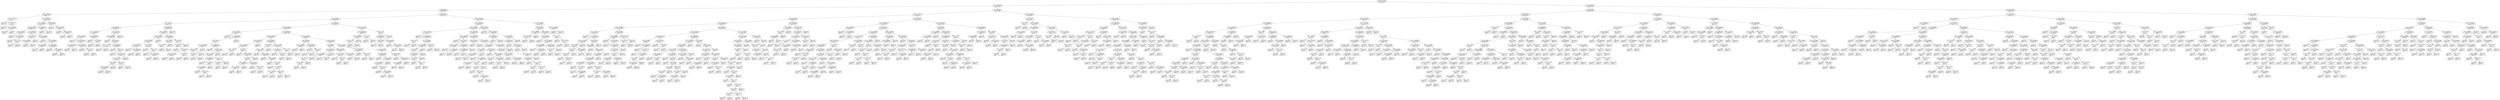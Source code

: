 digraph Tree {
0 [label="X[49] <= 2201.0000\ngini = 0.451624521503\nsamples = 5295", shape="box"] ;
1 [label="X[12] <= 734.5000\ngini = 0.499571389096\nsamples = 2425", shape="box"] ;
0 -> 1 ;
2 [label="X[2] <= 39.4500\ngini = 0.446906956005\nsamples = 1160", shape="box"] ;
1 -> 2 ;
3 [label="X[51] <= 268.5000\ngini = 0.21617564271\nsamples = 219", shape="box"] ;
2 -> 3 ;
4 [label="X[3] <= 147.0000\ngini = 0.497777777778\nsamples = 15", shape="box"] ;
3 -> 4 ;
5 [label="gini = 0.0000\nsamples = 5\nvalue = [ 5.  0.]", shape="box"] ;
4 -> 5 ;
6 [label="X[61] <= 1477.5000\ngini = 0.32\nsamples = 10", shape="box"] ;
4 -> 6 ;
7 [label="gini = 0.0000\nsamples = 1\nvalue = [ 1.  0.]", shape="box"] ;
6 -> 7 ;
8 [label="X[12] <= 716.5000\ngini = 0.197530864198\nsamples = 9", shape="box"] ;
6 -> 8 ;
9 [label="gini = 0.0000\nsamples = 7\nvalue = [ 0.  7.]", shape="box"] ;
8 -> 9 ;
10 [label="gini = 0.5000\nsamples = 2\nvalue = [ 1.  1.]", shape="box"] ;
8 -> 10 ;
11 [label="X[77] <= 268.5000\ngini = 0.168925413303\nsamples = 204", shape="box"] ;
3 -> 11 ;
12 [label="X[70] <= 74.7550\ngini = 0.125640956804\nsamples = 193", shape="box"] ;
11 -> 12 ;
13 [label="X[34] <= 35.3700\ngini = 0.0940103852192\nsamples = 182", shape="box"] ;
12 -> 13 ;
14 [label="X[48] <= 68.4900\ngini = 0.444444444444\nsamples = 12", shape="box"] ;
13 -> 14 ;
15 [label="gini = 0.0000\nsamples = 5\nvalue = [ 5.  0.]", shape="box"] ;
14 -> 15 ;
16 [label="X[47] <= 631.0000\ngini = 0.489795918367\nsamples = 7", shape="box"] ;
14 -> 16 ;
17 [label="gini = 0.0000\nsamples = 3\nvalue = [ 0.  3.]", shape="box"] ;
16 -> 17 ;
18 [label="X[48] <= 70.0700\ngini = 0.375\nsamples = 4", shape="box"] ;
16 -> 18 ;
19 [label="gini = 0.5000\nsamples = 2\nvalue = [ 1.  1.]", shape="box"] ;
18 -> 19 ;
20 [label="gini = 0.0000\nsamples = 2\nvalue = [ 2.  0.]", shape="box"] ;
18 -> 20 ;
21 [label="X[51] <= 290.0000\ngini = 0.0570934256055\nsamples = 170", shape="box"] ;
13 -> 21 ;
22 [label="X[8] <= 70.9100\ngini = 0.277777777778\nsamples = 12", shape="box"] ;
21 -> 22 ;
23 [label="X[36] <= 512.5000\ngini = 0.165289256198\nsamples = 11", shape="box"] ;
22 -> 23 ;
24 [label="gini = 0.0000\nsamples = 9\nvalue = [ 9.  0.]", shape="box"] ;
23 -> 24 ;
25 [label="gini = 0.5000\nsamples = 2\nvalue = [ 1.  1.]", shape="box"] ;
23 -> 25 ;
26 [label="gini = 0.0000\nsamples = 1\nvalue = [ 0.  1.]", shape="box"] ;
22 -> 26 ;
27 [label="X[77] <= 235.0000\ngini = 0.0372536452492\nsamples = 158", shape="box"] ;
21 -> 27 ;
28 [label="gini = 0.0000\nsamples = 125\nvalue = [ 125.    0.]", shape="box"] ;
27 -> 28 ;
29 [label="X[77] <= 238.0000\ngini = 0.165289256198\nsamples = 33", shape="box"] ;
27 -> 29 ;
30 [label="X[15] <= 320.0000\ngini = 0.444444444444\nsamples = 3", shape="box"] ;
29 -> 30 ;
31 [label="gini = 0.0000\nsamples = 1\nvalue = [ 1.  0.]", shape="box"] ;
30 -> 31 ;
32 [label="gini = 0.0000\nsamples = 2\nvalue = [ 0.  2.]", shape="box"] ;
30 -> 32 ;
33 [label="X[72] <= 800.0000\ngini = 0.0644444444444\nsamples = 30", shape="box"] ;
29 -> 33 ;
34 [label="gini = 0.0000\nsamples = 27\nvalue = [ 27.   0.]", shape="box"] ;
33 -> 34 ;
35 [label="X[28] <= 62.8550\ngini = 0.444444444444\nsamples = 3", shape="box"] ;
33 -> 35 ;
36 [label="gini = 0.0000\nsamples = 1\nvalue = [ 0.  1.]", shape="box"] ;
35 -> 36 ;
37 [label="gini = 0.0000\nsamples = 2\nvalue = [ 2.  0.]", shape="box"] ;
35 -> 37 ;
38 [label="X[7] <= 677.5000\ngini = 0.462809917355\nsamples = 11", shape="box"] ;
12 -> 38 ;
39 [label="gini = 0.0000\nsamples = 7\nvalue = [ 7.  0.]", shape="box"] ;
38 -> 39 ;
40 [label="gini = 0.0000\nsamples = 4\nvalue = [ 0.  4.]", shape="box"] ;
38 -> 40 ;
41 [label="X[22] <= 44.4250\ngini = 0.495867768595\nsamples = 11", shape="box"] ;
11 -> 41 ;
42 [label="gini = 0.0000\nsamples = 4\nvalue = [ 0.  4.]", shape="box"] ;
41 -> 42 ;
43 [label="X[13] <= 1092.5000\ngini = 0.408163265306\nsamples = 7", shape="box"] ;
41 -> 43 ;
44 [label="gini = 0.0000\nsamples = 4\nvalue = [ 4.  0.]", shape="box"] ;
43 -> 44 ;
45 [label="X[61] <= 1745.5000\ngini = 0.444444444444\nsamples = 3", shape="box"] ;
43 -> 45 ;
46 [label="gini = 0.0000\nsamples = 2\nvalue = [ 0.  2.]", shape="box"] ;
45 -> 46 ;
47 [label="gini = 0.0000\nsamples = 1\nvalue = [ 1.  0.]", shape="box"] ;
45 -> 47 ;
48 [label="X[42] <= 42.2750\ngini = 0.474381720218\nsamples = 941", shape="box"] ;
2 -> 48 ;
49 [label="X[62] <= 43.5000\ngini = 0.499019621193\nsamples = 542", shape="box"] ;
48 -> 49 ;
50 [label="X[36] <= 451.0000\ngini = 0.43875\nsamples = 200", shape="box"] ;
49 -> 50 ;
51 [label="X[34] <= 34.9050\ngini = 0.353668368718\nsamples = 122", shape="box"] ;
50 -> 51 ;
52 [label="X[1] <= 1748.5000\ngini = 0.202448979592\nsamples = 70", shape="box"] ;
51 -> 52 ;
53 [label="X[55] <= 311.5000\ngini = 0.118921642731\nsamples = 63", shape="box"] ;
52 -> 53 ;
54 [label="gini = 0.0000\nsamples = 1\nvalue = [ 0.  1.]", shape="box"] ;
53 -> 54 ;
55 [label="X[61] <= 1493.5000\ngini = 0.0920915712799\nsamples = 62", shape="box"] ;
53 -> 55 ;
56 [label="X[19] <= 531.5000\ngini = 0.408163265306\nsamples = 7", shape="box"] ;
55 -> 56 ;
57 [label="gini = 0.0000\nsamples = 2\nvalue = [ 0.  2.]", shape="box"] ;
56 -> 57 ;
58 [label="gini = 0.0000\nsamples = 5\nvalue = [ 5.  0.]", shape="box"] ;
56 -> 58 ;
59 [label="X[44] <= 664.0000\ngini = 0.0357024793388\nsamples = 55", shape="box"] ;
55 -> 59 ;
60 [label="gini = 0.0000\nsamples = 53\nvalue = [ 53.   0.]", shape="box"] ;
59 -> 60 ;
61 [label="X[23] <= 198.0000\ngini = 0.5\nsamples = 2", shape="box"] ;
59 -> 61 ;
62 [label="gini = 0.0000\nsamples = 1\nvalue = [ 1.  0.]", shape="box"] ;
61 -> 62 ;
63 [label="gini = 0.0000\nsamples = 1\nvalue = [ 0.  1.]", shape="box"] ;
61 -> 63 ;
64 [label="X[73] <= 1002.5000\ngini = 0.489795918367\nsamples = 7", shape="box"] ;
52 -> 64 ;
65 [label="gini = 0.0000\nsamples = 3\nvalue = [ 0.  3.]", shape="box"] ;
64 -> 65 ;
66 [label="X[67] <= 682.5000\ngini = 0.375\nsamples = 4", shape="box"] ;
64 -> 66 ;
67 [label="gini = 0.0000\nsamples = 3\nvalue = [ 3.  0.]", shape="box"] ;
66 -> 67 ;
68 [label="gini = 0.0000\nsamples = 1\nvalue = [ 0.  1.]", shape="box"] ;
66 -> 68 ;
69 [label="X[76] <= 458.5000\ngini = 0.473372781065\nsamples = 52", shape="box"] ;
51 -> 69 ;
70 [label="X[49] <= 1831.5000\ngini = 0.499671268902\nsamples = 39", shape="box"] ;
69 -> 70 ;
71 [label="gini = 0.0000\nsamples = 7\nvalue = [ 0.  7.]", shape="box"] ;
70 -> 71 ;
72 [label="X[8] <= 63.4250\ngini = 0.482421875\nsamples = 32", shape="box"] ;
70 -> 72 ;
73 [label="X[73] <= 1172.5000\ngini = 0.277777777778\nsamples = 6", shape="box"] ;
72 -> 73 ;
74 [label="gini = 0.0000\nsamples = 5\nvalue = [ 0.  5.]", shape="box"] ;
73 -> 74 ;
75 [label="gini = 0.0000\nsamples = 1\nvalue = [ 1.  0.]", shape="box"] ;
73 -> 75 ;
76 [label="X[56] <= 360.0000\ngini = 0.426035502959\nsamples = 26", shape="box"] ;
72 -> 76 ;
77 [label="gini = 0.0000\nsamples = 2\nvalue = [ 0.  2.]", shape="box"] ;
76 -> 77 ;
78 [label="X[8] <= 67.2500\ngini = 0.375\nsamples = 24", shape="box"] ;
76 -> 78 ;
79 [label="gini = 0.0000\nsamples = 7\nvalue = [ 7.  0.]", shape="box"] ;
78 -> 79 ;
80 [label="X[62] <= 42.4250\ngini = 0.456747404844\nsamples = 17", shape="box"] ;
78 -> 80 ;
81 [label="X[8] <= 69.2450\ngini = 0.391111111111\nsamples = 15", shape="box"] ;
80 -> 81 ;
82 [label="X[48] <= 68.5100\ngini = 0.48\nsamples = 5", shape="box"] ;
81 -> 82 ;
83 [label="X[14] <= 34.2900\ngini = 0.444444444444\nsamples = 3", shape="box"] ;
82 -> 83 ;
84 [label="gini = 0.5000\nsamples = 2\nvalue = [ 1.  1.]", shape="box"] ;
83 -> 84 ;
85 [label="gini = 0.0000\nsamples = 1\nvalue = [ 1.  0.]", shape="box"] ;
83 -> 85 ;
86 [label="gini = 0.0000\nsamples = 2\nvalue = [ 0.  2.]", shape="box"] ;
82 -> 86 ;
87 [label="X[56] <= 369.0000\ngini = 0.18\nsamples = 10", shape="box"] ;
81 -> 87 ;
88 [label="gini = 0.0000\nsamples = 1\nvalue = [ 0.  1.]", shape="box"] ;
87 -> 88 ;
89 [label="gini = 0.0000\nsamples = 9\nvalue = [ 9.  0.]", shape="box"] ;
87 -> 89 ;
90 [label="gini = 0.0000\nsamples = 2\nvalue = [ 0.  2.]", shape="box"] ;
80 -> 90 ;
91 [label="gini = 0.0000\nsamples = 13\nvalue = [ 13.   0.]", shape="box"] ;
69 -> 91 ;
92 [label="X[35] <= 455.0000\ngini = 0.498685075608\nsamples = 78", shape="box"] ;
50 -> 92 ;
93 [label="X[12] <= 702.0000\ngini = 0.494542214302\nsamples = 67", shape="box"] ;
92 -> 93 ;
94 [label="X[58] <= 138.0000\ngini = 0.475907198096\nsamples = 41", shape="box"] ;
93 -> 94 ;
95 [label="X[27] <= 640.5000\ngini = 0.424382716049\nsamples = 36", shape="box"] ;
94 -> 95 ;
96 [label="X[47] <= 604.5000\ngini = 0.462809917355\nsamples = 11", shape="box"] ;
95 -> 96 ;
97 [label="gini = 0.0000\nsamples = 5\nvalue = [ 0.  5.]", shape="box"] ;
96 -> 97 ;
98 [label="X[56] <= 432.5000\ngini = 0.444444444444\nsamples = 6", shape="box"] ;
96 -> 98 ;
99 [label="gini = 0.0000\nsamples = 4\nvalue = [ 4.  0.]", shape="box"] ;
98 -> 99 ;
100 [label="gini = 0.0000\nsamples = 2\nvalue = [ 0.  2.]", shape="box"] ;
98 -> 100 ;
101 [label="X[43] <= 178.5000\ngini = 0.2688\nsamples = 25", shape="box"] ;
95 -> 101 ;
102 [label="gini = 0.0000\nsamples = 17\nvalue = [ 17.   0.]", shape="box"] ;
101 -> 102 ;
103 [label="X[32] <= 713.0000\ngini = 0.5\nsamples = 8", shape="box"] ;
101 -> 103 ;
104 [label="gini = 0.0000\nsamples = 2\nvalue = [ 2.  0.]", shape="box"] ;
103 -> 104 ;
105 [label="X[55] <= 339.5000\ngini = 0.444444444444\nsamples = 6", shape="box"] ;
103 -> 105 ;
106 [label="gini = 0.0000\nsamples = 2\nvalue = [ 2.  0.]", shape="box"] ;
105 -> 106 ;
107 [label="gini = 0.0000\nsamples = 4\nvalue = [ 0.  4.]", shape="box"] ;
105 -> 107 ;
108 [label="gini = 0.0000\nsamples = 5\nvalue = [ 0.  5.]", shape="box"] ;
94 -> 108 ;
109 [label="X[48] <= 69.3400\ngini = 0.310650887574\nsamples = 26", shape="box"] ;
93 -> 109 ;
110 [label="X[62] <= 38.8250\ngini = 0.1171875\nsamples = 16", shape="box"] ;
109 -> 110 ;
111 [label="X[19] <= 608.5000\ngini = 0.5\nsamples = 2", shape="box"] ;
110 -> 111 ;
112 [label="gini = 0.0000\nsamples = 1\nvalue = [ 1.  0.]", shape="box"] ;
111 -> 112 ;
113 [label="gini = 0.0000\nsamples = 1\nvalue = [ 0.  1.]", shape="box"] ;
111 -> 113 ;
114 [label="gini = 0.0000\nsamples = 14\nvalue = [  0.  14.]", shape="box"] ;
110 -> 114 ;
115 [label="X[9] <= 2163.5000\ngini = 0.48\nsamples = 10", shape="box"] ;
109 -> 115 ;
116 [label="X[56] <= 441.5000\ngini = 0.375\nsamples = 8", shape="box"] ;
115 -> 116 ;
117 [label="gini = 0.0000\nsamples = 3\nvalue = [ 0.  3.]", shape="box"] ;
116 -> 117 ;
118 [label="X[53] <= 1126.0000\ngini = 0.48\nsamples = 5", shape="box"] ;
116 -> 118 ;
119 [label="X[23] <= 175.5000\ngini = 0.444444444444\nsamples = 3", shape="box"] ;
118 -> 119 ;
120 [label="gini = 0.0000\nsamples = 1\nvalue = [ 0.  1.]", shape="box"] ;
119 -> 120 ;
121 [label="gini = 0.5000\nsamples = 2\nvalue = [ 1.  1.]", shape="box"] ;
119 -> 121 ;
122 [label="X[31] <= 364.5000\ngini = 0.5\nsamples = 2", shape="box"] ;
118 -> 122 ;
123 [label="gini = 0.0000\nsamples = 1\nvalue = [ 1.  0.]", shape="box"] ;
122 -> 123 ;
124 [label="gini = 0.0000\nsamples = 1\nvalue = [ 0.  1.]", shape="box"] ;
122 -> 124 ;
125 [label="gini = 0.0000\nsamples = 2\nvalue = [ 2.  0.]", shape="box"] ;
115 -> 125 ;
126 [label="gini = 0.0000\nsamples = 11\nvalue = [ 11.   0.]", shape="box"] ;
92 -> 126 ;
127 [label="X[2] <= 44.3050\ngini = 0.490954481721\nsamples = 342", shape="box"] ;
49 -> 127 ;
128 [label="X[51] <= 298.5000\ngini = 0.499973360328\nsamples = 274", shape="box"] ;
127 -> 128 ;
129 [label="X[24] <= 470.5000\ngini = 0.389273356401\nsamples = 68", shape="box"] ;
128 -> 129 ;
130 [label="gini = 0.0000\nsamples = 19\nvalue = [  0.  19.]", shape="box"] ;
129 -> 130 ;
131 [label="X[71] <= 357.0000\ngini = 0.464806330696\nsamples = 49", shape="box"] ;
129 -> 131 ;
132 [label="X[34] <= 33.2700\ngini = 0.495\nsamples = 40", shape="box"] ;
131 -> 132 ;
133 [label="X[57] <= 224.5000\ngini = 0.260355029586\nsamples = 13", shape="box"] ;
132 -> 133 ;
134 [label="X[10] <= 60.2600\ngini = 0.152777777778\nsamples = 12", shape="box"] ;
133 -> 134 ;
135 [label="X[75] <= 368.5000\ngini = 0.5\nsamples = 2", shape="box"] ;
134 -> 135 ;
136 [label="gini = 0.0000\nsamples = 1\nvalue = [ 1.  0.]", shape="box"] ;
135 -> 136 ;
137 [label="gini = 0.0000\nsamples = 1\nvalue = [ 0.  1.]", shape="box"] ;
135 -> 137 ;
138 [label="gini = 0.0000\nsamples = 10\nvalue = [  0.  10.]", shape="box"] ;
134 -> 138 ;
139 [label="gini = 0.0000\nsamples = 1\nvalue = [ 1.  0.]", shape="box"] ;
133 -> 139 ;
140 [label="X[0] <= 681.5000\ngini = 0.482853223594\nsamples = 27", shape="box"] ;
132 -> 140 ;
141 [label="gini = 0.0000\nsamples = 8\nvalue = [ 8.  0.]", shape="box"] ;
140 -> 141 ;
142 [label="X[54] <= 31.3850\ngini = 0.487534626039\nsamples = 19", shape="box"] ;
140 -> 142 ;
143 [label="X[37] <= 197.5000\ngini = 0.4296875\nsamples = 16", shape="box"] ;
142 -> 143 ;
144 [label="X[35] <= 394.0000\ngini = 0.444444444444\nsamples = 6", shape="box"] ;
143 -> 144 ;
145 [label="gini = 0.0000\nsamples = 2\nvalue = [ 2.  0.]", shape="box"] ;
144 -> 145 ;
146 [label="X[71] <= 341.5000\ngini = 0.5\nsamples = 4", shape="box"] ;
144 -> 146 ;
147 [label="X[67] <= 681.0000\ngini = 0.444444444444\nsamples = 3", shape="box"] ;
146 -> 147 ;
148 [label="gini = 0.0000\nsamples = 1\nvalue = [ 0.  1.]", shape="box"] ;
147 -> 148 ;
149 [label="X[6] <= 373.0000\ngini = 0.5\nsamples = 2", shape="box"] ;
147 -> 149 ;
150 [label="gini = 0.0000\nsamples = 1\nvalue = [ 1.  0.]", shape="box"] ;
149 -> 150 ;
151 [label="gini = 0.0000\nsamples = 1\nvalue = [ 0.  1.]", shape="box"] ;
149 -> 151 ;
152 [label="gini = 0.0000\nsamples = 1\nvalue = [ 1.  0.]", shape="box"] ;
146 -> 152 ;
153 [label="X[72] <= 677.5000\ngini = 0.18\nsamples = 10", shape="box"] ;
143 -> 153 ;
154 [label="X[20] <= 806.5000\ngini = 0.5\nsamples = 2", shape="box"] ;
153 -> 154 ;
155 [label="gini = 0.0000\nsamples = 1\nvalue = [ 1.  0.]", shape="box"] ;
154 -> 155 ;
156 [label="gini = 0.0000\nsamples = 1\nvalue = [ 0.  1.]", shape="box"] ;
154 -> 156 ;
157 [label="gini = 0.0000\nsamples = 8\nvalue = [ 0.  8.]", shape="box"] ;
153 -> 157 ;
158 [label="gini = 0.0000\nsamples = 3\nvalue = [ 3.  0.]", shape="box"] ;
142 -> 158 ;
159 [label="gini = 0.0000\nsamples = 9\nvalue = [ 0.  9.]", shape="box"] ;
131 -> 159 ;
160 [label="X[24] <= 518.5000\ngini = 0.486379489113\nsamples = 206", shape="box"] ;
128 -> 160 ;
161 [label="X[64] <= 516.5000\ngini = 0.489244444444\nsamples = 75", shape="box"] ;
160 -> 161 ;
162 [label="X[6] <= 476.5000\ngini = 0.452662721893\nsamples = 26", shape="box"] ;
161 -> 162 ;
163 [label="X[22] <= 41.8100\ngini = 0.413194444444\nsamples = 24", shape="box"] ;
162 -> 163 ;
164 [label="X[49] <= 1949.5000\ngini = 0.375\nsamples = 4", shape="box"] ;
163 -> 164 ;
165 [label="gini = 0.0000\nsamples = 3\nvalue = [ 0.  3.]", shape="box"] ;
164 -> 165 ;
166 [label="gini = 0.0000\nsamples = 1\nvalue = [ 1.  0.]", shape="box"] ;
164 -> 166 ;
167 [label="X[2] <= 40.3550\ngini = 0.32\nsamples = 20", shape="box"] ;
163 -> 167 ;
168 [label="gini = 0.0000\nsamples = 1\nvalue = [ 0.  1.]", shape="box"] ;
167 -> 168 ;
169 [label="X[59] <= 549.0000\ngini = 0.265927977839\nsamples = 19", shape="box"] ;
167 -> 169 ;
170 [label="X[19] <= 644.0000\ngini = 0.42\nsamples = 10", shape="box"] ;
169 -> 170 ;
171 [label="X[6] <= 291.5000\ngini = 0.244897959184\nsamples = 7", shape="box"] ;
170 -> 171 ;
172 [label="X[63] <= 157.0000\ngini = 0.444444444444\nsamples = 3", shape="box"] ;
171 -> 172 ;
173 [label="gini = 0.0000\nsamples = 1\nvalue = [ 1.  0.]", shape="box"] ;
172 -> 173 ;
174 [label="gini = 0.5000\nsamples = 2\nvalue = [ 1.  1.]", shape="box"] ;
172 -> 174 ;
175 [label="gini = 0.0000\nsamples = 4\nvalue = [ 4.  0.]", shape="box"] ;
171 -> 175 ;
176 [label="X[10] <= 73.2000\ngini = 0.444444444444\nsamples = 3", shape="box"] ;
170 -> 176 ;
177 [label="gini = 0.0000\nsamples = 1\nvalue = [ 0.  1.]", shape="box"] ;
176 -> 177 ;
178 [label="X[76] <= 443.5000\ngini = 0.5\nsamples = 2", shape="box"] ;
176 -> 178 ;
179 [label="gini = 0.0000\nsamples = 1\nvalue = [ 0.  1.]", shape="box"] ;
178 -> 179 ;
180 [label="gini = 0.0000\nsamples = 1\nvalue = [ 1.  0.]", shape="box"] ;
178 -> 180 ;
181 [label="gini = 0.0000\nsamples = 9\nvalue = [ 9.  0.]", shape="box"] ;
169 -> 181 ;
182 [label="gini = 0.0000\nsamples = 2\nvalue = [ 0.  2.]", shape="box"] ;
162 -> 182 ;
183 [label="X[4] <= 509.5000\ngini = 0.424822990421\nsamples = 49", shape="box"] ;
161 -> 183 ;
184 [label="X[64] <= 583.0000\ngini = 0.5\nsamples = 22", shape="box"] ;
183 -> 184 ;
185 [label="X[45] <= 29.7950\ngini = 0.456747404844\nsamples = 17", shape="box"] ;
184 -> 185 ;
186 [label="gini = 0.0000\nsamples = 3\nvalue = [ 3.  0.]", shape="box"] ;
185 -> 186 ;
187 [label="X[37] <= 215.5000\ngini = 0.336734693878\nsamples = 14", shape="box"] ;
185 -> 187 ;
188 [label="gini = 0.0000\nsamples = 7\nvalue = [ 0.  7.]", shape="box"] ;
187 -> 188 ;
189 [label="X[68] <= 68.8450\ngini = 0.489795918367\nsamples = 7", shape="box"] ;
187 -> 189 ;
190 [label="gini = 0.0000\nsamples = 2\nvalue = [ 0.  2.]", shape="box"] ;
189 -> 190 ;
191 [label="X[4] <= 488.0000\ngini = 0.48\nsamples = 5", shape="box"] ;
189 -> 191 ;
192 [label="gini = 0.0000\nsamples = 1\nvalue = [ 1.  0.]", shape="box"] ;
191 -> 192 ;
193 [label="X[17] <= 190.0000\ngini = 0.5\nsamples = 4", shape="box"] ;
191 -> 193 ;
194 [label="X[61] <= 1682.0000\ngini = 0.5\nsamples = 2", shape="box"] ;
193 -> 194 ;
195 [label="gini = 0.0000\nsamples = 1\nvalue = [ 1.  0.]", shape="box"] ;
194 -> 195 ;
196 [label="gini = 0.0000\nsamples = 1\nvalue = [ 0.  1.]", shape="box"] ;
194 -> 196 ;
197 [label="X[45] <= 34.1800\ngini = 0.5\nsamples = 2", shape="box"] ;
193 -> 197 ;
198 [label="gini = 0.0000\nsamples = 1\nvalue = [ 0.  1.]", shape="box"] ;
197 -> 198 ;
199 [label="gini = 0.0000\nsamples = 1\nvalue = [ 1.  0.]", shape="box"] ;
197 -> 199 ;
200 [label="gini = 0.0000\nsamples = 5\nvalue = [ 5.  0.]", shape="box"] ;
184 -> 200 ;
201 [label="X[13] <= 1076.0000\ngini = 0.252400548697\nsamples = 27", shape="box"] ;
183 -> 201 ;
202 [label="X[54] <= 37.2600\ngini = 0.0907029478458\nsamples = 21", shape="box"] ;
201 -> 202 ;
203 [label="gini = 0.0000\nsamples = 19\nvalue = [  0.  19.]", shape="box"] ;
202 -> 203 ;
204 [label="X[32] <= 688.5000\ngini = 0.5\nsamples = 2", shape="box"] ;
202 -> 204 ;
205 [label="gini = 0.0000\nsamples = 1\nvalue = [ 1.  0.]", shape="box"] ;
204 -> 205 ;
206 [label="gini = 0.0000\nsamples = 1\nvalue = [ 0.  1.]", shape="box"] ;
204 -> 206 ;
207 [label="X[78] <= 111.5000\ngini = 0.5\nsamples = 6", shape="box"] ;
201 -> 207 ;
208 [label="gini = 0.0000\nsamples = 3\nvalue = [ 3.  0.]", shape="box"] ;
207 -> 208 ;
209 [label="gini = 0.0000\nsamples = 3\nvalue = [ 0.  3.]", shape="box"] ;
207 -> 209 ;
210 [label="X[11] <= 311.5000\ngini = 0.440999941728\nsamples = 131", shape="box"] ;
160 -> 210 ;
211 [label="X[59] <= 504.5000\ngini = 0.169921875\nsamples = 32", shape="box"] ;
210 -> 211 ;
212 [label="X[31] <= 394.5000\ngini = 0.444444444444\nsamples = 3", shape="box"] ;
211 -> 212 ;
213 [label="gini = 0.0000\nsamples = 2\nvalue = [ 0.  2.]", shape="box"] ;
212 -> 213 ;
214 [label="gini = 0.0000\nsamples = 1\nvalue = [ 1.  0.]", shape="box"] ;
212 -> 214 ;
215 [label="X[19] <= 654.5000\ngini = 0.0665873959572\nsamples = 29", shape="box"] ;
211 -> 215 ;
216 [label="gini = 0.0000\nsamples = 27\nvalue = [ 27.   0.]", shape="box"] ;
215 -> 216 ;
217 [label="X[68] <= 70.3800\ngini = 0.5\nsamples = 2", shape="box"] ;
215 -> 217 ;
218 [label="gini = 0.0000\nsamples = 1\nvalue = [ 0.  1.]", shape="box"] ;
217 -> 218 ;
219 [label="gini = 0.0000\nsamples = 1\nvalue = [ 1.  0.]", shape="box"] ;
217 -> 219 ;
220 [label="X[48] <= 67.4800\ngini = 0.481583511887\nsamples = 99", shape="box"] ;
210 -> 220 ;
221 [label="X[24] <= 545.0000\ngini = 0.48875\nsamples = 40", shape="box"] ;
220 -> 221 ;
222 [label="X[44] <= 530.0000\ngini = 0.444444444444\nsamples = 21", shape="box"] ;
221 -> 222 ;
223 [label="X[37] <= 205.5000\ngini = 0.444444444444\nsamples = 9", shape="box"] ;
222 -> 223 ;
224 [label="X[14] <= 33.3150\ngini = 0.375\nsamples = 4", shape="box"] ;
223 -> 224 ;
225 [label="X[71] <= 378.5000\ngini = 0.5\nsamples = 2", shape="box"] ;
224 -> 225 ;
226 [label="gini = 0.0000\nsamples = 1\nvalue = [ 0.  1.]", shape="box"] ;
225 -> 226 ;
227 [label="gini = 0.0000\nsamples = 1\nvalue = [ 1.  0.]", shape="box"] ;
225 -> 227 ;
228 [label="gini = 0.0000\nsamples = 2\nvalue = [ 2.  0.]", shape="box"] ;
224 -> 228 ;
229 [label="gini = 0.0000\nsamples = 5\nvalue = [ 0.  5.]", shape="box"] ;
223 -> 229 ;
230 [label="X[4] <= 597.0000\ngini = 0.152777777778\nsamples = 12", shape="box"] ;
222 -> 230 ;
231 [label="gini = 0.0000\nsamples = 11\nvalue = [ 11.   0.]", shape="box"] ;
230 -> 231 ;
232 [label="gini = 0.0000\nsamples = 1\nvalue = [ 0.  1.]", shape="box"] ;
230 -> 232 ;
233 [label="X[46] <= 438.0000\ngini = 0.265927977839\nsamples = 19", shape="box"] ;
221 -> 233 ;
234 [label="X[29] <= 2421.5000\ngini = 0.1171875\nsamples = 16", shape="box"] ;
233 -> 234 ;
235 [label="gini = 0.0000\nsamples = 14\nvalue = [  0.  14.]", shape="box"] ;
234 -> 235 ;
236 [label="X[45] <= 30.5700\ngini = 0.5\nsamples = 2", shape="box"] ;
234 -> 236 ;
237 [label="gini = 0.0000\nsamples = 1\nvalue = [ 1.  0.]", shape="box"] ;
236 -> 237 ;
238 [label="gini = 0.0000\nsamples = 1\nvalue = [ 0.  1.]", shape="box"] ;
236 -> 238 ;
239 [label="X[5] <= 34.7450\ngini = 0.444444444444\nsamples = 3", shape="box"] ;
233 -> 239 ;
240 [label="gini = 0.0000\nsamples = 1\nvalue = [ 0.  1.]", shape="box"] ;
239 -> 240 ;
241 [label="gini = 0.0000\nsamples = 2\nvalue = [ 2.  0.]", shape="box"] ;
239 -> 241 ;
242 [label="X[37] <= 183.5000\ngini = 0.41022694628\nsamples = 59", shape="box"] ;
220 -> 242 ;
243 [label="X[47] <= 661.5000\ngini = 0.444444444444\nsamples = 12", shape="box"] ;
242 -> 243 ;
244 [label="gini = 0.0000\nsamples = 7\nvalue = [ 0.  7.]", shape="box"] ;
243 -> 244 ;
245 [label="X[33] <= 1159.0000\ngini = 0.32\nsamples = 5", shape="box"] ;
243 -> 245 ;
246 [label="gini = 0.0000\nsamples = 4\nvalue = [ 4.  0.]", shape="box"] ;
245 -> 246 ;
247 [label="gini = 0.0000\nsamples = 1\nvalue = [ 0.  1.]", shape="box"] ;
245 -> 247 ;
248 [label="X[51] <= 395.0000\ngini = 0.309642372114\nsamples = 47", shape="box"] ;
242 -> 248 ;
249 [label="X[39] <= 491.0000\ngini = 0.202448979592\nsamples = 35", shape="box"] ;
248 -> 249 ;
250 [label="gini = 0.0000\nsamples = 1\nvalue = [ 0.  1.]", shape="box"] ;
249 -> 250 ;
251 [label="X[51] <= 316.5000\ngini = 0.160899653979\nsamples = 34", shape="box"] ;
249 -> 251 ;
252 [label="X[8] <= 67.9450\ngini = 0.336734693878\nsamples = 14", shape="box"] ;
251 -> 252 ;
253 [label="gini = 0.0000\nsamples = 9\nvalue = [ 9.  0.]", shape="box"] ;
252 -> 253 ;
254 [label="X[66] <= 475.5000\ngini = 0.48\nsamples = 5", shape="box"] ;
252 -> 254 ;
255 [label="gini = 0.0000\nsamples = 2\nvalue = [ 0.  2.]", shape="box"] ;
254 -> 255 ;
256 [label="X[62] <= 45.2900\ngini = 0.444444444444\nsamples = 3", shape="box"] ;
254 -> 256 ;
257 [label="gini = 0.0000\nsamples = 1\nvalue = [ 1.  0.]", shape="box"] ;
256 -> 257 ;
258 [label="gini = 0.5000\nsamples = 2\nvalue = [ 1.  1.]", shape="box"] ;
256 -> 258 ;
259 [label="gini = 0.0000\nsamples = 20\nvalue = [ 20.   0.]", shape="box"] ;
251 -> 259 ;
260 [label="X[36] <= 399.0000\ngini = 0.486111111111\nsamples = 12", shape="box"] ;
248 -> 260 ;
261 [label="gini = 0.0000\nsamples = 3\nvalue = [ 0.  3.]", shape="box"] ;
260 -> 261 ;
262 [label="X[59] <= 568.0000\ngini = 0.345679012346\nsamples = 9", shape="box"] ;
260 -> 262 ;
263 [label="X[11] <= 385.5000\ngini = 0.444444444444\nsamples = 3", shape="box"] ;
262 -> 263 ;
264 [label="gini = 0.0000\nsamples = 2\nvalue = [ 0.  2.]", shape="box"] ;
263 -> 264 ;
265 [label="gini = 0.0000\nsamples = 1\nvalue = [ 1.  0.]", shape="box"] ;
263 -> 265 ;
266 [label="gini = 0.0000\nsamples = 6\nvalue = [ 6.  0.]", shape="box"] ;
262 -> 266 ;
267 [label="X[60] <= 770.5000\ngini = 0.250865051903\nsamples = 68", shape="box"] ;
127 -> 267 ;
268 [label="X[51] <= 397.5000\ngini = 0.0886965927528\nsamples = 43", shape="box"] ;
267 -> 268 ;
269 [label="X[12] <= 603.0000\ngini = 0.0475907198096\nsamples = 41", shape="box"] ;
268 -> 269 ;
270 [label="X[43] <= 175.0000\ngini = 0.5\nsamples = 2", shape="box"] ;
269 -> 270 ;
271 [label="gini = 0.0000\nsamples = 1\nvalue = [ 0.  1.]", shape="box"] ;
270 -> 271 ;
272 [label="gini = 0.0000\nsamples = 1\nvalue = [ 1.  0.]", shape="box"] ;
270 -> 272 ;
273 [label="gini = 0.0000\nsamples = 39\nvalue = [  0.  39.]", shape="box"] ;
269 -> 273 ;
274 [label="X[5] <= 35.7300\ngini = 0.5\nsamples = 2", shape="box"] ;
268 -> 274 ;
275 [label="gini = 0.0000\nsamples = 1\nvalue = [ 0.  1.]", shape="box"] ;
274 -> 275 ;
276 [label="gini = 0.0000\nsamples = 1\nvalue = [ 1.  0.]", shape="box"] ;
274 -> 276 ;
277 [label="X[8] <= 71.5850\ngini = 0.4352\nsamples = 25", shape="box"] ;
267 -> 277 ;
278 [label="X[8] <= 68.4250\ngini = 0.498269896194\nsamples = 17", shape="box"] ;
277 -> 278 ;
279 [label="X[50] <= 60.8550\ngini = 0.21875\nsamples = 8", shape="box"] ;
278 -> 279 ;
280 [label="gini = 0.0000\nsamples = 1\nvalue = [ 1.  0.]", shape="box"] ;
279 -> 280 ;
281 [label="gini = 0.0000\nsamples = 7\nvalue = [ 0.  7.]", shape="box"] ;
279 -> 281 ;
282 [label="X[75] <= 478.0000\ngini = 0.345679012346\nsamples = 9", shape="box"] ;
278 -> 282 ;
283 [label="gini = 0.0000\nsamples = 6\nvalue = [ 6.  0.]", shape="box"] ;
282 -> 283 ;
284 [label="X[19] <= 541.5000\ngini = 0.444444444444\nsamples = 3", shape="box"] ;
282 -> 284 ;
285 [label="gini = 0.0000\nsamples = 1\nvalue = [ 1.  0.]", shape="box"] ;
284 -> 285 ;
286 [label="gini = 0.0000\nsamples = 2\nvalue = [ 0.  2.]", shape="box"] ;
284 -> 286 ;
287 [label="gini = 0.0000\nsamples = 8\nvalue = [ 0.  8.]", shape="box"] ;
277 -> 287 ;
288 [label="X[55] <= 424.0000\ngini = 0.387811634349\nsamples = 399", shape="box"] ;
48 -> 288 ;
289 [label="X[69] <= 2213.0000\ngini = 0.441039515842\nsamples = 265", shape="box"] ;
288 -> 289 ;
290 [label="X[6] <= 397.0000\ngini = 0.402106664578\nsamples = 226", shape="box"] ;
289 -> 290 ;
291 [label="X[18] <= 49.5000\ngini = 0.224081632653\nsamples = 70", shape="box"] ;
290 -> 291 ;
292 [label="gini = 0.0000\nsamples = 2\nvalue = [ 0.  2.]", shape="box"] ;
291 -> 292 ;
293 [label="X[26] <= 304.5000\ngini = 0.184688581315\nsamples = 68", shape="box"] ;
291 -> 293 ;
294 [label="X[62] <= 41.8050\ngini = 0.5\nsamples = 4", shape="box"] ;
293 -> 294 ;
295 [label="gini = 0.0000\nsamples = 2\nvalue = [ 2.  0.]", shape="box"] ;
294 -> 295 ;
296 [label="gini = 0.0000\nsamples = 2\nvalue = [ 0.  2.]", shape="box"] ;
294 -> 296 ;
297 [label="X[57] <= 259.5000\ngini = 0.14404296875\nsamples = 64", shape="box"] ;
293 -> 297 ;
298 [label="X[1] <= 1542.0000\ngini = 0.09652398736\nsamples = 59", shape="box"] ;
297 -> 298 ;
299 [label="X[71] <= 285.5000\ngini = 0.32\nsamples = 15", shape="box"] ;
298 -> 299 ;
300 [label="X[25] <= 35.1200\ngini = 0.489795918367\nsamples = 7", shape="box"] ;
299 -> 300 ;
301 [label="X[36] <= 490.0000\ngini = 0.375\nsamples = 4", shape="box"] ;
300 -> 301 ;
302 [label="gini = 0.0000\nsamples = 2\nvalue = [ 0.  2.]", shape="box"] ;
301 -> 302 ;
303 [label="X[42] <= 43.7550\ngini = 0.5\nsamples = 2", shape="box"] ;
301 -> 303 ;
304 [label="gini = 0.0000\nsamples = 1\nvalue = [ 1.  0.]", shape="box"] ;
303 -> 304 ;
305 [label="gini = 0.0000\nsamples = 1\nvalue = [ 0.  1.]", shape="box"] ;
303 -> 305 ;
306 [label="gini = 0.0000\nsamples = 3\nvalue = [ 3.  0.]", shape="box"] ;
300 -> 306 ;
307 [label="gini = 0.0000\nsamples = 8\nvalue = [ 8.  0.]", shape="box"] ;
299 -> 307 ;
308 [label="gini = 0.0000\nsamples = 44\nvalue = [ 44.   0.]", shape="box"] ;
298 -> 308 ;
309 [label="X[8] <= 64.6750\ngini = 0.48\nsamples = 5", shape="box"] ;
297 -> 309 ;
310 [label="gini = 0.0000\nsamples = 2\nvalue = [ 0.  2.]", shape="box"] ;
309 -> 310 ;
311 [label="gini = 0.0000\nsamples = 3\nvalue = [ 3.  0.]", shape="box"] ;
309 -> 311 ;
312 [label="X[27] <= 619.0000\ngini = 0.452662721893\nsamples = 156", shape="box"] ;
290 -> 312 ;
313 [label="X[64] <= 448.5000\ngini = 0.470868014269\nsamples = 29", shape="box"] ;
312 -> 313 ;
314 [label="gini = 0.0000\nsamples = 5\nvalue = [ 5.  0.]", shape="box"] ;
313 -> 314 ;
315 [label="X[56] <= 457.0000\ngini = 0.375\nsamples = 24", shape="box"] ;
313 -> 315 ;
316 [label="X[48] <= 72.4750\ngini = 0.197530864198\nsamples = 18", shape="box"] ;
315 -> 316 ;
317 [label="gini = 0.0000\nsamples = 15\nvalue = [  0.  15.]", shape="box"] ;
316 -> 317 ;
318 [label="X[27] <= 541.5000\ngini = 0.444444444444\nsamples = 3", shape="box"] ;
316 -> 318 ;
319 [label="gini = 0.0000\nsamples = 1\nvalue = [ 0.  1.]", shape="box"] ;
318 -> 319 ;
320 [label="gini = 0.0000\nsamples = 2\nvalue = [ 2.  0.]", shape="box"] ;
318 -> 320 ;
321 [label="X[23] <= 185.5000\ngini = 0.444444444444\nsamples = 6", shape="box"] ;
315 -> 321 ;
322 [label="X[73] <= 988.5000\ngini = 0.444444444444\nsamples = 3", shape="box"] ;
321 -> 322 ;
323 [label="gini = 0.0000\nsamples = 1\nvalue = [ 0.  1.]", shape="box"] ;
322 -> 323 ;
324 [label="gini = 0.5000\nsamples = 2\nvalue = [ 1.  1.]", shape="box"] ;
322 -> 324 ;
325 [label="gini = 0.0000\nsamples = 3\nvalue = [ 3.  0.]", shape="box"] ;
321 -> 325 ;
326 [label="X[1] <= 1582.0000\ngini = 0.40622481245\nsamples = 127", shape="box"] ;
312 -> 326 ;
327 [label="X[44] <= 369.0000\ngini = 0.0798611111111\nsamples = 24", shape="box"] ;
326 -> 327 ;
328 [label="gini = 0.0000\nsamples = 1\nvalue = [ 0.  1.]", shape="box"] ;
327 -> 328 ;
329 [label="gini = 0.0000\nsamples = 23\nvalue = [ 23.   0.]", shape="box"] ;
327 -> 329 ;
330 [label="X[32] <= 754.0000\ngini = 0.448675652748\nsamples = 103", shape="box"] ;
326 -> 330 ;
331 [label="X[77] <= 196.5000\ngini = 0.49926035503\nsamples = 52", shape="box"] ;
330 -> 331 ;
332 [label="X[8] <= 71.6050\ngini = 0.385633270321\nsamples = 23", shape="box"] ;
331 -> 332 ;
333 [label="X[37] <= 227.0000\ngini = 0.14201183432\nsamples = 13", shape="box"] ;
332 -> 333 ;
334 [label="gini = 0.0000\nsamples = 11\nvalue = [  0.  11.]", shape="box"] ;
333 -> 334 ;
335 [label="gini = 0.5000\nsamples = 2\nvalue = [ 1.  1.]", shape="box"] ;
333 -> 335 ;
336 [label="X[21] <= 1562.5000\ngini = 0.5\nsamples = 10", shape="box"] ;
332 -> 336 ;
337 [label="gini = 0.0000\nsamples = 1\nvalue = [ 1.  0.]", shape="box"] ;
336 -> 337 ;
338 [label="X[32] <= 669.5000\ngini = 0.493827160494\nsamples = 9", shape="box"] ;
336 -> 338 ;
339 [label="X[78] <= 82.0000\ngini = 0.444444444444\nsamples = 3", shape="box"] ;
338 -> 339 ;
340 [label="gini = 0.5000\nsamples = 2\nvalue = [ 1.  1.]", shape="box"] ;
339 -> 340 ;
341 [label="gini = 0.0000\nsamples = 1\nvalue = [ 0.  1.]", shape="box"] ;
339 -> 341 ;
342 [label="X[70] <= 73.0150\ngini = 0.5\nsamples = 6", shape="box"] ;
338 -> 342 ;
343 [label="X[5] <= 35.4150\ngini = 0.48\nsamples = 5", shape="box"] ;
342 -> 343 ;
344 [label="gini = 0.0000\nsamples = 1\nvalue = [ 0.  1.]", shape="box"] ;
343 -> 344 ;
345 [label="X[50] <= 68.4100\ngini = 0.5\nsamples = 4", shape="box"] ;
343 -> 345 ;
346 [label="gini = 0.0000\nsamples = 1\nvalue = [ 1.  0.]", shape="box"] ;
345 -> 346 ;
347 [label="X[30] <= 77.4000\ngini = 0.444444444444\nsamples = 3", shape="box"] ;
345 -> 347 ;
348 [label="gini = 0.0000\nsamples = 1\nvalue = [ 0.  1.]", shape="box"] ;
347 -> 348 ;
349 [label="gini = 0.5000\nsamples = 2\nvalue = [ 1.  1.]", shape="box"] ;
347 -> 349 ;
350 [label="gini = 0.0000\nsamples = 1\nvalue = [ 1.  0.]", shape="box"] ;
342 -> 350 ;
351 [label="X[4] <= 503.5000\ngini = 0.399524375743\nsamples = 29", shape="box"] ;
331 -> 351 ;
352 [label="gini = 0.0000\nsamples = 3\nvalue = [ 0.  3.]", shape="box"] ;
351 -> 352 ;
353 [label="X[33] <= 974.5000\ngini = 0.310650887574\nsamples = 26", shape="box"] ;
351 -> 353 ;
354 [label="X[74] <= 32.7350\ngini = 0.375\nsamples = 4", shape="box"] ;
353 -> 354 ;
355 [label="gini = 0.0000\nsamples = 3\nvalue = [ 0.  3.]", shape="box"] ;
354 -> 355 ;
356 [label="gini = 0.0000\nsamples = 1\nvalue = [ 1.  0.]", shape="box"] ;
354 -> 356 ;
357 [label="X[66] <= 381.0000\ngini = 0.165289256198\nsamples = 22", shape="box"] ;
353 -> 357 ;
358 [label="X[8] <= 71.4550\ngini = 0.5\nsamples = 4", shape="box"] ;
357 -> 358 ;
359 [label="gini = 0.0000\nsamples = 2\nvalue = [ 2.  0.]", shape="box"] ;
358 -> 359 ;
360 [label="gini = 0.0000\nsamples = 2\nvalue = [ 0.  2.]", shape="box"] ;
358 -> 360 ;
361 [label="gini = 0.0000\nsamples = 18\nvalue = [ 18.   0.]", shape="box"] ;
357 -> 361 ;
362 [label="X[66] <= 541.5000\ngini = 0.315263360246\nsamples = 51", shape="box"] ;
330 -> 362 ;
363 [label="X[28] <= 71.1100\ngini = 0.249131944444\nsamples = 48", shape="box"] ;
362 -> 363 ;
364 [label="X[35] <= 347.0000\ngini = 0.104938271605\nsamples = 36", shape="box"] ;
363 -> 364 ;
365 [label="gini = 0.0000\nsamples = 1\nvalue = [ 0.  1.]", shape="box"] ;
364 -> 365 ;
366 [label="X[44] <= 652.5000\ngini = 0.0555102040816\nsamples = 35", shape="box"] ;
364 -> 366 ;
367 [label="gini = 0.0000\nsamples = 34\nvalue = [ 34.   0.]", shape="box"] ;
366 -> 367 ;
368 [label="gini = 0.0000\nsamples = 1\nvalue = [ 0.  1.]", shape="box"] ;
366 -> 368 ;
369 [label="X[52] <= 707.5000\ngini = 0.486111111111\nsamples = 12", shape="box"] ;
363 -> 369 ;
370 [label="X[48] <= 68.6950\ngini = 0.408163265306\nsamples = 7", shape="box"] ;
369 -> 370 ;
371 [label="gini = 0.0000\nsamples = 3\nvalue = [ 0.  3.]", shape="box"] ;
370 -> 371 ;
372 [label="X[49] <= 1959.5000\ngini = 0.5\nsamples = 4", shape="box"] ;
370 -> 372 ;
373 [label="X[14] <= 33.1800\ngini = 0.5\nsamples = 2", shape="box"] ;
372 -> 373 ;
374 [label="gini = 0.0000\nsamples = 1\nvalue = [ 0.  1.]", shape="box"] ;
373 -> 374 ;
375 [label="gini = 0.0000\nsamples = 1\nvalue = [ 1.  0.]", shape="box"] ;
373 -> 375 ;
376 [label="X[37] <= 217.0000\ngini = 0.5\nsamples = 2", shape="box"] ;
372 -> 376 ;
377 [label="gini = 0.0000\nsamples = 1\nvalue = [ 1.  0.]", shape="box"] ;
376 -> 377 ;
378 [label="gini = 0.0000\nsamples = 1\nvalue = [ 0.  1.]", shape="box"] ;
376 -> 378 ;
379 [label="gini = 0.0000\nsamples = 5\nvalue = [ 5.  0.]", shape="box"] ;
369 -> 379 ;
380 [label="gini = 0.0000\nsamples = 3\nvalue = [ 0.  3.]", shape="box"] ;
362 -> 380 ;
381 [label="X[32] <= 686.0000\ngini = 0.473372781065\nsamples = 39", shape="box"] ;
289 -> 381 ;
382 [label="gini = 0.0000\nsamples = 13\nvalue = [  0.  13.]", shape="box"] ;
381 -> 382 ;
383 [label="X[37] <= 201.5000\ngini = 0.488165680473\nsamples = 26", shape="box"] ;
381 -> 383 ;
384 [label="X[7] <= 541.0000\ngini = 0.165289256198\nsamples = 11", shape="box"] ;
383 -> 384 ;
385 [label="gini = 0.5000\nsamples = 2\nvalue = [ 1.  1.]", shape="box"] ;
384 -> 385 ;
386 [label="gini = 0.0000\nsamples = 9\nvalue = [ 9.  0.]", shape="box"] ;
384 -> 386 ;
387 [label="X[8] <= 68.1450\ngini = 0.444444444444\nsamples = 15", shape="box"] ;
383 -> 387 ;
388 [label="X[22] <= 44.1750\ngini = 0.408163265306\nsamples = 7", shape="box"] ;
387 -> 388 ;
389 [label="gini = 0.0000\nsamples = 4\nvalue = [ 4.  0.]", shape="box"] ;
388 -> 389 ;
390 [label="X[8] <= 66.4250\ngini = 0.444444444444\nsamples = 3", shape="box"] ;
388 -> 390 ;
391 [label="gini = 0.0000\nsamples = 2\nvalue = [ 0.  2.]", shape="box"] ;
390 -> 391 ;
392 [label="gini = 0.0000\nsamples = 1\nvalue = [ 1.  0.]", shape="box"] ;
390 -> 392 ;
393 [label="gini = 0.0000\nsamples = 8\nvalue = [ 0.  8.]", shape="box"] ;
387 -> 393 ;
394 [label="X[8] <= 75.8950\ngini = 0.23256850078\nsamples = 134", shape="box"] ;
288 -> 394 ;
395 [label="X[76] <= 365.0000\ngini = 0.19482421875\nsamples = 128", shape="box"] ;
394 -> 395 ;
396 [label="X[36] <= 469.0000\ngini = 0.495867768595\nsamples = 11", shape="box"] ;
395 -> 396 ;
397 [label="X[27] <= 597.5000\ngini = 0.277777777778\nsamples = 6", shape="box"] ;
396 -> 397 ;
398 [label="gini = 0.0000\nsamples = 1\nvalue = [ 1.  0.]", shape="box"] ;
397 -> 398 ;
399 [label="gini = 0.0000\nsamples = 5\nvalue = [ 0.  5.]", shape="box"] ;
397 -> 399 ;
400 [label="gini = 0.0000\nsamples = 5\nvalue = [ 5.  0.]", shape="box"] ;
396 -> 400 ;
401 [label="X[55] <= 481.5000\ngini = 0.14201183432\nsamples = 117", shape="box"] ;
395 -> 401 ;
402 [label="X[28] <= 63.0300\ngini = 0.102264426589\nsamples = 111", shape="box"] ;
401 -> 402 ;
403 [label="gini = 0.0000\nsamples = 1\nvalue = [ 0.  1.]", shape="box"] ;
402 -> 403 ;
404 [label="X[11] <= 276.5000\ngini = 0.0867768595041\nsamples = 110", shape="box"] ;
402 -> 404 ;
405 [label="X[46] <= 446.0000\ngini = 0.408163265306\nsamples = 14", shape="box"] ;
404 -> 405 ;
406 [label="gini = 0.0000\nsamples = 8\nvalue = [ 8.  0.]", shape="box"] ;
405 -> 406 ;
407 [label="X[8] <= 72.0050\ngini = 0.444444444444\nsamples = 6", shape="box"] ;
405 -> 407 ;
408 [label="gini = 0.0000\nsamples = 4\nvalue = [ 0.  4.]", shape="box"] ;
407 -> 408 ;
409 [label="gini = 0.0000\nsamples = 2\nvalue = [ 2.  0.]", shape="box"] ;
407 -> 409 ;
410 [label="X[37] <= 149.5000\ngini = 0.0206163194444\nsamples = 96", shape="box"] ;
404 -> 410 ;
411 [label="X[57] <= 191.5000\ngini = 0.5\nsamples = 2", shape="box"] ;
410 -> 411 ;
412 [label="gini = 0.0000\nsamples = 1\nvalue = [ 1.  0.]", shape="box"] ;
411 -> 412 ;
413 [label="gini = 0.0000\nsamples = 1\nvalue = [ 0.  1.]", shape="box"] ;
411 -> 413 ;
414 [label="gini = 0.0000\nsamples = 94\nvalue = [ 94.   0.]", shape="box"] ;
410 -> 414 ;
415 [label="X[34] <= 31.3750\ngini = 0.5\nsamples = 6", shape="box"] ;
401 -> 415 ;
416 [label="gini = 0.0000\nsamples = 2\nvalue = [ 0.  2.]", shape="box"] ;
415 -> 416 ;
417 [label="X[32] <= 702.5000\ngini = 0.375\nsamples = 4", shape="box"] ;
415 -> 417 ;
418 [label="gini = 0.0000\nsamples = 3\nvalue = [ 3.  0.]", shape="box"] ;
417 -> 418 ;
419 [label="gini = 0.0000\nsamples = 1\nvalue = [ 0.  1.]", shape="box"] ;
417 -> 419 ;
420 [label="X[33] <= 1125.0000\ngini = 0.444444444444\nsamples = 6", shape="box"] ;
394 -> 420 ;
421 [label="gini = 0.0000\nsamples = 4\nvalue = [ 0.  4.]", shape="box"] ;
420 -> 421 ;
422 [label="gini = 0.0000\nsamples = 2\nvalue = [ 2.  0.]", shape="box"] ;
420 -> 422 ;
423 [label="X[0] <= 844.0000\ngini = 0.470551328719\nsamples = 1265", shape="box"] ;
1 -> 423 ;
424 [label="X[70] <= 67.7300\ngini = 0.496314675939\nsamples = 827", shape="box"] ;
423 -> 424 ;
425 [label="X[55] <= 412.5000\ngini = 0.488657216888\nsamples = 405", shape="box"] ;
424 -> 425 ;
426 [label="X[16] <= 434.5000\ngini = 0.499382457716\nsamples = 313", shape="box"] ;
425 -> 426 ;
427 [label="X[69] <= 2086.5000\ngini = 0.479316288423\nsamples = 118", shape="box"] ;
426 -> 427 ;
428 [label="X[10] <= 62.8450\ngini = 0.43125867946\nsamples = 89", shape="box"] ;
427 -> 428 ;
429 [label="gini = 0.0000\nsamples = 3\nvalue = [ 3.  0.]", shape="box"] ;
428 -> 429 ;
430 [label="X[10] <= 68.8550\ngini = 0.412385073012\nsamples = 86", shape="box"] ;
428 -> 430 ;
431 [label="X[1] <= 1727.5000\ngini = 0.287334593573\nsamples = 46", shape="box"] ;
430 -> 431 ;
432 [label="X[28] <= 68.4350\ngini = 0.4352\nsamples = 25", shape="box"] ;
431 -> 432 ;
433 [label="X[46] <= 424.0000\ngini = 0.5\nsamples = 14", shape="box"] ;
432 -> 433 ;
434 [label="X[68] <= 70.4200\ngini = 0.42\nsamples = 10", shape="box"] ;
433 -> 434 ;
435 [label="gini = 0.0000\nsamples = 6\nvalue = [ 6.  0.]", shape="box"] ;
434 -> 435 ;
436 [label="X[39] <= 571.0000\ngini = 0.375\nsamples = 4", shape="box"] ;
434 -> 436 ;
437 [label="gini = 0.0000\nsamples = 1\nvalue = [ 1.  0.]", shape="box"] ;
436 -> 437 ;
438 [label="gini = 0.0000\nsamples = 3\nvalue = [ 0.  3.]", shape="box"] ;
436 -> 438 ;
439 [label="gini = 0.0000\nsamples = 4\nvalue = [ 0.  4.]", shape="box"] ;
433 -> 439 ;
440 [label="X[56] <= 448.0000\ngini = 0.165289256198\nsamples = 11", shape="box"] ;
432 -> 440 ;
441 [label="gini = 0.0000\nsamples = 10\nvalue = [  0.  10.]", shape="box"] ;
440 -> 441 ;
442 [label="gini = 0.0000\nsamples = 1\nvalue = [ 1.  0.]", shape="box"] ;
440 -> 442 ;
443 [label="gini = 0.0000\nsamples = 21\nvalue = [  0.  21.]", shape="box"] ;
431 -> 443 ;
444 [label="X[46] <= 441.5000\ngini = 0.48875\nsamples = 40", shape="box"] ;
430 -> 444 ;
445 [label="X[10] <= 69.3650\ngini = 0.498046875\nsamples = 32", shape="box"] ;
444 -> 445 ;
446 [label="gini = 0.0000\nsamples = 6\nvalue = [ 6.  0.]", shape="box"] ;
445 -> 446 ;
447 [label="X[48] <= 72.5150\ngini = 0.488165680473\nsamples = 26", shape="box"] ;
445 -> 447 ;
448 [label="X[40] <= 741.5000\ngini = 0.453686200378\nsamples = 23", shape="box"] ;
447 -> 448 ;
449 [label="X[53] <= 926.5000\ngini = 0.408163265306\nsamples = 21", shape="box"] ;
448 -> 449 ;
450 [label="X[28] <= 69.3450\ngini = 0.489795918367\nsamples = 7", shape="box"] ;
449 -> 450 ;
451 [label="gini = 0.0000\nsamples = 2\nvalue = [ 2.  0.]", shape="box"] ;
450 -> 451 ;
452 [label="X[47] <= 538.5000\ngini = 0.48\nsamples = 5", shape="box"] ;
450 -> 452 ;
453 [label="gini = 0.0000\nsamples = 2\nvalue = [ 0.  2.]", shape="box"] ;
452 -> 453 ;
454 [label="X[35] <= 357.0000\ngini = 0.444444444444\nsamples = 3", shape="box"] ;
452 -> 454 ;
455 [label="gini = 0.0000\nsamples = 1\nvalue = [ 0.  1.]", shape="box"] ;
454 -> 455 ;
456 [label="gini = 0.0000\nsamples = 2\nvalue = [ 2.  0.]", shape="box"] ;
454 -> 456 ;
457 [label="X[54] <= 35.0000\ngini = 0.244897959184\nsamples = 14", shape="box"] ;
449 -> 457 ;
458 [label="gini = 0.0000\nsamples = 9\nvalue = [ 0.  9.]", shape="box"] ;
457 -> 458 ;
459 [label="X[57] <= 210.0000\ngini = 0.48\nsamples = 5", shape="box"] ;
457 -> 459 ;
460 [label="X[32] <= 872.0000\ngini = 0.5\nsamples = 2", shape="box"] ;
459 -> 460 ;
461 [label="gini = 0.0000\nsamples = 1\nvalue = [ 0.  1.]", shape="box"] ;
460 -> 461 ;
462 [label="gini = 0.0000\nsamples = 1\nvalue = [ 1.  0.]", shape="box"] ;
460 -> 462 ;
463 [label="X[5] <= 32.9300\ngini = 0.444444444444\nsamples = 3", shape="box"] ;
459 -> 463 ;
464 [label="gini = 0.0000\nsamples = 1\nvalue = [ 1.  0.]", shape="box"] ;
463 -> 464 ;
465 [label="gini = 0.0000\nsamples = 2\nvalue = [ 0.  2.]", shape="box"] ;
463 -> 465 ;
466 [label="gini = 0.0000\nsamples = 2\nvalue = [ 2.  0.]", shape="box"] ;
448 -> 466 ;
467 [label="gini = 0.0000\nsamples = 3\nvalue = [ 3.  0.]", shape="box"] ;
447 -> 467 ;
468 [label="gini = 0.0000\nsamples = 8\nvalue = [ 0.  8.]", shape="box"] ;
444 -> 468 ;
469 [label="X[34] <= 34.8900\ngini = 0.451843043995\nsamples = 29", shape="box"] ;
427 -> 469 ;
470 [label="X[3] <= 191.0000\ngini = 0.498269896194\nsamples = 17", shape="box"] ;
469 -> 470 ;
471 [label="gini = 0.0000\nsamples = 5\nvalue = [ 0.  5.]", shape="box"] ;
470 -> 471 ;
472 [label="X[2] <= 42.6750\ngini = 0.444444444444\nsamples = 12", shape="box"] ;
470 -> 472 ;
473 [label="gini = 0.0000\nsamples = 1\nvalue = [ 0.  1.]", shape="box"] ;
472 -> 473 ;
474 [label="X[51] <= 303.5000\ngini = 0.396694214876\nsamples = 11", shape="box"] ;
472 -> 474 ;
475 [label="X[7] <= 773.5000\ngini = 0.489795918367\nsamples = 7", shape="box"] ;
474 -> 475 ;
476 [label="X[43] <= 204.0000\ngini = 0.5\nsamples = 6", shape="box"] ;
475 -> 476 ;
477 [label="X[22] <= 41.2800\ngini = 0.444444444444\nsamples = 3", shape="box"] ;
476 -> 477 ;
478 [label="gini = 0.0000\nsamples = 1\nvalue = [ 1.  0.]", shape="box"] ;
477 -> 478 ;
479 [label="gini = 0.0000\nsamples = 2\nvalue = [ 0.  2.]", shape="box"] ;
477 -> 479 ;
480 [label="X[30] <= 59.6000\ngini = 0.444444444444\nsamples = 3", shape="box"] ;
476 -> 480 ;
481 [label="gini = 0.0000\nsamples = 1\nvalue = [ 0.  1.]", shape="box"] ;
480 -> 481 ;
482 [label="gini = 0.0000\nsamples = 2\nvalue = [ 2.  0.]", shape="box"] ;
480 -> 482 ;
483 [label="gini = 0.0000\nsamples = 1\nvalue = [ 1.  0.]", shape="box"] ;
475 -> 483 ;
484 [label="gini = 0.0000\nsamples = 4\nvalue = [ 4.  0.]", shape="box"] ;
474 -> 484 ;
485 [label="X[49] <= 1835.5000\ngini = 0.152777777778\nsamples = 12", shape="box"] ;
469 -> 485 ;
486 [label="X[26] <= 465.0000\ngini = 0.5\nsamples = 2", shape="box"] ;
485 -> 486 ;
487 [label="gini = 0.0000\nsamples = 1\nvalue = [ 0.  1.]", shape="box"] ;
486 -> 487 ;
488 [label="gini = 0.0000\nsamples = 1\nvalue = [ 1.  0.]", shape="box"] ;
486 -> 488 ;
489 [label="gini = 0.0000\nsamples = 10\nvalue = [ 10.   0.]", shape="box"] ;
485 -> 489 ;
490 [label="X[56] <= 439.5000\ngini = 0.4838921762\nsamples = 195", shape="box"] ;
426 -> 490 ;
491 [label="X[34] <= 33.0600\ngini = 0.454588102834\nsamples = 146", shape="box"] ;
490 -> 491 ;
492 [label="X[14] <= 36.1550\ngini = 0.459183673469\nsamples = 28", shape="box"] ;
491 -> 492 ;
493 [label="X[44] <= 531.0000\ngini = 0.4921875\nsamples = 16", shape="box"] ;
492 -> 493 ;
494 [label="gini = 0.0000\nsamples = 5\nvalue = [ 5.  0.]", shape="box"] ;
493 -> 494 ;
495 [label="X[61] <= 1623.5000\ngini = 0.462809917355\nsamples = 11", shape="box"] ;
493 -> 495 ;
496 [label="gini = 0.0000\nsamples = 3\nvalue = [ 0.  3.]", shape="box"] ;
495 -> 496 ;
497 [label="X[61] <= 1662.0000\ngini = 0.5\nsamples = 8", shape="box"] ;
495 -> 497 ;
498 [label="gini = 0.0000\nsamples = 1\nvalue = [ 1.  0.]", shape="box"] ;
497 -> 498 ;
499 [label="X[8] <= 68.9100\ngini = 0.489795918367\nsamples = 7", shape="box"] ;
497 -> 499 ;
500 [label="X[74] <= 35.3900\ngini = 0.48\nsamples = 5", shape="box"] ;
499 -> 500 ;
501 [label="X[31] <= 291.5000\ngini = 0.444444444444\nsamples = 3", shape="box"] ;
500 -> 501 ;
502 [label="gini = 0.0000\nsamples = 1\nvalue = [ 1.  0.]", shape="box"] ;
501 -> 502 ;
503 [label="gini = 0.0000\nsamples = 2\nvalue = [ 0.  2.]", shape="box"] ;
501 -> 503 ;
504 [label="gini = 0.0000\nsamples = 2\nvalue = [ 2.  0.]", shape="box"] ;
500 -> 504 ;
505 [label="gini = 0.0000\nsamples = 2\nvalue = [ 0.  2.]", shape="box"] ;
499 -> 505 ;
506 [label="X[55] <= 398.0000\ngini = 0.152777777778\nsamples = 12", shape="box"] ;
492 -> 506 ;
507 [label="gini = 0.0000\nsamples = 10\nvalue = [  0.  10.]", shape="box"] ;
506 -> 507 ;
508 [label="X[39] <= 642.0000\ngini = 0.5\nsamples = 2", shape="box"] ;
506 -> 508 ;
509 [label="gini = 0.0000\nsamples = 1\nvalue = [ 0.  1.]", shape="box"] ;
508 -> 509 ;
510 [label="gini = 0.0000\nsamples = 1\nvalue = [ 1.  0.]", shape="box"] ;
508 -> 510 ;
511 [label="X[27] <= 686.0000\ngini = 0.402901465096\nsamples = 118", shape="box"] ;
491 -> 511 ;
512 [label="X[11] <= 435.0000\ngini = 0.310650887574\nsamples = 78", shape="box"] ;
511 -> 512 ;
513 [label="X[55] <= 345.0000\ngini = 0.283587257618\nsamples = 76", shape="box"] ;
512 -> 513 ;
514 [label="X[2] <= 41.0500\ngini = 0.417823228634\nsamples = 37", shape="box"] ;
513 -> 514 ;
515 [label="X[48] <= 72.7200\ngini = 0.132653061224\nsamples = 14", shape="box"] ;
514 -> 515 ;
516 [label="gini = 0.0000\nsamples = 12\nvalue = [ 12.   0.]", shape="box"] ;
515 -> 516 ;
517 [label="X[30] <= 70.6250\ngini = 0.5\nsamples = 2", shape="box"] ;
515 -> 517 ;
518 [label="gini = 0.0000\nsamples = 1\nvalue = [ 0.  1.]", shape="box"] ;
517 -> 518 ;
519 [label="gini = 0.0000\nsamples = 1\nvalue = [ 1.  0.]", shape="box"] ;
517 -> 519 ;
520 [label="X[7] <= 650.0000\ngini = 0.491493383743\nsamples = 23", shape="box"] ;
514 -> 520 ;
521 [label="gini = 0.0000\nsamples = 3\nvalue = [ 0.  3.]", shape="box"] ;
520 -> 521 ;
522 [label="X[45] <= 32.0600\ngini = 0.455\nsamples = 20", shape="box"] ;
520 -> 522 ;
523 [label="gini = 0.0000\nsamples = 4\nvalue = [ 4.  0.]", shape="box"] ;
522 -> 523 ;
524 [label="X[50] <= 62.2550\ngini = 0.4921875\nsamples = 16", shape="box"] ;
522 -> 524 ;
525 [label="X[25] <= 34.6300\ngini = 0.46875\nsamples = 8", shape="box"] ;
524 -> 525 ;
526 [label="X[30] <= 68.5300\ngini = 0.48\nsamples = 5", shape="box"] ;
525 -> 526 ;
527 [label="gini = 0.0000\nsamples = 2\nvalue = [ 2.  0.]", shape="box"] ;
526 -> 527 ;
528 [label="X[66] <= 384.5000\ngini = 0.444444444444\nsamples = 3", shape="box"] ;
526 -> 528 ;
529 [label="gini = 0.5000\nsamples = 2\nvalue = [ 1.  1.]", shape="box"] ;
528 -> 529 ;
530 [label="gini = 0.0000\nsamples = 1\nvalue = [ 0.  1.]", shape="box"] ;
528 -> 530 ;
531 [label="gini = 0.0000\nsamples = 3\nvalue = [ 0.  3.]", shape="box"] ;
525 -> 531 ;
532 [label="X[18] <= 91.5000\ngini = 0.375\nsamples = 8", shape="box"] ;
524 -> 532 ;
533 [label="X[46] <= 441.0000\ngini = 0.5\nsamples = 4", shape="box"] ;
532 -> 533 ;
534 [label="X[28] <= 69.0300\ngini = 0.444444444444\nsamples = 3", shape="box"] ;
533 -> 534 ;
535 [label="gini = 0.0000\nsamples = 1\nvalue = [ 1.  0.]", shape="box"] ;
534 -> 535 ;
536 [label="gini = 0.5000\nsamples = 2\nvalue = [ 1.  1.]", shape="box"] ;
534 -> 536 ;
537 [label="gini = 0.0000\nsamples = 1\nvalue = [ 0.  1.]", shape="box"] ;
533 -> 537 ;
538 [label="gini = 0.0000\nsamples = 4\nvalue = [ 4.  0.]", shape="box"] ;
532 -> 538 ;
539 [label="X[18] <= 202.5000\ngini = 0.0973044049967\nsamples = 39", shape="box"] ;
513 -> 539 ;
540 [label="X[78] <= 143.5000\ngini = 0.0512465373961\nsamples = 38", shape="box"] ;
539 -> 540 ;
541 [label="gini = 0.0000\nsamples = 35\nvalue = [ 35.   0.]", shape="box"] ;
540 -> 541 ;
542 [label="X[35] <= 442.0000\ngini = 0.444444444444\nsamples = 3", shape="box"] ;
540 -> 542 ;
543 [label="gini = 0.0000\nsamples = 1\nvalue = [ 1.  0.]", shape="box"] ;
542 -> 543 ;
544 [label="gini = 0.5000\nsamples = 2\nvalue = [ 1.  1.]", shape="box"] ;
542 -> 544 ;
545 [label="gini = 0.0000\nsamples = 1\nvalue = [ 0.  1.]", shape="box"] ;
539 -> 545 ;
546 [label="gini = 0.0000\nsamples = 2\nvalue = [ 0.  2.]", shape="box"] ;
512 -> 546 ;
547 [label="X[79] <= 488.0000\ngini = 0.495\nsamples = 40", shape="box"] ;
511 -> 547 ;
548 [label="gini = 0.0000\nsamples = 3\nvalue = [ 0.  3.]", shape="box"] ;
547 -> 548 ;
549 [label="X[68] <= 70.1300\ngini = 0.482103725347\nsamples = 37", shape="box"] ;
547 -> 549 ;
550 [label="X[13] <= 1127.0000\ngini = 0.499479708637\nsamples = 31", shape="box"] ;
549 -> 550 ;
551 [label="X[47] <= 608.5000\ngini = 0.345679012346\nsamples = 9", shape="box"] ;
550 -> 551 ;
552 [label="gini = 0.0000\nsamples = 4\nvalue = [ 4.  0.]", shape="box"] ;
551 -> 552 ;
553 [label="X[12] <= 746.5000\ngini = 0.48\nsamples = 5", shape="box"] ;
551 -> 553 ;
554 [label="X[56] <= 425.0000\ngini = 0.444444444444\nsamples = 3", shape="box"] ;
553 -> 554 ;
555 [label="gini = 0.0000\nsamples = 1\nvalue = [ 0.  1.]", shape="box"] ;
554 -> 555 ;
556 [label="gini = 0.5000\nsamples = 2\nvalue = [ 1.  1.]", shape="box"] ;
554 -> 556 ;
557 [label="gini = 0.0000\nsamples = 2\nvalue = [ 2.  0.]", shape="box"] ;
553 -> 557 ;
558 [label="X[61] <= 1662.5000\ngini = 0.48347107438\nsamples = 22", shape="box"] ;
550 -> 558 ;
559 [label="X[31] <= 428.0000\ngini = 0.32\nsamples = 10", shape="box"] ;
558 -> 559 ;
560 [label="X[28] <= 71.8300\ngini = 0.197530864198\nsamples = 9", shape="box"] ;
559 -> 560 ;
561 [label="gini = 0.0000\nsamples = 7\nvalue = [ 0.  7.]", shape="box"] ;
560 -> 561 ;
562 [label="X[67] <= 471.5000\ngini = 0.5\nsamples = 2", shape="box"] ;
560 -> 562 ;
563 [label="gini = 0.0000\nsamples = 1\nvalue = [ 0.  1.]", shape="box"] ;
562 -> 563 ;
564 [label="gini = 0.0000\nsamples = 1\nvalue = [ 1.  0.]", shape="box"] ;
562 -> 564 ;
565 [label="gini = 0.0000\nsamples = 1\nvalue = [ 1.  0.]", shape="box"] ;
559 -> 565 ;
566 [label="X[36] <= 530.0000\ngini = 0.486111111111\nsamples = 12", shape="box"] ;
558 -> 566 ;
567 [label="X[70] <= 67.3450\ngini = 0.5\nsamples = 10", shape="box"] ;
566 -> 567 ;
568 [label="X[16] <= 473.0000\ngini = 0.493827160494\nsamples = 9", shape="box"] ;
567 -> 568 ;
569 [label="gini = 0.0000\nsamples = 1\nvalue = [ 0.  1.]", shape="box"] ;
568 -> 569 ;
570 [label="X[62] <= 43.2600\ngini = 0.5\nsamples = 8", shape="box"] ;
568 -> 570 ;
571 [label="X[17] <= 199.0000\ngini = 0.489795918367\nsamples = 7", shape="box"] ;
570 -> 571 ;
572 [label="gini = 0.0000\nsamples = 1\nvalue = [ 0.  1.]", shape="box"] ;
571 -> 572 ;
573 [label="X[48] <= 64.7100\ngini = 0.5\nsamples = 6", shape="box"] ;
571 -> 573 ;
574 [label="gini = 0.0000\nsamples = 1\nvalue = [ 0.  1.]", shape="box"] ;
573 -> 574 ;
575 [label="X[78] <= 137.5000\ngini = 0.48\nsamples = 5", shape="box"] ;
573 -> 575 ;
576 [label="X[30] <= 66.6000\ngini = 0.5\nsamples = 4", shape="box"] ;
575 -> 576 ;
577 [label="X[75] <= 395.5000\ngini = 0.5\nsamples = 2", shape="box"] ;
576 -> 577 ;
578 [label="gini = 0.0000\nsamples = 1\nvalue = [ 0.  1.]", shape="box"] ;
577 -> 578 ;
579 [label="gini = 0.0000\nsamples = 1\nvalue = [ 1.  0.]", shape="box"] ;
577 -> 579 ;
580 [label="X[61] <= 1703.5000\ngini = 0.5\nsamples = 2", shape="box"] ;
576 -> 580 ;
581 [label="gini = 0.0000\nsamples = 1\nvalue = [ 1.  0.]", shape="box"] ;
580 -> 581 ;
582 [label="gini = 0.0000\nsamples = 1\nvalue = [ 0.  1.]", shape="box"] ;
580 -> 582 ;
583 [label="gini = 0.0000\nsamples = 1\nvalue = [ 1.  0.]", shape="box"] ;
575 -> 583 ;
584 [label="gini = 0.0000\nsamples = 1\nvalue = [ 1.  0.]", shape="box"] ;
570 -> 584 ;
585 [label="gini = 0.0000\nsamples = 1\nvalue = [ 1.  0.]", shape="box"] ;
567 -> 585 ;
586 [label="gini = 0.0000\nsamples = 2\nvalue = [ 2.  0.]", shape="box"] ;
566 -> 586 ;
587 [label="gini = 0.0000\nsamples = 6\nvalue = [ 6.  0.]", shape="box"] ;
549 -> 587 ;
588 [label="X[37] <= 251.0000\ngini = 0.483132028322\nsamples = 49", shape="box"] ;
490 -> 588 ;
589 [label="X[13] <= 1117.5000\ngini = 0.41135734072\nsamples = 38", shape="box"] ;
588 -> 589 ;
590 [label="X[42] <= 40.7150\ngini = 0.444444444444\nsamples = 12", shape="box"] ;
589 -> 590 ;
591 [label="X[8] <= 66.9600\ngini = 0.444444444444\nsamples = 6", shape="box"] ;
590 -> 591 ;
592 [label="X[59] <= 646.5000\ngini = 0.5\nsamples = 4", shape="box"] ;
591 -> 592 ;
593 [label="X[3] <= 171.5000\ngini = 0.5\nsamples = 2", shape="box"] ;
592 -> 593 ;
594 [label="gini = 0.0000\nsamples = 1\nvalue = [ 1.  0.]", shape="box"] ;
593 -> 594 ;
595 [label="gini = 0.0000\nsamples = 1\nvalue = [ 0.  1.]", shape="box"] ;
593 -> 595 ;
596 [label="X[19] <= 678.0000\ngini = 0.5\nsamples = 2", shape="box"] ;
592 -> 596 ;
597 [label="gini = 0.0000\nsamples = 1\nvalue = [ 1.  0.]", shape="box"] ;
596 -> 597 ;
598 [label="gini = 0.0000\nsamples = 1\nvalue = [ 0.  1.]", shape="box"] ;
596 -> 598 ;
599 [label="gini = 0.0000\nsamples = 2\nvalue = [ 0.  2.]", shape="box"] ;
591 -> 599 ;
600 [label="gini = 0.0000\nsamples = 6\nvalue = [ 6.  0.]", shape="box"] ;
590 -> 600 ;
601 [label="X[54] <= 38.2200\ngini = 0.204142011834\nsamples = 26", shape="box"] ;
589 -> 601 ;
602 [label="X[63] <= 167.5000\ngini = 0.1472\nsamples = 25", shape="box"] ;
601 -> 602 ;
603 [label="X[5] <= 31.7050\ngini = 0.408163265306\nsamples = 7", shape="box"] ;
602 -> 603 ;
604 [label="X[52] <= 689.0000\ngini = 0.444444444444\nsamples = 3", shape="box"] ;
603 -> 604 ;
605 [label="gini = 0.0000\nsamples = 1\nvalue = [ 1.  0.]", shape="box"] ;
604 -> 605 ;
606 [label="X[21] <= 1924.0000\ngini = 0.5\nsamples = 2", shape="box"] ;
604 -> 606 ;
607 [label="gini = 0.0000\nsamples = 1\nvalue = [ 0.  1.]", shape="box"] ;
606 -> 607 ;
608 [label="gini = 0.0000\nsamples = 1\nvalue = [ 1.  0.]", shape="box"] ;
606 -> 608 ;
609 [label="gini = 0.0000\nsamples = 4\nvalue = [ 0.  4.]", shape="box"] ;
603 -> 609 ;
610 [label="gini = 0.0000\nsamples = 18\nvalue = [  0.  18.]", shape="box"] ;
602 -> 610 ;
611 [label="gini = 0.0000\nsamples = 1\nvalue = [ 1.  0.]", shape="box"] ;
601 -> 611 ;
612 [label="X[68] <= 69.1400\ngini = 0.297520661157\nsamples = 11", shape="box"] ;
588 -> 612 ;
613 [label="gini = 0.0000\nsamples = 9\nvalue = [ 9.  0.]", shape="box"] ;
612 -> 613 ;
614 [label="gini = 0.0000\nsamples = 2\nvalue = [ 0.  2.]", shape="box"] ;
612 -> 614 ;
615 [label="X[29] <= 2015.0000\ngini = 0.352315689981\nsamples = 92", shape="box"] ;
425 -> 615 ;
616 [label="X[28] <= 66.3400\ngini = 0.355029585799\nsamples = 13", shape="box"] ;
615 -> 616 ;
617 [label="X[23] <= 180.5000\ngini = 0.48\nsamples = 5", shape="box"] ;
616 -> 617 ;
618 [label="X[3] <= 164.5000\ngini = 0.444444444444\nsamples = 3", shape="box"] ;
617 -> 618 ;
619 [label="gini = 0.0000\nsamples = 1\nvalue = [ 0.  1.]", shape="box"] ;
618 -> 619 ;
620 [label="gini = 0.5000\nsamples = 2\nvalue = [ 1.  1.]", shape="box"] ;
618 -> 620 ;
621 [label="gini = 0.0000\nsamples = 2\nvalue = [ 2.  0.]", shape="box"] ;
617 -> 621 ;
622 [label="gini = 0.0000\nsamples = 8\nvalue = [ 0.  8.]", shape="box"] ;
616 -> 622 ;
623 [label="X[15] <= 480.0000\ngini = 0.239705175453\nsamples = 79", shape="box"] ;
615 -> 623 ;
624 [label="X[63] <= 235.0000\ngini = 0.206442907742\nsamples = 77", shape="box"] ;
623 -> 624 ;
625 [label="X[57] <= 132.0000\ngini = 0.132653061224\nsamples = 70", shape="box"] ;
624 -> 625 ;
626 [label="X[27] <= 611.0000\ngini = 0.5\nsamples = 2", shape="box"] ;
625 -> 626 ;
627 [label="gini = 0.0000\nsamples = 1\nvalue = [ 1.  0.]", shape="box"] ;
626 -> 627 ;
628 [label="gini = 0.0000\nsamples = 1\nvalue = [ 0.  1.]", shape="box"] ;
626 -> 628 ;
629 [label="X[35] <= 385.5000\ngini = 0.110726643599\nsamples = 68", shape="box"] ;
625 -> 629 ;
630 [label="X[20] <= 750.0000\ngini = 0.336734693878\nsamples = 14", shape="box"] ;
629 -> 630 ;
631 [label="X[56] <= 562.5000\ngini = 0.152777777778\nsamples = 12", shape="box"] ;
630 -> 631 ;
632 [label="gini = 0.0000\nsamples = 11\nvalue = [ 11.   0.]", shape="box"] ;
631 -> 632 ;
633 [label="gini = 0.0000\nsamples = 1\nvalue = [ 0.  1.]", shape="box"] ;
631 -> 633 ;
634 [label="gini = 0.0000\nsamples = 2\nvalue = [ 0.  2.]", shape="box"] ;
630 -> 634 ;
635 [label="X[33] <= 1327.5000\ngini = 0.0363511659808\nsamples = 54", shape="box"] ;
629 -> 635 ;
636 [label="gini = 0.0000\nsamples = 52\nvalue = [ 52.   0.]", shape="box"] ;
635 -> 636 ;
637 [label="gini = 0.5000\nsamples = 2\nvalue = [ 1.  1.]", shape="box"] ;
635 -> 637 ;
638 [label="X[15] <= 432.0000\ngini = 0.489795918367\nsamples = 7", shape="box"] ;
624 -> 638 ;
639 [label="X[5] <= 33.1200\ngini = 0.375\nsamples = 4", shape="box"] ;
638 -> 639 ;
640 [label="gini = 0.0000\nsamples = 1\nvalue = [ 0.  1.]", shape="box"] ;
639 -> 640 ;
641 [label="gini = 0.0000\nsamples = 3\nvalue = [ 3.  0.]", shape="box"] ;
639 -> 641 ;
642 [label="gini = 0.0000\nsamples = 3\nvalue = [ 0.  3.]", shape="box"] ;
638 -> 642 ;
643 [label="gini = 0.0000\nsamples = 2\nvalue = [ 0.  2.]", shape="box"] ;
623 -> 643 ;
644 [label="X[49] <= 2109.5000\ngini = 0.451079265964\nsamples = 422", shape="box"] ;
424 -> 644 ;
645 [label="X[24] <= 478.0000\ngini = 0.378545918367\nsamples = 280", shape="box"] ;
644 -> 645 ;
646 [label="X[51] <= 281.0000\ngini = 0.355029585799\nsamples = 13", shape="box"] ;
645 -> 646 ;
647 [label="gini = 0.0000\nsamples = 2\nvalue = [ 0.  2.]", shape="box"] ;
646 -> 647 ;
648 [label="X[47] <= 682.0000\ngini = 0.165289256198\nsamples = 11", shape="box"] ;
646 -> 648 ;
649 [label="gini = 0.0000\nsamples = 10\nvalue = [ 10.   0.]", shape="box"] ;
648 -> 649 ;
650 [label="gini = 0.0000\nsamples = 1\nvalue = [ 0.  1.]", shape="box"] ;
648 -> 650 ;
651 [label="X[30] <= 71.1750\ngini = 0.352536857019\nsamples = 267", shape="box"] ;
645 -> 651 ;
652 [label="X[13] <= 1225.5000\ngini = 0.296953094963\nsamples = 204", shape="box"] ;
651 -> 652 ;
653 [label="X[57] <= 219.5000\ngini = 0.357777777778\nsamples = 150", shape="box"] ;
652 -> 653 ;
654 [label="X[49] <= 2052.5000\ngini = 0.30704775023\nsamples = 132", shape="box"] ;
653 -> 654 ;
655 [label="X[38] <= 85.0000\ngini = 0.258546394714\nsamples = 118", shape="box"] ;
654 -> 655 ;
656 [label="X[42] <= 39.6400\ngini = 0.465373961219\nsamples = 19", shape="box"] ;
655 -> 656 ;
657 [label="gini = 0.0000\nsamples = 4\nvalue = [ 4.  0.]", shape="box"] ;
656 -> 657 ;
658 [label="X[57] <= 169.5000\ngini = 0.32\nsamples = 15", shape="box"] ;
656 -> 658 ;
659 [label="X[36] <= 388.5000\ngini = 0.48\nsamples = 5", shape="box"] ;
658 -> 659 ;
660 [label="gini = 0.0000\nsamples = 2\nvalue = [ 0.  2.]", shape="box"] ;
659 -> 660 ;
661 [label="gini = 0.0000\nsamples = 3\nvalue = [ 3.  0.]", shape="box"] ;
659 -> 661 ;
662 [label="gini = 0.0000\nsamples = 10\nvalue = [  0.  10.]", shape="box"] ;
658 -> 662 ;
663 [label="X[54] <= 37.8450\ngini = 0.197530864198\nsamples = 99", shape="box"] ;
655 -> 663 ;
664 [label="X[77] <= 178.5000\ngini = 0.15572657311\nsamples = 94", shape="box"] ;
663 -> 664 ;
665 [label="X[30] <= 65.6550\ngini = 0.391111111111\nsamples = 15", shape="box"] ;
664 -> 665 ;
666 [label="gini = 0.0000\nsamples = 8\nvalue = [ 0.  8.]", shape="box"] ;
665 -> 666 ;
667 [label="X[51] <= 296.5000\ngini = 0.489795918367\nsamples = 7", shape="box"] ;
665 -> 667 ;
668 [label="X[4] <= 515.5000\ngini = 0.375\nsamples = 4", shape="box"] ;
667 -> 668 ;
669 [label="gini = 0.0000\nsamples = 1\nvalue = [ 1.  0.]", shape="box"] ;
668 -> 669 ;
670 [label="gini = 0.0000\nsamples = 3\nvalue = [ 0.  3.]", shape="box"] ;
668 -> 670 ;
671 [label="gini = 0.0000\nsamples = 3\nvalue = [ 3.  0.]", shape="box"] ;
667 -> 671 ;
672 [label="X[34] <= 30.4100\ngini = 0.0961384393527\nsamples = 79", shape="box"] ;
664 -> 672 ;
673 [label="gini = 0.0000\nsamples = 1\nvalue = [ 1.  0.]", shape="box"] ;
672 -> 673 ;
674 [label="X[70] <= 78.5600\ngini = 0.0739644970414\nsamples = 78", shape="box"] ;
672 -> 674 ;
675 [label="X[37] <= 185.5000\ngini = 0.0277722674073\nsamples = 71", shape="box"] ;
674 -> 675 ;
676 [label="X[75] <= 428.5000\ngini = 0.444444444444\nsamples = 3", shape="box"] ;
675 -> 676 ;
677 [label="gini = 0.0000\nsamples = 1\nvalue = [ 1.  0.]", shape="box"] ;
676 -> 677 ;
678 [label="gini = 0.0000\nsamples = 2\nvalue = [ 0.  2.]", shape="box"] ;
676 -> 678 ;
679 [label="gini = 0.0000\nsamples = 68\nvalue = [  0.  68.]", shape="box"] ;
675 -> 679 ;
680 [label="X[16] <= 429.0000\ngini = 0.408163265306\nsamples = 7", shape="box"] ;
674 -> 680 ;
681 [label="gini = 0.0000\nsamples = 2\nvalue = [ 2.  0.]", shape="box"] ;
680 -> 681 ;
682 [label="gini = 0.0000\nsamples = 5\nvalue = [ 0.  5.]", shape="box"] ;
680 -> 682 ;
683 [label="X[12] <= 747.5000\ngini = 0.48\nsamples = 5", shape="box"] ;
663 -> 683 ;
684 [label="gini = 0.0000\nsamples = 2\nvalue = [ 0.  2.]", shape="box"] ;
683 -> 684 ;
685 [label="gini = 0.0000\nsamples = 3\nvalue = [ 3.  0.]", shape="box"] ;
683 -> 685 ;
686 [label="X[7] <= 669.0000\ngini = 0.5\nsamples = 14", shape="box"] ;
654 -> 686 ;
687 [label="gini = 0.0000\nsamples = 5\nvalue = [ 5.  0.]", shape="box"] ;
686 -> 687 ;
688 [label="X[33] <= 1152.0000\ngini = 0.345679012346\nsamples = 9", shape="box"] ;
686 -> 688 ;
689 [label="gini = 0.0000\nsamples = 7\nvalue = [ 0.  7.]", shape="box"] ;
688 -> 689 ;
690 [label="gini = 0.0000\nsamples = 2\nvalue = [ 2.  0.]", shape="box"] ;
688 -> 690 ;
691 [label="X[76] <= 481.0000\ngini = 0.493827160494\nsamples = 18", shape="box"] ;
653 -> 691 ;
692 [label="X[13] <= 1217.5000\ngini = 0.21875\nsamples = 8", shape="box"] ;
691 -> 692 ;
693 [label="gini = 0.0000\nsamples = 7\nvalue = [ 7.  0.]", shape="box"] ;
692 -> 693 ;
694 [label="gini = 0.0000\nsamples = 1\nvalue = [ 0.  1.]", shape="box"] ;
692 -> 694 ;
695 [label="X[5] <= 31.6350\ngini = 0.42\nsamples = 10", shape="box"] ;
691 -> 695 ;
696 [label="X[72] <= 726.5000\ngini = 0.48\nsamples = 5", shape="box"] ;
695 -> 696 ;
697 [label="gini = 0.0000\nsamples = 1\nvalue = [ 1.  0.]", shape="box"] ;
696 -> 697 ;
698 [label="X[36] <= 542.0000\ngini = 0.5\nsamples = 4", shape="box"] ;
696 -> 698 ;
699 [label="X[76] <= 500.5000\ngini = 0.5\nsamples = 2", shape="box"] ;
698 -> 699 ;
700 [label="gini = 0.0000\nsamples = 1\nvalue = [ 0.  1.]", shape="box"] ;
699 -> 700 ;
701 [label="gini = 0.0000\nsamples = 1\nvalue = [ 1.  0.]", shape="box"] ;
699 -> 701 ;
702 [label="X[49] <= 1917.5000\ngini = 0.5\nsamples = 2", shape="box"] ;
698 -> 702 ;
703 [label="gini = 0.0000\nsamples = 1\nvalue = [ 0.  1.]", shape="box"] ;
702 -> 703 ;
704 [label="gini = 0.0000\nsamples = 1\nvalue = [ 1.  0.]", shape="box"] ;
702 -> 704 ;
705 [label="gini = 0.0000\nsamples = 5\nvalue = [ 0.  5.]", shape="box"] ;
695 -> 705 ;
706 [label="X[45] <= 36.8850\ngini = 0.0713305898491\nsamples = 54", shape="box"] ;
652 -> 706 ;
707 [label="X[53] <= 1148.5000\ngini = 0.0370238519046\nsamples = 53", shape="box"] ;
706 -> 707 ;
708 [label="gini = 0.0000\nsamples = 50\nvalue = [  0.  50.]", shape="box"] ;
707 -> 708 ;
709 [label="X[26] <= 590.0000\ngini = 0.444444444444\nsamples = 3", shape="box"] ;
707 -> 709 ;
710 [label="gini = 0.0000\nsamples = 2\nvalue = [ 0.  2.]", shape="box"] ;
709 -> 710 ;
711 [label="gini = 0.0000\nsamples = 1\nvalue = [ 1.  0.]", shape="box"] ;
709 -> 711 ;
712 [label="gini = 0.0000\nsamples = 1\nvalue = [ 1.  0.]", shape="box"] ;
706 -> 712 ;
713 [label="X[79] <= 507.0000\ngini = 0.471655328798\nsamples = 63", shape="box"] ;
651 -> 713 ;
714 [label="X[24] <= 595.5000\ngini = 0.124444444444\nsamples = 15", shape="box"] ;
713 -> 714 ;
715 [label="X[75] <= 385.0000\ngini = 0.444444444444\nsamples = 3", shape="box"] ;
714 -> 715 ;
716 [label="gini = 0.0000\nsamples = 1\nvalue = [ 1.  0.]", shape="box"] ;
715 -> 716 ;
717 [label="gini = 0.0000\nsamples = 2\nvalue = [ 0.  2.]", shape="box"] ;
715 -> 717 ;
718 [label="gini = 0.0000\nsamples = 12\nvalue = [  0.  12.]", shape="box"] ;
714 -> 718 ;
719 [label="X[72] <= 688.5000\ngini = 0.499131944444\nsamples = 48", shape="box"] ;
713 -> 719 ;
720 [label="gini = 0.0000\nsamples = 6\nvalue = [ 6.  0.]", shape="box"] ;
719 -> 720 ;
721 [label="X[8] <= 68.7400\ngini = 0.481859410431\nsamples = 42", shape="box"] ;
719 -> 721 ;
722 [label="X[54] <= 34.1850\ngini = 0.462809917355\nsamples = 22", shape="box"] ;
721 -> 722 ;
723 [label="X[9] <= 2159.5000\ngini = 0.48\nsamples = 10", shape="box"] ;
722 -> 723 ;
724 [label="gini = 0.0000\nsamples = 5\nvalue = [ 0.  5.]", shape="box"] ;
723 -> 724 ;
725 [label="X[55] <= 310.0000\ngini = 0.32\nsamples = 5", shape="box"] ;
723 -> 725 ;
726 [label="gini = 0.5000\nsamples = 2\nvalue = [ 1.  1.]", shape="box"] ;
725 -> 726 ;
727 [label="gini = 0.0000\nsamples = 3\nvalue = [ 3.  0.]", shape="box"] ;
725 -> 727 ;
728 [label="X[13] <= 1226.5000\ngini = 0.277777777778\nsamples = 12", shape="box"] ;
722 -> 728 ;
729 [label="gini = 0.0000\nsamples = 9\nvalue = [ 9.  0.]", shape="box"] ;
728 -> 729 ;
730 [label="X[62] <= 45.2400\ngini = 0.444444444444\nsamples = 3", shape="box"] ;
728 -> 730 ;
731 [label="gini = 0.0000\nsamples = 2\nvalue = [ 0.  2.]", shape="box"] ;
730 -> 731 ;
732 [label="gini = 0.0000\nsamples = 1\nvalue = [ 1.  0.]", shape="box"] ;
730 -> 732 ;
733 [label="X[46] <= 417.5000\ngini = 0.255\nsamples = 20", shape="box"] ;
721 -> 733 ;
734 [label="X[20] <= 851.5000\ngini = 0.444444444444\nsamples = 3", shape="box"] ;
733 -> 734 ;
735 [label="gini = 0.0000\nsamples = 1\nvalue = [ 0.  1.]", shape="box"] ;
734 -> 735 ;
736 [label="gini = 0.0000\nsamples = 2\nvalue = [ 2.  0.]", shape="box"] ;
734 -> 736 ;
737 [label="X[34] <= 33.2900\ngini = 0.110726643599\nsamples = 17", shape="box"] ;
733 -> 737 ;
738 [label="X[48] <= 73.1200\ngini = 0.444444444444\nsamples = 3", shape="box"] ;
737 -> 738 ;
739 [label="gini = 0.5000\nsamples = 2\nvalue = [ 1.  1.]", shape="box"] ;
738 -> 739 ;
740 [label="gini = 0.0000\nsamples = 1\nvalue = [ 0.  1.]", shape="box"] ;
738 -> 740 ;
741 [label="gini = 0.0000\nsamples = 14\nvalue = [  0.  14.]", shape="box"] ;
737 -> 741 ;
742 [label="X[35] <= 432.5000\ngini = 0.499107319976\nsamples = 142", shape="box"] ;
644 -> 742 ;
743 [label="X[58] <= 95.5000\ngini = 0.482421875\nsamples = 96", shape="box"] ;
742 -> 743 ;
744 [label="X[33] <= 1038.5000\ngini = 0.244897959184\nsamples = 28", shape="box"] ;
743 -> 744 ;
745 [label="X[70] <= 72.9500\ngini = 0.489795918367\nsamples = 7", shape="box"] ;
744 -> 745 ;
746 [label="gini = 0.0000\nsamples = 4\nvalue = [ 4.  0.]", shape="box"] ;
745 -> 746 ;
747 [label="gini = 0.0000\nsamples = 3\nvalue = [ 0.  3.]", shape="box"] ;
745 -> 747 ;
748 [label="gini = 0.0000\nsamples = 21\nvalue = [  0.  21.]", shape="box"] ;
744 -> 748 ;
749 [label="X[9] <= 2226.5000\ngini = 0.499567474048\nsamples = 68", shape="box"] ;
743 -> 749 ;
750 [label="X[67] <= 608.5000\ngini = 0.449380165289\nsamples = 44", shape="box"] ;
749 -> 750 ;
751 [label="X[2] <= 45.7400\ngini = 0.14201183432\nsamples = 13", shape="box"] ;
750 -> 751 ;
752 [label="gini = 0.0000\nsamples = 11\nvalue = [ 11.   0.]", shape="box"] ;
751 -> 752 ;
753 [label="X[63] <= 210.0000\ngini = 0.5\nsamples = 2", shape="box"] ;
751 -> 753 ;
754 [label="gini = 0.0000\nsamples = 1\nvalue = [ 0.  1.]", shape="box"] ;
753 -> 754 ;
755 [label="gini = 0.0000\nsamples = 1\nvalue = [ 1.  0.]", shape="box"] ;
753 -> 755 ;
756 [label="X[8] <= 72.4550\ngini = 0.495317377732\nsamples = 31", shape="box"] ;
750 -> 756 ;
757 [label="X[33] <= 1066.5000\ngini = 0.4928\nsamples = 25", shape="box"] ;
756 -> 757 ;
758 [label="gini = 0.0000\nsamples = 7\nvalue = [ 0.  7.]", shape="box"] ;
757 -> 758 ;
759 [label="X[73] <= 1121.0000\ngini = 0.475308641975\nsamples = 18", shape="box"] ;
757 -> 759 ;
760 [label="X[31] <= 389.5000\ngini = 0.297520661157\nsamples = 11", shape="box"] ;
759 -> 760 ;
761 [label="gini = 0.0000\nsamples = 6\nvalue = [ 6.  0.]", shape="box"] ;
760 -> 761 ;
762 [label="X[50] <= 70.4750\ngini = 0.48\nsamples = 5", shape="box"] ;
760 -> 762 ;
763 [label="gini = 0.0000\nsamples = 2\nvalue = [ 2.  0.]", shape="box"] ;
762 -> 763 ;
764 [label="X[68] <= 67.5150\ngini = 0.444444444444\nsamples = 3", shape="box"] ;
762 -> 764 ;
765 [label="gini = 0.5000\nsamples = 2\nvalue = [ 1.  1.]", shape="box"] ;
764 -> 765 ;
766 [label="gini = 0.0000\nsamples = 1\nvalue = [ 0.  1.]", shape="box"] ;
764 -> 766 ;
767 [label="X[34] <= 36.0450\ngini = 0.408163265306\nsamples = 7", shape="box"] ;
759 -> 767 ;
768 [label="gini = 0.0000\nsamples = 3\nvalue = [ 0.  3.]", shape="box"] ;
767 -> 768 ;
769 [label="X[42] <= 42.8350\ngini = 0.5\nsamples = 4", shape="box"] ;
767 -> 769 ;
770 [label="X[11] <= 379.5000\ngini = 0.444444444444\nsamples = 3", shape="box"] ;
769 -> 770 ;
771 [label="gini = 0.0000\nsamples = 1\nvalue = [ 1.  0.]", shape="box"] ;
770 -> 771 ;
772 [label="gini = 0.5000\nsamples = 2\nvalue = [ 1.  1.]", shape="box"] ;
770 -> 772 ;
773 [label="gini = 0.0000\nsamples = 1\nvalue = [ 0.  1.]", shape="box"] ;
769 -> 773 ;
774 [label="gini = 0.0000\nsamples = 6\nvalue = [ 6.  0.]", shape="box"] ;
756 -> 774 ;
775 [label="X[57] <= 235.0000\ngini = 0.375\nsamples = 24", shape="box"] ;
749 -> 775 ;
776 [label="X[8] <= 66.7300\ngini = 0.244897959184\nsamples = 21", shape="box"] ;
775 -> 776 ;
777 [label="X[62] <= 43.5050\ngini = 0.5\nsamples = 6", shape="box"] ;
776 -> 777 ;
778 [label="gini = 0.0000\nsamples = 3\nvalue = [ 3.  0.]", shape="box"] ;
777 -> 778 ;
779 [label="gini = 0.0000\nsamples = 3\nvalue = [ 0.  3.]", shape="box"] ;
777 -> 779 ;
780 [label="gini = 0.0000\nsamples = 15\nvalue = [  0.  15.]", shape="box"] ;
776 -> 780 ;
781 [label="gini = 0.0000\nsamples = 3\nvalue = [ 3.  0.]", shape="box"] ;
775 -> 781 ;
782 [label="X[44] <= 458.5000\ngini = 0.363894139887\nsamples = 46", shape="box"] ;
742 -> 782 ;
783 [label="X[40] <= 760.0000\ngini = 0.444444444444\nsamples = 6", shape="box"] ;
782 -> 783 ;
784 [label="X[20] <= 805.5000\ngini = 0.444444444444\nsamples = 3", shape="box"] ;
783 -> 784 ;
785 [label="gini = 0.0000\nsamples = 1\nvalue = [ 0.  1.]", shape="box"] ;
784 -> 785 ;
786 [label="gini = 0.0000\nsamples = 2\nvalue = [ 2.  0.]", shape="box"] ;
784 -> 786 ;
787 [label="gini = 0.0000\nsamples = 3\nvalue = [ 0.  3.]", shape="box"] ;
783 -> 787 ;
788 [label="X[57] <= 228.0000\ngini = 0.28875\nsamples = 40", shape="box"] ;
782 -> 788 ;
789 [label="X[20] <= 841.0000\ngini = 0.137174211248\nsamples = 27", shape="box"] ;
788 -> 789 ;
790 [label="gini = 0.0000\nsamples = 20\nvalue = [ 20.   0.]", shape="box"] ;
789 -> 790 ;
791 [label="X[70] <= 74.2950\ngini = 0.408163265306\nsamples = 7", shape="box"] ;
789 -> 791 ;
792 [label="gini = 0.0000\nsamples = 5\nvalue = [ 5.  0.]", shape="box"] ;
791 -> 792 ;
793 [label="gini = 0.0000\nsamples = 2\nvalue = [ 0.  2.]", shape="box"] ;
791 -> 793 ;
794 [label="X[15] <= 440.0000\ngini = 0.473372781065\nsamples = 13", shape="box"] ;
788 -> 794 ;
795 [label="X[1] <= 1687.0000\ngini = 0.32\nsamples = 10", shape="box"] ;
794 -> 795 ;
796 [label="X[28] <= 66.8400\ngini = 0.444444444444\nsamples = 3", shape="box"] ;
795 -> 796 ;
797 [label="X[76] <= 487.0000\ngini = 0.5\nsamples = 2", shape="box"] ;
796 -> 797 ;
798 [label="gini = 0.0000\nsamples = 1\nvalue = [ 1.  0.]", shape="box"] ;
797 -> 798 ;
799 [label="gini = 0.0000\nsamples = 1\nvalue = [ 0.  1.]", shape="box"] ;
797 -> 799 ;
800 [label="gini = 0.0000\nsamples = 1\nvalue = [ 0.  1.]", shape="box"] ;
796 -> 800 ;
801 [label="gini = 0.0000\nsamples = 7\nvalue = [ 7.  0.]", shape="box"] ;
795 -> 801 ;
802 [label="gini = 0.0000\nsamples = 3\nvalue = [ 0.  3.]", shape="box"] ;
794 -> 802 ;
803 [label="X[49] <= 2028.5000\ngini = 0.354840391151\nsamples = 438", shape="box"] ;
423 -> 803 ;
804 [label="X[78] <= 72.5000\ngini = 0.178136830719\nsamples = 172", shape="box"] ;
803 -> 804 ;
805 [label="X[13] <= 1225.5000\ngini = 0.32\nsamples = 5", shape="box"] ;
804 -> 805 ;
806 [label="gini = 0.0000\nsamples = 1\nvalue = [ 0.  1.]", shape="box"] ;
805 -> 806 ;
807 [label="gini = 0.0000\nsamples = 4\nvalue = [ 4.  0.]", shape="box"] ;
805 -> 807 ;
808 [label="X[18] <= 103.5000\ngini = 0.143569149127\nsamples = 167", shape="box"] ;
804 -> 808 ;
809 [label="X[37] <= 196.5000\ngini = 0.387811634349\nsamples = 38", shape="box"] ;
808 -> 809 ;
810 [label="X[64] <= 617.0000\ngini = 0.444444444444\nsamples = 6", shape="box"] ;
809 -> 810 ;
811 [label="gini = 0.0000\nsamples = 4\nvalue = [ 4.  0.]", shape="box"] ;
810 -> 811 ;
812 [label="gini = 0.0000\nsamples = 2\nvalue = [ 0.  2.]", shape="box"] ;
810 -> 812 ;
813 [label="X[48] <= 72.1900\ngini = 0.3046875\nsamples = 32", shape="box"] ;
809 -> 813 ;
814 [label="X[68] <= 73.0300\ngini = 0.197530864198\nsamples = 27", shape="box"] ;
813 -> 814 ;
815 [label="X[75] <= 431.5000\ngini = 0.14201183432\nsamples = 26", shape="box"] ;
814 -> 815 ;
816 [label="gini = 0.0000\nsamples = 20\nvalue = [  0.  20.]", shape="box"] ;
815 -> 816 ;
817 [label="X[61] <= 1660.0000\ngini = 0.444444444444\nsamples = 6", shape="box"] ;
815 -> 817 ;
818 [label="gini = 0.0000\nsamples = 2\nvalue = [ 2.  0.]", shape="box"] ;
817 -> 818 ;
819 [label="gini = 0.0000\nsamples = 4\nvalue = [ 0.  4.]", shape="box"] ;
817 -> 819 ;
820 [label="gini = 0.0000\nsamples = 1\nvalue = [ 1.  0.]", shape="box"] ;
814 -> 820 ;
821 [label="X[7] <= 823.0000\ngini = 0.48\nsamples = 5", shape="box"] ;
813 -> 821 ;
822 [label="gini = 0.0000\nsamples = 2\nvalue = [ 2.  0.]", shape="box"] ;
821 -> 822 ;
823 [label="X[17] <= 283.0000\ngini = 0.444444444444\nsamples = 3", shape="box"] ;
821 -> 823 ;
824 [label="gini = 0.5000\nsamples = 2\nvalue = [ 1.  1.]", shape="box"] ;
823 -> 824 ;
825 [label="gini = 0.0000\nsamples = 1\nvalue = [ 0.  1.]", shape="box"] ;
823 -> 825 ;
826 [label="X[48] <= 74.3050\ngini = 0.0454299621417\nsamples = 129", shape="box"] ;
808 -> 826 ;
827 [label="X[62] <= 39.7700\ngini = 0.0157470395566\nsamples = 126", shape="box"] ;
826 -> 827 ;
828 [label="X[22] <= 42.4000\ngini = 0.32\nsamples = 5", shape="box"] ;
827 -> 828 ;
829 [label="gini = 0.0000\nsamples = 1\nvalue = [ 1.  0.]", shape="box"] ;
828 -> 829 ;
830 [label="gini = 0.0000\nsamples = 4\nvalue = [ 0.  4.]", shape="box"] ;
828 -> 830 ;
831 [label="gini = 0.0000\nsamples = 121\nvalue = [   0.  121.]", shape="box"] ;
827 -> 831 ;
832 [label="X[37] <= 202.0000\ngini = 0.444444444444\nsamples = 3", shape="box"] ;
826 -> 832 ;
833 [label="gini = 0.0000\nsamples = 1\nvalue = [ 0.  1.]", shape="box"] ;
832 -> 833 ;
834 [label="gini = 0.0000\nsamples = 2\nvalue = [ 2.  0.]", shape="box"] ;
832 -> 834 ;
835 [label="X[28] <= 71.1650\ngini = 0.432132963989\nsamples = 266", shape="box"] ;
803 -> 835 ;
836 [label="X[69] <= 2058.5000\ngini = 0.396342236306\nsamples = 235", shape="box"] ;
835 -> 836 ;
837 [label="X[10] <= 74.9400\ngini = 0.49560546875\nsamples = 64", shape="box"] ;
836 -> 837 ;
838 [label="X[63] <= 172.0000\ngini = 0.465373961219\nsamples = 38", shape="box"] ;
837 -> 838 ;
839 [label="X[10] <= 70.5100\ngini = 0.152777777778\nsamples = 12", shape="box"] ;
838 -> 839 ;
840 [label="gini = 0.0000\nsamples = 1\nvalue = [ 0.  1.]", shape="box"] ;
839 -> 840 ;
841 [label="gini = 0.0000\nsamples = 11\nvalue = [ 11.   0.]", shape="box"] ;
839 -> 841 ;
842 [label="X[5] <= 36.1150\ngini = 0.5\nsamples = 26", shape="box"] ;
838 -> 842 ;
843 [label="X[78] <= 99.5000\ngini = 0.444444444444\nsamples = 18", shape="box"] ;
842 -> 843 ;
844 [label="X[38] <= 142.5000\ngini = 0.21875\nsamples = 8", shape="box"] ;
843 -> 844 ;
845 [label="gini = 0.0000\nsamples = 7\nvalue = [ 0.  7.]", shape="box"] ;
844 -> 845 ;
846 [label="gini = 0.0000\nsamples = 1\nvalue = [ 1.  0.]", shape="box"] ;
844 -> 846 ;
847 [label="X[30] <= 64.8250\ngini = 0.5\nsamples = 10", shape="box"] ;
843 -> 847 ;
848 [label="gini = 0.0000\nsamples = 3\nvalue = [ 3.  0.]", shape="box"] ;
847 -> 848 ;
849 [label="X[32] <= 818.5000\ngini = 0.408163265306\nsamples = 7", shape="box"] ;
847 -> 849 ;
850 [label="gini = 0.0000\nsamples = 3\nvalue = [ 0.  3.]", shape="box"] ;
849 -> 850 ;
851 [label="X[25] <= 31.1700\ngini = 0.5\nsamples = 4", shape="box"] ;
849 -> 851 ;
852 [label="gini = 0.5000\nsamples = 2\nvalue = [ 1.  1.]", shape="box"] ;
851 -> 852 ;
853 [label="gini = 0.5000\nsamples = 2\nvalue = [ 1.  1.]", shape="box"] ;
851 -> 853 ;
854 [label="X[17] <= 315.5000\ngini = 0.21875\nsamples = 8", shape="box"] ;
842 -> 854 ;
855 [label="gini = 0.0000\nsamples = 7\nvalue = [ 7.  0.]", shape="box"] ;
854 -> 855 ;
856 [label="gini = 0.0000\nsamples = 1\nvalue = [ 0.  1.]", shape="box"] ;
854 -> 856 ;
857 [label="X[52] <= 697.0000\ngini = 0.310650887574\nsamples = 26", shape="box"] ;
837 -> 857 ;
858 [label="gini = 0.0000\nsamples = 3\nvalue = [ 3.  0.]", shape="box"] ;
857 -> 858 ;
859 [label="X[23] <= 175.0000\ngini = 0.158790170132\nsamples = 23", shape="box"] ;
857 -> 859 ;
860 [label="X[61] <= 1677.0000\ngini = 0.444444444444\nsamples = 6", shape="box"] ;
859 -> 860 ;
861 [label="gini = 0.0000\nsamples = 2\nvalue = [ 2.  0.]", shape="box"] ;
860 -> 861 ;
862 [label="gini = 0.0000\nsamples = 4\nvalue = [ 0.  4.]", shape="box"] ;
860 -> 862 ;
863 [label="gini = 0.0000\nsamples = 17\nvalue = [  0.  17.]", shape="box"] ;
859 -> 863 ;
864 [label="X[72] <= 629.5000\ngini = 0.325570260935\nsamples = 171", shape="box"] ;
836 -> 864 ;
865 [label="X[29] <= 2440.5000\ngini = 0.408163265306\nsamples = 7", shape="box"] ;
864 -> 865 ;
866 [label="gini = 0.0000\nsamples = 5\nvalue = [ 5.  0.]", shape="box"] ;
865 -> 866 ;
867 [label="gini = 0.0000\nsamples = 2\nvalue = [ 0.  2.]", shape="box"] ;
865 -> 867 ;
868 [label="X[30] <= 72.4500\ngini = 0.298929208804\nsamples = 164", shape="box"] ;
864 -> 868 ;
869 [label="X[50] <= 71.0850\ngini = 0.247705112961\nsamples = 145", shape="box"] ;
868 -> 869 ;
870 [label="X[32] <= 882.0000\ngini = 0.21468868071\nsamples = 139", shape="box"] ;
869 -> 870 ;
871 [label="X[46] <= 461.5000\ngini = 0.196258650519\nsamples = 136", shape="box"] ;
870 -> 871 ;
872 [label="X[12] <= 757.5000\ngini = 0.0777940102264\nsamples = 74", shape="box"] ;
871 -> 872 ;
873 [label="gini = 0.0000\nsamples = 1\nvalue = [ 1.  0.]", shape="box"] ;
872 -> 873 ;
874 [label="X[1] <= 2198.5000\ngini = 0.0532933008069\nsamples = 73", shape="box"] ;
872 -> 874 ;
875 [label="gini = 0.0000\nsamples = 68\nvalue = [  0.  68.]", shape="box"] ;
874 -> 875 ;
876 [label="X[71] <= 361.5000\ngini = 0.48\nsamples = 5", shape="box"] ;
874 -> 876 ;
877 [label="gini = 0.0000\nsamples = 2\nvalue = [ 2.  0.]", shape="box"] ;
876 -> 877 ;
878 [label="gini = 0.0000\nsamples = 3\nvalue = [ 0.  3.]", shape="box"] ;
876 -> 878 ;
879 [label="X[37] <= 220.5000\ngini = 0.312174817898\nsamples = 62", shape="box"] ;
871 -> 879 ;
880 [label="X[15] <= 437.0000\ngini = 0.145429362881\nsamples = 38", shape="box"] ;
879 -> 880 ;
881 [label="X[59] <= 607.5000\ngini = 0.5\nsamples = 4", shape="box"] ;
880 -> 881 ;
882 [label="X[24] <= 668.0000\ngini = 0.5\nsamples = 2", shape="box"] ;
881 -> 882 ;
883 [label="gini = 0.0000\nsamples = 1\nvalue = [ 0.  1.]", shape="box"] ;
882 -> 883 ;
884 [label="gini = 0.0000\nsamples = 1\nvalue = [ 1.  0.]", shape="box"] ;
882 -> 884 ;
885 [label="X[9] <= 2444.5000\ngini = 0.5\nsamples = 2", shape="box"] ;
881 -> 885 ;
886 [label="gini = 0.0000\nsamples = 1\nvalue = [ 1.  0.]", shape="box"] ;
885 -> 886 ;
887 [label="gini = 0.0000\nsamples = 1\nvalue = [ 0.  1.]", shape="box"] ;
885 -> 887 ;
888 [label="X[5] <= 32.4850\ngini = 0.0570934256055\nsamples = 34", shape="box"] ;
880 -> 888 ;
889 [label="X[75] <= 455.5000\ngini = 0.444444444444\nsamples = 3", shape="box"] ;
888 -> 889 ;
890 [label="gini = 0.0000\nsamples = 2\nvalue = [ 0.  2.]", shape="box"] ;
889 -> 890 ;
891 [label="gini = 0.0000\nsamples = 1\nvalue = [ 1.  0.]", shape="box"] ;
889 -> 891 ;
892 [label="gini = 0.0000\nsamples = 31\nvalue = [  0.  31.]", shape="box"] ;
888 -> 892 ;
893 [label="X[54] <= 33.4850\ngini = 0.46875\nsamples = 24", shape="box"] ;
879 -> 893 ;
894 [label="gini = 0.0000\nsamples = 4\nvalue = [ 4.  0.]", shape="box"] ;
893 -> 894 ;
895 [label="X[8] <= 69.8600\ngini = 0.375\nsamples = 20", shape="box"] ;
893 -> 895 ;
896 [label="X[73] <= 969.0000\ngini = 0.231111111111\nsamples = 15", shape="box"] ;
895 -> 896 ;
897 [label="gini = 0.0000\nsamples = 1\nvalue = [ 1.  0.]", shape="box"] ;
896 -> 897 ;
898 [label="X[8] <= 65.2550\ngini = 0.132653061224\nsamples = 14", shape="box"] ;
896 -> 898 ;
899 [label="X[73] <= 1114.5000\ngini = 0.5\nsamples = 2", shape="box"] ;
898 -> 899 ;
900 [label="gini = 0.0000\nsamples = 1\nvalue = [ 0.  1.]", shape="box"] ;
899 -> 900 ;
901 [label="gini = 0.0000\nsamples = 1\nvalue = [ 1.  0.]", shape="box"] ;
899 -> 901 ;
902 [label="gini = 0.0000\nsamples = 12\nvalue = [  0.  12.]", shape="box"] ;
898 -> 902 ;
903 [label="X[29] <= 2356.0000\ngini = 0.48\nsamples = 5", shape="box"] ;
895 -> 903 ;
904 [label="gini = 0.0000\nsamples = 2\nvalue = [ 2.  0.]", shape="box"] ;
903 -> 904 ;
905 [label="X[3] <= 236.0000\ngini = 0.444444444444\nsamples = 3", shape="box"] ;
903 -> 905 ;
906 [label="gini = 0.0000\nsamples = 1\nvalue = [ 0.  1.]", shape="box"] ;
905 -> 906 ;
907 [label="gini = 0.5000\nsamples = 2\nvalue = [ 1.  1.]", shape="box"] ;
905 -> 907 ;
908 [label="X[65] <= 35.4950\ngini = 0.444444444444\nsamples = 3", shape="box"] ;
870 -> 908 ;
909 [label="gini = 0.0000\nsamples = 2\nvalue = [ 2.  0.]", shape="box"] ;
908 -> 909 ;
910 [label="gini = 0.0000\nsamples = 1\nvalue = [ 0.  1.]", shape="box"] ;
908 -> 910 ;
911 [label="X[78] <= 91.0000\ngini = 0.444444444444\nsamples = 6", shape="box"] ;
869 -> 911 ;
912 [label="gini = 0.0000\nsamples = 2\nvalue = [ 0.  2.]", shape="box"] ;
911 -> 912 ;
913 [label="gini = 0.0000\nsamples = 4\nvalue = [ 4.  0.]", shape="box"] ;
911 -> 913 ;
914 [label="X[65] <= 34.1350\ngini = 0.498614958449\nsamples = 19", shape="box"] ;
868 -> 914 ;
915 [label="gini = 0.0000\nsamples = 7\nvalue = [ 0.  7.]", shape="box"] ;
914 -> 915 ;
916 [label="X[70] <= 74.5950\ngini = 0.375\nsamples = 12", shape="box"] ;
914 -> 916 ;
917 [label="X[35] <= 504.0000\ngini = 0.18\nsamples = 10", shape="box"] ;
916 -> 917 ;
918 [label="gini = 0.0000\nsamples = 7\nvalue = [ 7.  0.]", shape="box"] ;
917 -> 918 ;
919 [label="X[44] <= 526.0000\ngini = 0.444444444444\nsamples = 3", shape="box"] ;
917 -> 919 ;
920 [label="gini = 0.0000\nsamples = 1\nvalue = [ 0.  1.]", shape="box"] ;
919 -> 920 ;
921 [label="gini = 0.0000\nsamples = 2\nvalue = [ 2.  0.]", shape="box"] ;
919 -> 921 ;
922 [label="gini = 0.0000\nsamples = 2\nvalue = [ 0.  2.]", shape="box"] ;
916 -> 922 ;
923 [label="X[43] <= 185.5000\ngini = 0.457856399584\nsamples = 31", shape="box"] ;
835 -> 923 ;
924 [label="X[20] <= 829.5000\ngini = 0.456747404844\nsamples = 17", shape="box"] ;
923 -> 924 ;
925 [label="gini = 0.0000\nsamples = 7\nvalue = [ 0.  7.]", shape="box"] ;
924 -> 925 ;
926 [label="X[53] <= 1075.5000\ngini = 0.48\nsamples = 10", shape="box"] ;
924 -> 926 ;
927 [label="gini = 0.0000\nsamples = 4\nvalue = [ 4.  0.]", shape="box"] ;
926 -> 927 ;
928 [label="X[45] <= 33.8100\ngini = 0.444444444444\nsamples = 6", shape="box"] ;
926 -> 928 ;
929 [label="gini = 0.0000\nsamples = 3\nvalue = [ 0.  3.]", shape="box"] ;
928 -> 929 ;
930 [label="X[6] <= 504.0000\ngini = 0.444444444444\nsamples = 3", shape="box"] ;
928 -> 930 ;
931 [label="gini = 0.0000\nsamples = 1\nvalue = [ 1.  0.]", shape="box"] ;
930 -> 931 ;
932 [label="gini = 0.5000\nsamples = 2\nvalue = [ 1.  1.]", shape="box"] ;
930 -> 932 ;
933 [label="gini = 0.0000\nsamples = 14\nvalue = [ 14.   0.]", shape="box"] ;
923 -> 933 ;
934 [label="X[0] <= 806.5000\ngini = 0.349228714686\nsamples = 2870", shape="box"] ;
0 -> 934 ;
935 [label="X[70] <= 71.5600\ngini = 0.236059880622\nsamples = 1770", shape="box"] ;
934 -> 935 ;
936 [label="X[22] <= 43.7650\ngini = 0.180918879641\nsamples = 1392", shape="box"] ;
935 -> 936 ;
937 [label="X[40] <= 835.0000\ngini = 0.261108748164\nsamples = 706", shape="box"] ;
936 -> 937 ;
938 [label="X[9] <= 2197.0000\ngini = 0.364949062833\nsamples = 279", shape="box"] ;
937 -> 938 ;
939 [label="X[11] <= 427.0000\ngini = 0.291694214876\nsamples = 220", shape="box"] ;
938 -> 939 ;
940 [label="X[36] <= 325.0000\ngini = 0.268288919747\nsamples = 213", shape="box"] ;
939 -> 940 ;
941 [label="X[61] <= 1650.0000\ngini = 0.375\nsamples = 4", shape="box"] ;
940 -> 941 ;
942 [label="gini = 0.0000\nsamples = 1\nvalue = [ 1.  0.]", shape="box"] ;
941 -> 942 ;
943 [label="gini = 0.0000\nsamples = 3\nvalue = [ 0.  3.]", shape="box"] ;
941 -> 943 ;
944 [label="X[77] <= 250.0000\ngini = 0.252649893546\nsamples = 209", shape="box"] ;
940 -> 944 ;
945 [label="X[76] <= 571.5000\ngini = 0.222563515202\nsamples = 196", shape="box"] ;
944 -> 945 ;
946 [label="X[33] <= 918.0000\ngini = 0.203832131795\nsamples = 191", shape="box"] ;
945 -> 946 ;
947 [label="gini = 0.0000\nsamples = 1\nvalue = [ 0.  1.]", shape="box"] ;
946 -> 947 ;
948 [label="X[76] <= 422.0000\ngini = 0.196620498615\nsamples = 190", shape="box"] ;
946 -> 948 ;
949 [label="X[32] <= 718.5000\ngini = 0.3432\nsamples = 50", shape="box"] ;
948 -> 949 ;
950 [label="X[10] <= 68.5450\ngini = 0.48347107438\nsamples = 22", shape="box"] ;
949 -> 950 ;
951 [label="X[31] <= 343.0000\ngini = 0.432132963989\nsamples = 19", shape="box"] ;
950 -> 951 ;
952 [label="X[51] <= 380.0000\ngini = 0.46875\nsamples = 8", shape="box"] ;
951 -> 952 ;
953 [label="X[61] <= 1898.0000\ngini = 0.375\nsamples = 4", shape="box"] ;
952 -> 953 ;
954 [label="gini = 0.0000\nsamples = 2\nvalue = [ 2.  0.]", shape="box"] ;
953 -> 954 ;
955 [label="X[18] <= 80.5000\ngini = 0.5\nsamples = 2", shape="box"] ;
953 -> 955 ;
956 [label="gini = 0.0000\nsamples = 1\nvalue = [ 1.  0.]", shape="box"] ;
955 -> 956 ;
957 [label="gini = 0.0000\nsamples = 1\nvalue = [ 0.  1.]", shape="box"] ;
955 -> 957 ;
958 [label="gini = 0.0000\nsamples = 4\nvalue = [ 0.  4.]", shape="box"] ;
952 -> 958 ;
959 [label="X[67] <= 669.5000\ngini = 0.165289256198\nsamples = 11", shape="box"] ;
951 -> 959 ;
960 [label="gini = 0.0000\nsamples = 9\nvalue = [ 9.  0.]", shape="box"] ;
959 -> 960 ;
961 [label="gini = 0.5000\nsamples = 2\nvalue = [ 1.  1.]", shape="box"] ;
959 -> 961 ;
962 [label="gini = 0.0000\nsamples = 3\nvalue = [ 0.  3.]", shape="box"] ;
950 -> 962 ;
963 [label="X[58] <= 81.5000\ngini = 0.132653061224\nsamples = 28", shape="box"] ;
949 -> 963 ;
964 [label="gini = 0.0000\nsamples = 1\nvalue = [ 0.  1.]", shape="box"] ;
963 -> 964 ;
965 [label="X[37] <= 260.0000\ngini = 0.0713305898491\nsamples = 27", shape="box"] ;
963 -> 965 ;
966 [label="gini = 0.0000\nsamples = 25\nvalue = [ 25.   0.]", shape="box"] ;
965 -> 966 ;
967 [label="X[78] <= 111.5000\ngini = 0.5\nsamples = 2", shape="box"] ;
965 -> 967 ;
968 [label="gini = 0.0000\nsamples = 1\nvalue = [ 0.  1.]", shape="box"] ;
967 -> 968 ;
969 [label="gini = 0.0000\nsamples = 1\nvalue = [ 1.  0.]", shape="box"] ;
967 -> 969 ;
970 [label="X[62] <= 45.9950\ngini = 0.132653061224\nsamples = 140", shape="box"] ;
948 -> 970 ;
971 [label="X[8] <= 60.0350\ngini = 0.100436179982\nsamples = 132", shape="box"] ;
970 -> 971 ;
972 [label="X[59] <= 604.0000\ngini = 0.48\nsamples = 5", shape="box"] ;
971 -> 972 ;
973 [label="gini = 0.0000\nsamples = 2\nvalue = [ 0.  2.]", shape="box"] ;
972 -> 973 ;
974 [label="gini = 0.0000\nsamples = 3\nvalue = [ 3.  0.]", shape="box"] ;
972 -> 974 ;
975 [label="X[36] <= 498.0000\ngini = 0.0756401512803\nsamples = 127", shape="box"] ;
971 -> 975 ;
976 [label="X[0] <= 785.5000\ngini = 0.0483573526398\nsamples = 121", shape="box"] ;
975 -> 976 ;
977 [label="X[36] <= 339.5000\ngini = 0.0330485135231\nsamples = 119", shape="box"] ;
976 -> 977 ;
978 [label="X[68] <= 69.3100\ngini = 0.375\nsamples = 4", shape="box"] ;
977 -> 978 ;
979 [label="gini = 0.0000\nsamples = 1\nvalue = [ 0.  1.]", shape="box"] ;
978 -> 979 ;
980 [label="gini = 0.0000\nsamples = 3\nvalue = [ 3.  0.]", shape="box"] ;
978 -> 980 ;
981 [label="X[17] <= 256.0000\ngini = 0.0172400756144\nsamples = 115", shape="box"] ;
977 -> 981 ;
982 [label="gini = 0.0000\nsamples = 111\nvalue = [ 111.    0.]", shape="box"] ;
981 -> 982 ;
983 [label="X[64] <= 626.0000\ngini = 0.375\nsamples = 4", shape="box"] ;
981 -> 983 ;
984 [label="gini = 0.0000\nsamples = 3\nvalue = [ 3.  0.]", shape="box"] ;
983 -> 984 ;
985 [label="gini = 0.0000\nsamples = 1\nvalue = [ 0.  1.]", shape="box"] ;
983 -> 985 ;
986 [label="X[11] <= 393.5000\ngini = 0.5\nsamples = 2", shape="box"] ;
976 -> 986 ;
987 [label="gini = 0.0000\nsamples = 1\nvalue = [ 0.  1.]", shape="box"] ;
986 -> 987 ;
988 [label="gini = 0.0000\nsamples = 1\nvalue = [ 1.  0.]", shape="box"] ;
986 -> 988 ;
989 [label="X[62] <= 42.5650\ngini = 0.444444444444\nsamples = 6", shape="box"] ;
975 -> 989 ;
990 [label="gini = 0.0000\nsamples = 2\nvalue = [ 0.  2.]", shape="box"] ;
989 -> 990 ;
991 [label="gini = 0.0000\nsamples = 4\nvalue = [ 4.  0.]", shape="box"] ;
989 -> 991 ;
992 [label="X[11] <= 322.0000\ngini = 0.46875\nsamples = 8", shape="box"] ;
970 -> 992 ;
993 [label="gini = 0.0000\nsamples = 3\nvalue = [ 0.  3.]", shape="box"] ;
992 -> 993 ;
994 [label="gini = 0.0000\nsamples = 5\nvalue = [ 5.  0.]", shape="box"] ;
992 -> 994 ;
995 [label="X[38] <= 129.5000\ngini = 0.48\nsamples = 5", shape="box"] ;
945 -> 995 ;
996 [label="gini = 0.0000\nsamples = 3\nvalue = [ 0.  3.]", shape="box"] ;
995 -> 996 ;
997 [label="gini = 0.0000\nsamples = 2\nvalue = [ 2.  0.]", shape="box"] ;
995 -> 997 ;
998 [label="X[0] <= 724.5000\ngini = 0.497041420118\nsamples = 13", shape="box"] ;
944 -> 998 ;
999 [label="gini = 0.0000\nsamples = 5\nvalue = [ 5.  0.]", shape="box"] ;
998 -> 999 ;
1000 [label="X[7] <= 676.5000\ngini = 0.375\nsamples = 8", shape="box"] ;
998 -> 1000 ;
1001 [label="gini = 0.0000\nsamples = 5\nvalue = [ 0.  5.]", shape="box"] ;
1000 -> 1001 ;
1002 [label="X[8] <= 63.8850\ngini = 0.444444444444\nsamples = 3", shape="box"] ;
1000 -> 1002 ;
1003 [label="gini = 0.0000\nsamples = 1\nvalue = [ 1.  0.]", shape="box"] ;
1002 -> 1003 ;
1004 [label="X[70] <= 69.2600\ngini = 0.5\nsamples = 2", shape="box"] ;
1002 -> 1004 ;
1005 [label="gini = 0.0000\nsamples = 1\nvalue = [ 1.  0.]", shape="box"] ;
1004 -> 1005 ;
1006 [label="gini = 0.0000\nsamples = 1\nvalue = [ 0.  1.]", shape="box"] ;
1004 -> 1006 ;
1007 [label="X[57] <= 206.0000\ngini = 0.408163265306\nsamples = 7", shape="box"] ;
939 -> 1007 ;
1008 [label="X[11] <= 440.5000\ngini = 0.444444444444\nsamples = 3", shape="box"] ;
1007 -> 1008 ;
1009 [label="gini = 0.0000\nsamples = 1\nvalue = [ 1.  0.]", shape="box"] ;
1008 -> 1009 ;
1010 [label="gini = 0.5000\nsamples = 2\nvalue = [ 1.  1.]", shape="box"] ;
1008 -> 1010 ;
1011 [label="gini = 0.0000\nsamples = 4\nvalue = [ 0.  4.]", shape="box"] ;
1007 -> 1011 ;
1012 [label="X[30] <= 65.1700\ngini = 0.498707268026\nsamples = 59", shape="box"] ;
938 -> 1012 ;
1013 [label="X[50] <= 68.8050\ngini = 0.375\nsamples = 24", shape="box"] ;
1012 -> 1013 ;
1014 [label="X[10] <= 67.0000\ngini = 0.408163265306\nsamples = 7", shape="box"] ;
1013 -> 1014 ;
1015 [label="X[6] <= 551.0000\ngini = 0.444444444444\nsamples = 3", shape="box"] ;
1014 -> 1015 ;
1016 [label="gini = 0.5000\nsamples = 2\nvalue = [ 1.  1.]", shape="box"] ;
1015 -> 1016 ;
1017 [label="gini = 0.0000\nsamples = 1\nvalue = [ 0.  1.]", shape="box"] ;
1015 -> 1017 ;
1018 [label="gini = 0.0000\nsamples = 4\nvalue = [ 4.  0.]", shape="box"] ;
1014 -> 1018 ;
1019 [label="X[70] <= 70.8400\ngini = 0.110726643599\nsamples = 17", shape="box"] ;
1013 -> 1019 ;
1020 [label="gini = 0.0000\nsamples = 15\nvalue = [  0.  15.]", shape="box"] ;
1019 -> 1020 ;
1021 [label="gini = 0.5000\nsamples = 2\nvalue = [ 1.  1.]", shape="box"] ;
1019 -> 1021 ;
1022 [label="X[45] <= 36.1050\ngini = 0.408163265306\nsamples = 35", shape="box"] ;
1012 -> 1022 ;
1023 [label="X[68] <= 66.0600\ngini = 0.244897959184\nsamples = 28", shape="box"] ;
1022 -> 1023 ;
1024 [label="gini = 0.0000\nsamples = 1\nvalue = [ 0.  1.]", shape="box"] ;
1023 -> 1024 ;
1025 [label="X[63] <= 226.0000\ngini = 0.197530864198\nsamples = 27", shape="box"] ;
1023 -> 1025 ;
1026 [label="X[60] <= 792.5000\ngini = 0.14201183432\nsamples = 26", shape="box"] ;
1025 -> 1026 ;
1027 [label="gini = 0.0000\nsamples = 21\nvalue = [ 21.   0.]", shape="box"] ;
1026 -> 1027 ;
1028 [label="X[37] <= 187.0000\ngini = 0.48\nsamples = 5", shape="box"] ;
1026 -> 1028 ;
1029 [label="gini = 0.0000\nsamples = 2\nvalue = [ 0.  2.]", shape="box"] ;
1028 -> 1029 ;
1030 [label="gini = 0.0000\nsamples = 3\nvalue = [ 3.  0.]", shape="box"] ;
1028 -> 1030 ;
1031 [label="gini = 0.0000\nsamples = 1\nvalue = [ 0.  1.]", shape="box"] ;
1025 -> 1031 ;
1032 [label="X[7] <= 872.5000\ngini = 0.244897959184\nsamples = 7", shape="box"] ;
1022 -> 1032 ;
1033 [label="gini = 0.0000\nsamples = 6\nvalue = [ 0.  6.]", shape="box"] ;
1032 -> 1033 ;
1034 [label="gini = 0.0000\nsamples = 1\nvalue = [ 1.  0.]", shape="box"] ;
1032 -> 1034 ;
1035 [label="X[78] <= 176.5000\ngini = 0.177371674281\nsamples = 427", shape="box"] ;
937 -> 1035 ;
1036 [label="X[35] <= 321.0000\ngini = 0.162063147189\nsamples = 416", shape="box"] ;
1035 -> 1036 ;
1037 [label="X[46] <= 459.5000\ngini = 0.362811791383\nsamples = 42", shape="box"] ;
1036 -> 1037 ;
1038 [label="X[52] <= 798.5000\ngini = 0.46875\nsamples = 8", shape="box"] ;
1037 -> 1038 ;
1039 [label="gini = 0.0000\nsamples = 2\nvalue = [ 2.  0.]", shape="box"] ;
1038 -> 1039 ;
1040 [label="X[59] <= 651.0000\ngini = 0.277777777778\nsamples = 6", shape="box"] ;
1038 -> 1040 ;
1041 [label="gini = 0.0000\nsamples = 3\nvalue = [ 0.  3.]", shape="box"] ;
1040 -> 1041 ;
1042 [label="X[5] <= 30.8100\ngini = 0.444444444444\nsamples = 3", shape="box"] ;
1040 -> 1042 ;
1043 [label="gini = 0.0000\nsamples = 1\nvalue = [ 0.  1.]", shape="box"] ;
1042 -> 1043 ;
1044 [label="gini = 0.5000\nsamples = 2\nvalue = [ 1.  1.]", shape="box"] ;
1042 -> 1044 ;
1045 [label="X[67] <= 687.0000\ngini = 0.250865051903\nsamples = 34", shape="box"] ;
1037 -> 1045 ;
1046 [label="gini = 0.0000\nsamples = 16\nvalue = [ 16.   0.]", shape="box"] ;
1045 -> 1046 ;
1047 [label="X[42] <= 44.8000\ngini = 0.401234567901\nsamples = 18", shape="box"] ;
1045 -> 1047 ;
1048 [label="gini = 0.0000\nsamples = 5\nvalue = [ 5.  0.]", shape="box"] ;
1047 -> 1048 ;
1049 [label="X[13] <= 1107.5000\ngini = 0.473372781065\nsamples = 13", shape="box"] ;
1047 -> 1049 ;
1050 [label="X[22] <= 42.7150\ngini = 0.396694214876\nsamples = 11", shape="box"] ;
1049 -> 1050 ;
1051 [label="X[60] <= 851.5000\ngini = 0.32\nsamples = 10", shape="box"] ;
1050 -> 1051 ;
1052 [label="gini = 0.0000\nsamples = 6\nvalue = [ 6.  0.]", shape="box"] ;
1051 -> 1052 ;
1053 [label="X[36] <= 382.5000\ngini = 0.5\nsamples = 4", shape="box"] ;
1051 -> 1053 ;
1054 [label="gini = 0.0000\nsamples = 1\nvalue = [ 0.  1.]", shape="box"] ;
1053 -> 1054 ;
1055 [label="X[6] <= 391.5000\ngini = 0.444444444444\nsamples = 3", shape="box"] ;
1053 -> 1055 ;
1056 [label="gini = 0.5000\nsamples = 2\nvalue = [ 1.  1.]", shape="box"] ;
1055 -> 1056 ;
1057 [label="gini = 0.0000\nsamples = 1\nvalue = [ 1.  0.]", shape="box"] ;
1055 -> 1057 ;
1058 [label="gini = 0.0000\nsamples = 1\nvalue = [ 0.  1.]", shape="box"] ;
1050 -> 1058 ;
1059 [label="gini = 0.0000\nsamples = 2\nvalue = [ 0.  2.]", shape="box"] ;
1049 -> 1059 ;
1060 [label="X[9] <= 2112.5000\ngini = 0.133961508765\nsamples = 374", shape="box"] ;
1036 -> 1060 ;
1061 [label="X[18] <= 152.5000\ngini = 0.0558197912538\nsamples = 174", shape="box"] ;
1060 -> 1061 ;
1062 [label="X[73] <= 1374.0000\ngini = 0.0454299621417\nsamples = 172", shape="box"] ;
1061 -> 1062 ;
1063 [label="X[75] <= 327.5000\ngini = 0.0348727285459\nsamples = 169", shape="box"] ;
1062 -> 1063 ;
1064 [label="X[27] <= 628.5000\ngini = 0.444444444444\nsamples = 3", shape="box"] ;
1063 -> 1064 ;
1065 [label="gini = 0.0000\nsamples = 1\nvalue = [ 1.  0.]", shape="box"] ;
1064 -> 1065 ;
1066 [label="gini = 0.5000\nsamples = 2\nvalue = [ 1.  1.]", shape="box"] ;
1064 -> 1066 ;
1067 [label="X[19] <= 513.0000\ngini = 0.0238060676441\nsamples = 166", shape="box"] ;
1063 -> 1067 ;
1068 [label="X[62] <= 42.2250\ngini = 0.165289256198\nsamples = 22", shape="box"] ;
1067 -> 1068 ;
1069 [label="gini = 0.0000\nsamples = 18\nvalue = [ 18.   0.]", shape="box"] ;
1068 -> 1069 ;
1070 [label="X[32] <= 641.0000\ngini = 0.5\nsamples = 4", shape="box"] ;
1068 -> 1070 ;
1071 [label="gini = 0.0000\nsamples = 2\nvalue = [ 2.  0.]", shape="box"] ;
1070 -> 1071 ;
1072 [label="gini = 0.0000\nsamples = 2\nvalue = [ 0.  2.]", shape="box"] ;
1070 -> 1072 ;
1073 [label="gini = 0.0000\nsamples = 144\nvalue = [ 144.    0.]", shape="box"] ;
1067 -> 1073 ;
1074 [label="X[25] <= 32.6550\ngini = 0.444444444444\nsamples = 3", shape="box"] ;
1062 -> 1074 ;
1075 [label="gini = 0.0000\nsamples = 1\nvalue = [ 0.  1.]", shape="box"] ;
1074 -> 1075 ;
1076 [label="gini = 0.0000\nsamples = 2\nvalue = [ 2.  0.]", shape="box"] ;
1074 -> 1076 ;
1077 [label="X[53] <= 1301.0000\ngini = 0.5\nsamples = 2", shape="box"] ;
1061 -> 1077 ;
1078 [label="gini = 0.0000\nsamples = 1\nvalue = [ 1.  0.]", shape="box"] ;
1077 -> 1078 ;
1079 [label="gini = 0.0000\nsamples = 1\nvalue = [ 0.  1.]", shape="box"] ;
1077 -> 1079 ;
1080 [label="X[70] <= 65.4900\ngini = 0.1958\nsamples = 200", shape="box"] ;
1060 -> 1080 ;
1081 [label="X[51] <= 316.5000\ngini = 0.0688775510204\nsamples = 84", shape="box"] ;
1080 -> 1081 ;
1082 [label="X[25] <= 32.8750\ngini = 0.5\nsamples = 2", shape="box"] ;
1081 -> 1082 ;
1083 [label="gini = 0.0000\nsamples = 1\nvalue = [ 0.  1.]", shape="box"] ;
1082 -> 1083 ;
1084 [label="gini = 0.0000\nsamples = 1\nvalue = [ 1.  0.]", shape="box"] ;
1082 -> 1084 ;
1085 [label="X[41] <= 1833.0000\ngini = 0.0475907198096\nsamples = 82", shape="box"] ;
1081 -> 1085 ;
1086 [label="X[23] <= 174.5000\ngini = 0.444444444444\nsamples = 3", shape="box"] ;
1085 -> 1086 ;
1087 [label="gini = 0.0000\nsamples = 1\nvalue = [ 0.  1.]", shape="box"] ;
1086 -> 1087 ;
1088 [label="gini = 0.0000\nsamples = 2\nvalue = [ 2.  0.]", shape="box"] ;
1086 -> 1088 ;
1089 [label="X[50] <= 66.8450\ngini = 0.0249959942317\nsamples = 79", shape="box"] ;
1085 -> 1089 ;
1090 [label="X[9] <= 2265.5000\ngini = 0.444444444444\nsamples = 3", shape="box"] ;
1089 -> 1090 ;
1091 [label="gini = 0.0000\nsamples = 2\nvalue = [ 2.  0.]", shape="box"] ;
1090 -> 1091 ;
1092 [label="gini = 0.0000\nsamples = 1\nvalue = [ 0.  1.]", shape="box"] ;
1090 -> 1092 ;
1093 [label="gini = 0.0000\nsamples = 76\nvalue = [ 76.   0.]", shape="box"] ;
1089 -> 1093 ;
1094 [label="X[67] <= 605.0000\ngini = 0.273929845422\nsamples = 116", shape="box"] ;
1080 -> 1094 ;
1095 [label="X[19] <= 567.0000\ngini = 0.465373961219\nsamples = 19", shape="box"] ;
1094 -> 1095 ;
1096 [label="X[69] <= 2256.0000\ngini = 0.165289256198\nsamples = 11", shape="box"] ;
1095 -> 1096 ;
1097 [label="gini = 0.0000\nsamples = 1\nvalue = [ 0.  1.]", shape="box"] ;
1096 -> 1097 ;
1098 [label="gini = 0.0000\nsamples = 10\nvalue = [ 10.   0.]", shape="box"] ;
1096 -> 1098 ;
1099 [label="X[3] <= 169.5000\ngini = 0.375\nsamples = 8", shape="box"] ;
1095 -> 1099 ;
1100 [label="X[78] <= 115.0000\ngini = 0.444444444444\nsamples = 3", shape="box"] ;
1099 -> 1100 ;
1101 [label="gini = 0.0000\nsamples = 2\nvalue = [ 2.  0.]", shape="box"] ;
1100 -> 1101 ;
1102 [label="gini = 0.0000\nsamples = 1\nvalue = [ 0.  1.]", shape="box"] ;
1100 -> 1102 ;
1103 [label="gini = 0.0000\nsamples = 5\nvalue = [ 0.  5.]", shape="box"] ;
1099 -> 1103 ;
1104 [label="X[61] <= 1781.5000\ngini = 0.216813689021\nsamples = 97", shape="box"] ;
1094 -> 1104 ;
1105 [label="gini = 0.0000\nsamples = 1\nvalue = [ 0.  1.]", shape="box"] ;
1104 -> 1105 ;
1106 [label="X[33] <= 1078.5000\ngini = 0.202907986111\nsamples = 96", shape="box"] ;
1104 -> 1106 ;
1107 [label="gini = 0.0000\nsamples = 29\nvalue = [ 29.   0.]", shape="box"] ;
1106 -> 1107 ;
1108 [label="X[29] <= 2104.0000\ngini = 0.274448652261\nsamples = 67", shape="box"] ;
1106 -> 1108 ;
1109 [label="X[44] <= 696.5000\ngini = 0.495867768595\nsamples = 11", shape="box"] ;
1108 -> 1109 ;
1110 [label="X[48] <= 67.0450\ngini = 0.277777777778\nsamples = 6", shape="box"] ;
1109 -> 1110 ;
1111 [label="gini = 0.5000\nsamples = 2\nvalue = [ 1.  1.]", shape="box"] ;
1110 -> 1111 ;
1112 [label="gini = 0.0000\nsamples = 4\nvalue = [ 0.  4.]", shape="box"] ;
1110 -> 1112 ;
1113 [label="gini = 0.0000\nsamples = 5\nvalue = [ 5.  0.]", shape="box"] ;
1109 -> 1113 ;
1114 [label="X[76] <= 580.0000\ngini = 0.191326530612\nsamples = 56", shape="box"] ;
1108 -> 1114 ;
1115 [label="X[22] <= 43.4800\ngini = 0.119511090991\nsamples = 47", shape="box"] ;
1114 -> 1115 ;
1116 [label="X[68] <= 70.1050\ngini = 0.0849382716049\nsamples = 45", shape="box"] ;
1115 -> 1116 ;
1117 [label="gini = 0.0000\nsamples = 37\nvalue = [ 37.   0.]", shape="box"] ;
1116 -> 1117 ;
1118 [label="X[23] <= 209.5000\ngini = 0.375\nsamples = 8", shape="box"] ;
1116 -> 1118 ;
1119 [label="X[58] <= 148.0000\ngini = 0.244897959184\nsamples = 7", shape="box"] ;
1118 -> 1119 ;
1120 [label="gini = 0.0000\nsamples = 4\nvalue = [ 4.  0.]", shape="box"] ;
1119 -> 1120 ;
1121 [label="X[25] <= 32.7800\ngini = 0.444444444444\nsamples = 3", shape="box"] ;
1119 -> 1121 ;
1122 [label="gini = 0.5000\nsamples = 2\nvalue = [ 1.  1.]", shape="box"] ;
1121 -> 1122 ;
1123 [label="gini = 0.0000\nsamples = 1\nvalue = [ 1.  0.]", shape="box"] ;
1121 -> 1123 ;
1124 [label="gini = 0.0000\nsamples = 1\nvalue = [ 0.  1.]", shape="box"] ;
1118 -> 1124 ;
1125 [label="gini = 0.5000\nsamples = 2\nvalue = [ 1.  1.]", shape="box"] ;
1115 -> 1125 ;
1126 [label="X[15] <= 431.5000\ngini = 0.444444444444\nsamples = 9", shape="box"] ;
1114 -> 1126 ;
1127 [label="gini = 0.0000\nsamples = 3\nvalue = [ 3.  0.]", shape="box"] ;
1126 -> 1127 ;
1128 [label="X[6] <= 469.0000\ngini = 0.5\nsamples = 6", shape="box"] ;
1126 -> 1128 ;
1129 [label="X[16] <= 426.5000\ngini = 0.48\nsamples = 5", shape="box"] ;
1128 -> 1129 ;
1130 [label="X[52] <= 818.5000\ngini = 0.444444444444\nsamples = 3", shape="box"] ;
1129 -> 1130 ;
1131 [label="gini = 0.5000\nsamples = 2\nvalue = [ 1.  1.]", shape="box"] ;
1130 -> 1131 ;
1132 [label="gini = 0.0000\nsamples = 1\nvalue = [ 1.  0.]", shape="box"] ;
1130 -> 1132 ;
1133 [label="X[42] <= 44.4850\ngini = 0.5\nsamples = 2", shape="box"] ;
1129 -> 1133 ;
1134 [label="gini = 0.0000\nsamples = 1\nvalue = [ 1.  0.]", shape="box"] ;
1133 -> 1134 ;
1135 [label="gini = 0.0000\nsamples = 1\nvalue = [ 0.  1.]", shape="box"] ;
1133 -> 1135 ;
1136 [label="gini = 0.0000\nsamples = 1\nvalue = [ 0.  1.]", shape="box"] ;
1128 -> 1136 ;
1137 [label="X[2] <= 41.8250\ngini = 0.495867768595\nsamples = 11", shape="box"] ;
1035 -> 1137 ;
1138 [label="gini = 0.0000\nsamples = 6\nvalue = [ 6.  0.]", shape="box"] ;
1137 -> 1138 ;
1139 [label="gini = 0.0000\nsamples = 5\nvalue = [ 0.  5.]", shape="box"] ;
1137 -> 1139 ;
1140 [label="X[0] <= 777.0000\ngini = 0.0862948261354\nsamples = 686", shape="box"] ;
936 -> 1140 ;
1141 [label="X[40] <= 739.0000\ngini = 0.0565890624119\nsamples = 549", shape="box"] ;
1140 -> 1141 ;
1142 [label="X[20] <= 818.5000\ngini = 0.5\nsamples = 2", shape="box"] ;
1141 -> 1142 ;
1143 [label="gini = 0.0000\nsamples = 1\nvalue = [ 1.  0.]", shape="box"] ;
1142 -> 1143 ;
1144 [label="gini = 0.0000\nsamples = 1\nvalue = [ 0.  1.]", shape="box"] ;
1142 -> 1144 ;
1145 [label="X[57] <= 142.5000\ngini = 0.0533406414914\nsamples = 547", shape="box"] ;
1141 -> 1145 ;
1146 [label="X[39] <= 575.5000\ngini = 0.444444444444\nsamples = 3", shape="box"] ;
1145 -> 1146 ;
1147 [label="gini = 0.0000\nsamples = 2\nvalue = [ 2.  0.]", shape="box"] ;
1146 -> 1147 ;
1148 [label="gini = 0.0000\nsamples = 1\nvalue = [ 0.  1.]", shape="box"] ;
1146 -> 1148 ;
1149 [label="X[26] <= 588.0000\ngini = 0.0501459775087\nsamples = 544", shape="box"] ;
1145 -> 1149 ;
1150 [label="X[56] <= 481.5000\ngini = 0.0441763222573\nsamples = 531", shape="box"] ;
1149 -> 1150 ;
1151 [label="X[42] <= 40.8350\ngini = 0.0262535582421\nsamples = 451", shape="box"] ;
1150 -> 1151 ;
1152 [label="X[18] <= 97.5000\ngini = 0.375\nsamples = 4", shape="box"] ;
1151 -> 1152 ;
1153 [label="gini = 0.0000\nsamples = 3\nvalue = [ 3.  0.]", shape="box"] ;
1152 -> 1153 ;
1154 [label="gini = 0.0000\nsamples = 1\nvalue = [ 0.  1.]", shape="box"] ;
1152 -> 1154 ;
1155 [label="X[63] <= 235.5000\ngini = 0.022121125675\nsamples = 447", shape="box"] ;
1151 -> 1155 ;
1156 [label="X[38] <= 155.5000\ngini = 0.0100499948985\nsamples = 396", shape="box"] ;
1155 -> 1156 ;
1157 [label="X[10] <= 72.3150\ngini = 0.00515460475799\nsamples = 387", shape="box"] ;
1156 -> 1157 ;
1158 [label="gini = 0.0000\nsamples = 367\nvalue = [ 367.    0.]", shape="box"] ;
1157 -> 1158 ;
1159 [label="X[50] <= 69.1550\ngini = 0.095\nsamples = 20", shape="box"] ;
1157 -> 1159 ;
1160 [label="gini = 0.0000\nsamples = 1\nvalue = [ 0.  1.]", shape="box"] ;
1159 -> 1160 ;
1161 [label="gini = 0.0000\nsamples = 19\nvalue = [ 19.   0.]", shape="box"] ;
1159 -> 1161 ;
1162 [label="X[43] <= 184.0000\ngini = 0.197530864198\nsamples = 9", shape="box"] ;
1156 -> 1162 ;
1163 [label="gini = 0.0000\nsamples = 1\nvalue = [ 0.  1.]", shape="box"] ;
1162 -> 1163 ;
1164 [label="gini = 0.0000\nsamples = 8\nvalue = [ 8.  0.]", shape="box"] ;
1162 -> 1164 ;
1165 [label="X[26] <= 544.0000\ngini = 0.110726643599\nsamples = 51", shape="box"] ;
1155 -> 1165 ;
1166 [label="X[26] <= 294.5000\ngini = 0.0783007080383\nsamples = 49", shape="box"] ;
1165 -> 1166 ;
1167 [label="X[60] <= 802.5000\ngini = 0.444444444444\nsamples = 3", shape="box"] ;
1166 -> 1167 ;
1168 [label="gini = 0.0000\nsamples = 1\nvalue = [ 0.  1.]", shape="box"] ;
1167 -> 1168 ;
1169 [label="gini = 0.0000\nsamples = 2\nvalue = [ 2.  0.]", shape="box"] ;
1167 -> 1169 ;
1170 [label="X[28] <= 72.7150\ngini = 0.0425330812854\nsamples = 46", shape="box"] ;
1166 -> 1170 ;
1171 [label="gini = 0.0000\nsamples = 43\nvalue = [ 43.   0.]", shape="box"] ;
1170 -> 1171 ;
1172 [label="X[41] <= 1781.5000\ngini = 0.444444444444\nsamples = 3", shape="box"] ;
1170 -> 1172 ;
1173 [label="gini = 0.5000\nsamples = 2\nvalue = [ 1.  1.]", shape="box"] ;
1172 -> 1173 ;
1174 [label="gini = 0.0000\nsamples = 1\nvalue = [ 1.  0.]", shape="box"] ;
1172 -> 1174 ;
1175 [label="X[48] <= 74.1300\ngini = 0.5\nsamples = 2", shape="box"] ;
1165 -> 1175 ;
1176 [label="gini = 0.0000\nsamples = 1\nvalue = [ 0.  1.]", shape="box"] ;
1175 -> 1176 ;
1177 [label="gini = 0.0000\nsamples = 1\nvalue = [ 1.  0.]", shape="box"] ;
1175 -> 1177 ;
1178 [label="X[28] <= 73.6900\ngini = 0.13875\nsamples = 80", shape="box"] ;
1150 -> 1178 ;
1179 [label="X[11] <= 391.0000\ngini = 0.118570741868\nsamples = 79", shape="box"] ;
1178 -> 1179 ;
1180 [label="X[55] <= 388.0000\ngini = 0.058769513315\nsamples = 66", shape="box"] ;
1179 -> 1180 ;
1181 [label="gini = 0.0000\nsamples = 1\nvalue = [ 0.  1.]", shape="box"] ;
1180 -> 1181 ;
1182 [label="X[32] <= 666.5000\ngini = 0.0302958579882\nsamples = 65", shape="box"] ;
1180 -> 1182 ;
1183 [label="X[61] <= 1832.0000\ngini = 0.32\nsamples = 5", shape="box"] ;
1182 -> 1183 ;
1184 [label="gini = 0.0000\nsamples = 1\nvalue = [ 0.  1.]", shape="box"] ;
1183 -> 1184 ;
1185 [label="gini = 0.0000\nsamples = 4\nvalue = [ 4.  0.]", shape="box"] ;
1183 -> 1185 ;
1186 [label="gini = 0.0000\nsamples = 60\nvalue = [ 60.   0.]", shape="box"] ;
1182 -> 1186 ;
1187 [label="X[65] <= 32.2200\ngini = 0.355029585799\nsamples = 13", shape="box"] ;
1179 -> 1187 ;
1188 [label="X[36] <= 489.5000\ngini = 0.48\nsamples = 5", shape="box"] ;
1187 -> 1188 ;
1189 [label="gini = 0.0000\nsamples = 2\nvalue = [ 0.  2.]", shape="box"] ;
1188 -> 1189 ;
1190 [label="X[29] <= 2330.5000\ngini = 0.444444444444\nsamples = 3", shape="box"] ;
1188 -> 1190 ;
1191 [label="gini = 0.0000\nsamples = 1\nvalue = [ 1.  0.]", shape="box"] ;
1190 -> 1191 ;
1192 [label="X[59] <= 613.0000\ngini = 0.5\nsamples = 2", shape="box"] ;
1190 -> 1192 ;
1193 [label="gini = 0.0000\nsamples = 1\nvalue = [ 1.  0.]", shape="box"] ;
1192 -> 1193 ;
1194 [label="gini = 0.0000\nsamples = 1\nvalue = [ 0.  1.]", shape="box"] ;
1192 -> 1194 ;
1195 [label="gini = 0.0000\nsamples = 8\nvalue = [ 8.  0.]", shape="box"] ;
1187 -> 1195 ;
1196 [label="gini = 0.0000\nsamples = 1\nvalue = [ 0.  1.]", shape="box"] ;
1178 -> 1196 ;
1197 [label="X[62] <= 44.0400\ngini = 0.260355029586\nsamples = 13", shape="box"] ;
1149 -> 1197 ;
1198 [label="gini = 0.0000\nsamples = 7\nvalue = [ 7.  0.]", shape="box"] ;
1197 -> 1198 ;
1199 [label="X[79] <= 618.5000\ngini = 0.444444444444\nsamples = 6", shape="box"] ;
1197 -> 1199 ;
1200 [label="gini = 0.0000\nsamples = 2\nvalue = [ 2.  0.]", shape="box"] ;
1199 -> 1200 ;
1201 [label="X[13] <= 934.0000\ngini = 0.5\nsamples = 4", shape="box"] ;
1199 -> 1201 ;
1202 [label="gini = 0.5000\nsamples = 2\nvalue = [ 1.  1.]", shape="box"] ;
1201 -> 1202 ;
1203 [label="gini = 0.5000\nsamples = 2\nvalue = [ 1.  1.]", shape="box"] ;
1201 -> 1203 ;
1204 [label="X[43] <= 201.5000\ngini = 0.19500239757\nsamples = 137", shape="box"] ;
1140 -> 1204 ;
1205 [label="X[15] <= 398.0000\ngini = 0.368828078525\nsamples = 41", shape="box"] ;
1204 -> 1205 ;
1206 [label="X[62] <= 41.1050\ngini = 0.375\nsamples = 8", shape="box"] ;
1205 -> 1206 ;
1207 [label="gini = 0.0000\nsamples = 2\nvalue = [ 2.  0.]", shape="box"] ;
1206 -> 1207 ;
1208 [label="gini = 0.0000\nsamples = 6\nvalue = [ 0.  6.]", shape="box"] ;
1206 -> 1208 ;
1209 [label="X[74] <= 32.9700\ngini = 0.213039485767\nsamples = 33", shape="box"] ;
1205 -> 1209 ;
1210 [label="X[0] <= 790.0000\ngini = 0.48\nsamples = 10", shape="box"] ;
1209 -> 1210 ;
1211 [label="X[65] <= 34.5550\ngini = 0.444444444444\nsamples = 6", shape="box"] ;
1210 -> 1211 ;
1212 [label="gini = 0.0000\nsamples = 2\nvalue = [ 0.  2.]", shape="box"] ;
1211 -> 1212 ;
1213 [label="X[15] <= 454.0000\ngini = 0.5\nsamples = 4", shape="box"] ;
1211 -> 1213 ;
1214 [label="X[59] <= 573.0000\ngini = 0.5\nsamples = 2", shape="box"] ;
1213 -> 1214 ;
1215 [label="gini = 0.0000\nsamples = 1\nvalue = [ 1.  0.]", shape="box"] ;
1214 -> 1215 ;
1216 [label="gini = 0.0000\nsamples = 1\nvalue = [ 0.  1.]", shape="box"] ;
1214 -> 1216 ;
1217 [label="X[74] <= 32.7650\ngini = 0.5\nsamples = 2", shape="box"] ;
1213 -> 1217 ;
1218 [label="gini = 0.0000\nsamples = 1\nvalue = [ 0.  1.]", shape="box"] ;
1217 -> 1218 ;
1219 [label="gini = 0.0000\nsamples = 1\nvalue = [ 1.  0.]", shape="box"] ;
1217 -> 1219 ;
1220 [label="gini = 0.0000\nsamples = 4\nvalue = [ 4.  0.]", shape="box"] ;
1210 -> 1220 ;
1221 [label="gini = 0.0000\nsamples = 23\nvalue = [ 23.   0.]", shape="box"] ;
1209 -> 1221 ;
1222 [label="X[72] <= 906.5000\ngini = 0.0987413194444\nsamples = 96", shape="box"] ;
1204 -> 1222 ;
1223 [label="X[11] <= 348.0000\ngini = 0.0814848347669\nsamples = 94", shape="box"] ;
1222 -> 1223 ;
1224 [label="X[63] <= 202.5000\ngini = 0.197530864198\nsamples = 36", shape="box"] ;
1223 -> 1224 ;
1225 [label="X[45] <= 34.0550\ngini = 0.359861591696\nsamples = 17", shape="box"] ;
1224 -> 1225 ;
1226 [label="X[32] <= 718.5000\ngini = 0.444444444444\nsamples = 3", shape="box"] ;
1225 -> 1226 ;
1227 [label="gini = 0.0000\nsamples = 1\nvalue = [ 1.  0.]", shape="box"] ;
1226 -> 1227 ;
1228 [label="gini = 0.0000\nsamples = 2\nvalue = [ 0.  2.]", shape="box"] ;
1226 -> 1228 ;
1229 [label="X[10] <= 69.1350\ngini = 0.244897959184\nsamples = 14", shape="box"] ;
1225 -> 1229 ;
1230 [label="X[74] <= 33.5600\ngini = 0.408163265306\nsamples = 7", shape="box"] ;
1229 -> 1230 ;
1231 [label="X[11] <= 321.0000\ngini = 0.444444444444\nsamples = 6", shape="box"] ;
1230 -> 1231 ;
1232 [label="X[48] <= 73.4650\ngini = 0.444444444444\nsamples = 3", shape="box"] ;
1231 -> 1232 ;
1233 [label="gini = 0.0000\nsamples = 1\nvalue = [ 1.  0.]", shape="box"] ;
1232 -> 1233 ;
1234 [label="gini = 0.5000\nsamples = 2\nvalue = [ 1.  1.]", shape="box"] ;
1232 -> 1234 ;
1235 [label="X[52] <= 807.5000\ngini = 0.444444444444\nsamples = 3", shape="box"] ;
1231 -> 1235 ;
1236 [label="gini = 0.5000\nsamples = 2\nvalue = [ 1.  1.]", shape="box"] ;
1235 -> 1236 ;
1237 [label="gini = 0.0000\nsamples = 1\nvalue = [ 1.  0.]", shape="box"] ;
1235 -> 1237 ;
1238 [label="gini = 0.0000\nsamples = 1\nvalue = [ 1.  0.]", shape="box"] ;
1230 -> 1238 ;
1239 [label="gini = 0.0000\nsamples = 7\nvalue = [ 7.  0.]", shape="box"] ;
1229 -> 1239 ;
1240 [label="gini = 0.0000\nsamples = 19\nvalue = [ 19.   0.]", shape="box"] ;
1224 -> 1240 ;
1241 [label="gini = 0.0000\nsamples = 58\nvalue = [ 58.   0.]", shape="box"] ;
1223 -> 1241 ;
1242 [label="X[15] <= 397.0000\ngini = 0.5\nsamples = 2", shape="box"] ;
1222 -> 1242 ;
1243 [label="gini = 0.0000\nsamples = 1\nvalue = [ 1.  0.]", shape="box"] ;
1242 -> 1243 ;
1244 [label="gini = 0.0000\nsamples = 1\nvalue = [ 0.  1.]", shape="box"] ;
1242 -> 1244 ;
1245 [label="X[35] <= 379.5000\ngini = 0.394053917863\nsamples = 378", shape="box"] ;
935 -> 1245 ;
1246 [label="X[14] <= 36.1450\ngini = 0.484756865709\nsamples = 126", shape="box"] ;
1245 -> 1246 ;
1247 [label="X[39] <= 555.5000\ngini = 0.442129875651\nsamples = 97", shape="box"] ;
1246 -> 1247 ;
1248 [label="X[67] <= 680.5000\ngini = 0.277777777778\nsamples = 42", shape="box"] ;
1247 -> 1248 ;
1249 [label="X[75] <= 512.0000\ngini = 0.456747404844\nsamples = 17", shape="box"] ;
1248 -> 1249 ;
1250 [label="X[21] <= 1582.5000\ngini = 0.391111111111\nsamples = 15", shape="box"] ;
1249 -> 1250 ;
1251 [label="gini = 0.0000\nsamples = 6\nvalue = [ 6.  0.]", shape="box"] ;
1250 -> 1251 ;
1252 [label="X[31] <= 359.0000\ngini = 0.493827160494\nsamples = 9", shape="box"] ;
1250 -> 1252 ;
1253 [label="X[13] <= 1110.0000\ngini = 0.489795918367\nsamples = 7", shape="box"] ;
1252 -> 1253 ;
1254 [label="X[47] <= 700.0000\ngini = 0.5\nsamples = 6", shape="box"] ;
1253 -> 1254 ;
1255 [label="X[71] <= 443.0000\ngini = 0.5\nsamples = 4", shape="box"] ;
1254 -> 1255 ;
1256 [label="X[1] <= 1517.0000\ngini = 0.5\nsamples = 2", shape="box"] ;
1255 -> 1256 ;
1257 [label="gini = 0.0000\nsamples = 1\nvalue = [ 0.  1.]", shape="box"] ;
1256 -> 1257 ;
1258 [label="gini = 0.0000\nsamples = 1\nvalue = [ 1.  0.]", shape="box"] ;
1256 -> 1258 ;
1259 [label="X[21] <= 1608.5000\ngini = 0.5\nsamples = 2", shape="box"] ;
1255 -> 1259 ;
1260 [label="gini = 0.0000\nsamples = 1\nvalue = [ 1.  0.]", shape="box"] ;
1259 -> 1260 ;
1261 [label="gini = 0.0000\nsamples = 1\nvalue = [ 0.  1.]", shape="box"] ;
1259 -> 1261 ;
1262 [label="gini = 0.5000\nsamples = 2\nvalue = [ 1.  1.]", shape="box"] ;
1254 -> 1262 ;
1263 [label="gini = 0.0000\nsamples = 1\nvalue = [ 0.  1.]", shape="box"] ;
1253 -> 1263 ;
1264 [label="gini = 0.0000\nsamples = 2\nvalue = [ 2.  0.]", shape="box"] ;
1252 -> 1264 ;
1265 [label="gini = 0.0000\nsamples = 2\nvalue = [ 0.  2.]", shape="box"] ;
1249 -> 1265 ;
1266 [label="X[28] <= 65.3100\ngini = 0.0768\nsamples = 25", shape="box"] ;
1248 -> 1266 ;
1267 [label="X[25] <= 35.9450\ngini = 0.444444444444\nsamples = 3", shape="box"] ;
1266 -> 1267 ;
1268 [label="gini = 0.0000\nsamples = 2\nvalue = [ 2.  0.]", shape="box"] ;
1267 -> 1268 ;
1269 [label="gini = 0.0000\nsamples = 1\nvalue = [ 0.  1.]", shape="box"] ;
1267 -> 1269 ;
1270 [label="gini = 0.0000\nsamples = 22\nvalue = [ 22.   0.]", shape="box"] ;
1266 -> 1270 ;
1271 [label="X[45] <= 34.5300\ngini = 0.495867768595\nsamples = 55", shape="box"] ;
1247 -> 1271 ;
1272 [label="X[9] <= 2240.5000\ngini = 0.396694214876\nsamples = 22", shape="box"] ;
1271 -> 1272 ;
1273 [label="X[8] <= 64.9150\ngini = 0.265927977839\nsamples = 19", shape="box"] ;
1272 -> 1273 ;
1274 [label="gini = 0.0000\nsamples = 2\nvalue = [ 2.  0.]", shape="box"] ;
1273 -> 1274 ;
1275 [label="X[47] <= 909.5000\ngini = 0.110726643599\nsamples = 17", shape="box"] ;
1273 -> 1275 ;
1276 [label="gini = 0.0000\nsamples = 15\nvalue = [  0.  15.]", shape="box"] ;
1275 -> 1276 ;
1277 [label="X[34] <= 34.6950\ngini = 0.5\nsamples = 2", shape="box"] ;
1275 -> 1277 ;
1278 [label="gini = 0.0000\nsamples = 1\nvalue = [ 1.  0.]", shape="box"] ;
1277 -> 1278 ;
1279 [label="gini = 0.0000\nsamples = 1\nvalue = [ 0.  1.]", shape="box"] ;
1277 -> 1279 ;
1280 [label="gini = 0.0000\nsamples = 3\nvalue = [ 3.  0.]", shape="box"] ;
1272 -> 1280 ;
1281 [label="X[61] <= 1852.5000\ngini = 0.396694214876\nsamples = 33", shape="box"] ;
1271 -> 1281 ;
1282 [label="X[42] <= 44.0150\ngini = 0.497041420118\nsamples = 13", shape="box"] ;
1281 -> 1282 ;
1283 [label="X[34] <= 31.8450\ngini = 0.375\nsamples = 8", shape="box"] ;
1282 -> 1283 ;
1284 [label="gini = 0.0000\nsamples = 2\nvalue = [ 0.  2.]", shape="box"] ;
1283 -> 1284 ;
1285 [label="gini = 0.0000\nsamples = 6\nvalue = [ 6.  0.]", shape="box"] ;
1283 -> 1285 ;
1286 [label="gini = 0.0000\nsamples = 5\nvalue = [ 0.  5.]", shape="box"] ;
1282 -> 1286 ;
1287 [label="X[5] <= 39.7250\ngini = 0.18\nsamples = 20", shape="box"] ;
1281 -> 1287 ;
1288 [label="gini = 0.0000\nsamples = 18\nvalue = [ 18.   0.]", shape="box"] ;
1287 -> 1288 ;
1289 [label="gini = 0.0000\nsamples = 2\nvalue = [ 0.  2.]", shape="box"] ;
1287 -> 1289 ;
1290 [label="X[55] <= 464.5000\ngini = 0.428061831153\nsamples = 29", shape="box"] ;
1246 -> 1290 ;
1291 [label="X[47] <= 592.0000\ngini = 0.287334593573\nsamples = 23", shape="box"] ;
1290 -> 1291 ;
1292 [label="X[13] <= 1191.5000\ngini = 0.48\nsamples = 5", shape="box"] ;
1291 -> 1292 ;
1293 [label="gini = 0.0000\nsamples = 3\nvalue = [ 3.  0.]", shape="box"] ;
1292 -> 1293 ;
1294 [label="gini = 0.0000\nsamples = 2\nvalue = [ 0.  2.]", shape="box"] ;
1292 -> 1294 ;
1295 [label="X[46] <= 617.0000\ngini = 0.104938271605\nsamples = 18", shape="box"] ;
1291 -> 1295 ;
1296 [label="gini = 0.0000\nsamples = 17\nvalue = [  0.  17.]", shape="box"] ;
1295 -> 1296 ;
1297 [label="gini = 0.0000\nsamples = 1\nvalue = [ 1.  0.]", shape="box"] ;
1295 -> 1297 ;
1298 [label="X[38] <= 83.0000\ngini = 0.277777777778\nsamples = 6", shape="box"] ;
1290 -> 1298 ;
1299 [label="gini = 0.0000\nsamples = 1\nvalue = [ 0.  1.]", shape="box"] ;
1298 -> 1299 ;
1300 [label="gini = 0.0000\nsamples = 5\nvalue = [ 5.  0.]", shape="box"] ;
1298 -> 1300 ;
1301 [label="X[42] <= 42.2650\ngini = 0.318090199043\nsamples = 252", shape="box"] ;
1245 -> 1301 ;
1302 [label="X[21] <= 1685.0000\ngini = 0.4872\nsamples = 50", shape="box"] ;
1301 -> 1302 ;
1303 [label="X[28] <= 73.9650\ngini = 0.197530864198\nsamples = 18", shape="box"] ;
1302 -> 1303 ;
1304 [label="X[29] <= 2327.5000\ngini = 0.110726643599\nsamples = 17", shape="box"] ;
1303 -> 1304 ;
1305 [label="gini = 0.0000\nsamples = 15\nvalue = [ 15.   0.]", shape="box"] ;
1304 -> 1305 ;
1306 [label="X[59] <= 647.0000\ngini = 0.5\nsamples = 2", shape="box"] ;
1304 -> 1306 ;
1307 [label="gini = 0.0000\nsamples = 1\nvalue = [ 0.  1.]", shape="box"] ;
1306 -> 1307 ;
1308 [label="gini = 0.0000\nsamples = 1\nvalue = [ 1.  0.]", shape="box"] ;
1306 -> 1308 ;
1309 [label="gini = 0.0000\nsamples = 1\nvalue = [ 0.  1.]", shape="box"] ;
1303 -> 1309 ;
1310 [label="X[29] <= 2265.0000\ngini = 0.482421875\nsamples = 32", shape="box"] ;
1302 -> 1310 ;
1311 [label="X[12] <= 689.5000\ngini = 0.308390022676\nsamples = 21", shape="box"] ;
1310 -> 1311 ;
1312 [label="gini = 0.0000\nsamples = 2\nvalue = [ 2.  0.]", shape="box"] ;
1311 -> 1312 ;
1313 [label="X[15] <= 421.5000\ngini = 0.18836565097\nsamples = 19", shape="box"] ;
1311 -> 1313 ;
1314 [label="gini = 0.0000\nsamples = 14\nvalue = [  0.  14.]", shape="box"] ;
1313 -> 1314 ;
1315 [label="X[61] <= 1952.5000\ngini = 0.48\nsamples = 5", shape="box"] ;
1313 -> 1315 ;
1316 [label="gini = 0.0000\nsamples = 2\nvalue = [ 0.  2.]", shape="box"] ;
1315 -> 1316 ;
1317 [label="X[16] <= 477.0000\ngini = 0.444444444444\nsamples = 3", shape="box"] ;
1315 -> 1317 ;
1318 [label="gini = 0.0000\nsamples = 1\nvalue = [ 0.  1.]", shape="box"] ;
1317 -> 1318 ;
1319 [label="gini = 0.0000\nsamples = 2\nvalue = [ 2.  0.]", shape="box"] ;
1317 -> 1319 ;
1320 [label="X[67] <= 741.5000\ngini = 0.297520661157\nsamples = 11", shape="box"] ;
1310 -> 1320 ;
1321 [label="X[4] <= 636.0000\ngini = 0.444444444444\nsamples = 3", shape="box"] ;
1320 -> 1321 ;
1322 [label="gini = 0.0000\nsamples = 2\nvalue = [ 0.  2.]", shape="box"] ;
1321 -> 1322 ;
1323 [label="gini = 0.0000\nsamples = 1\nvalue = [ 1.  0.]", shape="box"] ;
1321 -> 1323 ;
1324 [label="gini = 0.0000\nsamples = 8\nvalue = [ 8.  0.]", shape="box"] ;
1320 -> 1324 ;
1325 [label="X[29] <= 2010.0000\ngini = 0.245907263994\nsamples = 202", shape="box"] ;
1301 -> 1325 ;
1326 [label="X[36] <= 421.5000\ngini = 0.498269896194\nsamples = 17", shape="box"] ;
1325 -> 1326 ;
1327 [label="X[65] <= 38.6550\ngini = 0.244897959184\nsamples = 7", shape="box"] ;
1326 -> 1327 ;
1328 [label="gini = 0.0000\nsamples = 6\nvalue = [ 6.  0.]", shape="box"] ;
1327 -> 1328 ;
1329 [label="gini = 0.0000\nsamples = 1\nvalue = [ 0.  1.]", shape="box"] ;
1327 -> 1329 ;
1330 [label="X[56] <= 469.5000\ngini = 0.42\nsamples = 10", shape="box"] ;
1326 -> 1330 ;
1331 [label="gini = 0.0000\nsamples = 6\nvalue = [ 0.  6.]", shape="box"] ;
1330 -> 1331 ;
1332 [label="X[45] <= 32.3400\ngini = 0.375\nsamples = 4", shape="box"] ;
1330 -> 1332 ;
1333 [label="gini = 0.0000\nsamples = 1\nvalue = [ 0.  1.]", shape="box"] ;
1332 -> 1333 ;
1334 [label="gini = 0.0000\nsamples = 3\nvalue = [ 3.  0.]", shape="box"] ;
1332 -> 1334 ;
1335 [label="X[9] <= 2059.5000\ngini = 0.201256391527\nsamples = 185", shape="box"] ;
1325 -> 1335 ;
1336 [label="X[4] <= 666.0000\ngini = 0.0270219553387\nsamples = 73", shape="box"] ;
1335 -> 1336 ;
1337 [label="gini = 0.0000\nsamples = 70\nvalue = [ 70.   0.]", shape="box"] ;
1336 -> 1337 ;
1338 [label="X[54] <= 37.6650\ngini = 0.444444444444\nsamples = 3", shape="box"] ;
1336 -> 1338 ;
1339 [label="gini = 0.0000\nsamples = 1\nvalue = [ 0.  1.]", shape="box"] ;
1338 -> 1339 ;
1340 [label="gini = 0.0000\nsamples = 2\nvalue = [ 2.  0.]", shape="box"] ;
1338 -> 1340 ;
1341 [label="X[6] <= 394.0000\ngini = 0.293367346939\nsamples = 112", shape="box"] ;
1335 -> 1341 ;
1342 [label="X[51] <= 382.5000\ngini = 0.5\nsamples = 12", shape="box"] ;
1341 -> 1342 ;
1343 [label="X[74] <= 34.9750\ngini = 0.277777777778\nsamples = 6", shape="box"] ;
1342 -> 1343 ;
1344 [label="gini = 0.5000\nsamples = 2\nvalue = [ 1.  1.]", shape="box"] ;
1343 -> 1344 ;
1345 [label="gini = 0.0000\nsamples = 4\nvalue = [ 4.  0.]", shape="box"] ;
1343 -> 1345 ;
1346 [label="X[45] <= 35.6650\ngini = 0.277777777778\nsamples = 6", shape="box"] ;
1342 -> 1346 ;
1347 [label="gini = 0.0000\nsamples = 3\nvalue = [ 0.  3.]", shape="box"] ;
1346 -> 1347 ;
1348 [label="X[39] <= 569.0000\ngini = 0.444444444444\nsamples = 3", shape="box"] ;
1346 -> 1348 ;
1349 [label="gini = 0.5000\nsamples = 2\nvalue = [ 1.  1.]", shape="box"] ;
1348 -> 1349 ;
1350 [label="gini = 0.0000\nsamples = 1\nvalue = [ 0.  1.]", shape="box"] ;
1348 -> 1350 ;
1351 [label="X[50] <= 76.4350\ngini = 0.2408\nsamples = 100", shape="box"] ;
1341 -> 1351 ;
1352 [label="X[11] <= 315.5000\ngini = 0.334251606979\nsamples = 66", shape="box"] ;
1351 -> 1352 ;
1353 [label="X[56] <= 444.0000\ngini = 0.46875\nsamples = 8", shape="box"] ;
1352 -> 1353 ;
1354 [label="gini = 0.0000\nsamples = 3\nvalue = [ 3.  0.]", shape="box"] ;
1353 -> 1354 ;
1355 [label="gini = 0.0000\nsamples = 5\nvalue = [ 0.  5.]", shape="box"] ;
1353 -> 1355 ;
1356 [label="X[50] <= 75.3300\ngini = 0.262187871581\nsamples = 58", shape="box"] ;
1352 -> 1356 ;
1357 [label="X[11] <= 412.0000\ngini = 0.173816568047\nsamples = 52", shape="box"] ;
1356 -> 1357 ;
1358 [label="X[73] <= 1072.0000\ngini = 0.0475907198096\nsamples = 41", shape="box"] ;
1357 -> 1358 ;
1359 [label="X[27] <= 623.0000\ngini = 0.444444444444\nsamples = 3", shape="box"] ;
1358 -> 1359 ;
1360 [label="gini = 0.0000\nsamples = 1\nvalue = [ 0.  1.]", shape="box"] ;
1359 -> 1360 ;
1361 [label="gini = 0.0000\nsamples = 2\nvalue = [ 2.  0.]", shape="box"] ;
1359 -> 1361 ;
1362 [label="gini = 0.0000\nsamples = 38\nvalue = [ 38.   0.]", shape="box"] ;
1358 -> 1362 ;
1363 [label="X[73] <= 1226.5000\ngini = 0.462809917355\nsamples = 11", shape="box"] ;
1357 -> 1363 ;
1364 [label="X[24] <= 525.0000\ngini = 0.345679012346\nsamples = 9", shape="box"] ;
1363 -> 1364 ;
1365 [label="gini = 0.0000\nsamples = 1\nvalue = [ 0.  1.]", shape="box"] ;
1364 -> 1365 ;
1366 [label="X[78] <= 86.5000\ngini = 0.21875\nsamples = 8", shape="box"] ;
1364 -> 1366 ;
1367 [label="gini = 0.5000\nsamples = 2\nvalue = [ 1.  1.]", shape="box"] ;
1366 -> 1367 ;
1368 [label="gini = 0.0000\nsamples = 6\nvalue = [ 6.  0.]", shape="box"] ;
1366 -> 1368 ;
1369 [label="gini = 0.0000\nsamples = 2\nvalue = [ 0.  2.]", shape="box"] ;
1363 -> 1369 ;
1370 [label="X[3] <= 209.5000\ngini = 0.444444444444\nsamples = 6", shape="box"] ;
1356 -> 1370 ;
1371 [label="gini = 0.0000\nsamples = 4\nvalue = [ 0.  4.]", shape="box"] ;
1370 -> 1371 ;
1372 [label="gini = 0.0000\nsamples = 2\nvalue = [ 2.  0.]", shape="box"] ;
1370 -> 1372 ;
1373 [label="gini = 0.0000\nsamples = 34\nvalue = [ 34.   0.]", shape="box"] ;
1351 -> 1373 ;
1374 [label="X[52] <= 826.5000\ngini = 0.465247933884\nsamples = 1100", shape="box"] ;
934 -> 1374 ;
1375 [label="X[25] <= 33.7150\ngini = 0.498926670741\nsamples = 518", shape="box"] ;
1374 -> 1375 ;
1376 [label="X[3] <= 143.0000\ngini = 0.492677187716\nsamples = 314", shape="box"] ;
1375 -> 1376 ;
1377 [label="X[73] <= 1375.0000\ngini = 0.132653061224\nsamples = 14", shape="box"] ;
1376 -> 1377 ;
1378 [label="gini = 0.0000\nsamples = 13\nvalue = [ 13.   0.]", shape="box"] ;
1377 -> 1378 ;
1379 [label="gini = 0.0000\nsamples = 1\nvalue = [ 0.  1.]", shape="box"] ;
1377 -> 1379 ;
1380 [label="X[52] <= 755.0000\ngini = 0.486111111111\nsamples = 300", shape="box"] ;
1376 -> 1380 ;
1381 [label="X[44] <= 618.0000\ngini = 0.419368838738\nsamples = 127", shape="box"] ;
1380 -> 1381 ;
1382 [label="X[32] <= 864.5000\ngini = 0.249131944444\nsamples = 48", shape="box"] ;
1381 -> 1382 ;
1383 [label="X[21] <= 1754.5000\ngini = 0.165289256198\nsamples = 44", shape="box"] ;
1382 -> 1383 ;
1384 [label="gini = 0.0000\nsamples = 1\nvalue = [ 1.  0.]", shape="box"] ;
1383 -> 1384 ;
1385 [label="X[35] <= 467.0000\ngini = 0.129799891833\nsamples = 43", shape="box"] ;
1383 -> 1385 ;
1386 [label="X[26] <= 651.5000\ngini = 0.0525931336742\nsamples = 37", shape="box"] ;
1385 -> 1386 ;
1387 [label="gini = 0.0000\nsamples = 34\nvalue = [  0.  34.]", shape="box"] ;
1386 -> 1387 ;
1388 [label="X[78] <= 94.5000\ngini = 0.444444444444\nsamples = 3", shape="box"] ;
1386 -> 1388 ;
1389 [label="gini = 0.0000\nsamples = 2\nvalue = [ 0.  2.]", shape="box"] ;
1388 -> 1389 ;
1390 [label="gini = 0.0000\nsamples = 1\nvalue = [ 1.  0.]", shape="box"] ;
1388 -> 1390 ;
1391 [label="X[57] <= 244.0000\ngini = 0.444444444444\nsamples = 6", shape="box"] ;
1385 -> 1391 ;
1392 [label="gini = 0.0000\nsamples = 4\nvalue = [ 0.  4.]", shape="box"] ;
1391 -> 1392 ;
1393 [label="gini = 0.0000\nsamples = 2\nvalue = [ 2.  0.]", shape="box"] ;
1391 -> 1393 ;
1394 [label="X[59] <= 628.5000\ngini = 0.375\nsamples = 4", shape="box"] ;
1382 -> 1394 ;
1395 [label="gini = 0.0000\nsamples = 2\nvalue = [ 2.  0.]", shape="box"] ;
1394 -> 1395 ;
1396 [label="gini = 0.5000\nsamples = 2\nvalue = [ 1.  1.]", shape="box"] ;
1394 -> 1396 ;
1397 [label="X[24] <= 602.5000\ngini = 0.476846659189\nsamples = 79", shape="box"] ;
1381 -> 1397 ;
1398 [label="X[75] <= 455.5000\ngini = 0.444444444444\nsamples = 24", shape="box"] ;
1397 -> 1398 ;
1399 [label="X[33] <= 1415.5000\ngini = 0.231111111111\nsamples = 15", shape="box"] ;
1398 -> 1399 ;
1400 [label="gini = 0.0000\nsamples = 12\nvalue = [ 12.   0.]", shape="box"] ;
1399 -> 1400 ;
1401 [label="X[67] <= 648.0000\ngini = 0.444444444444\nsamples = 3", shape="box"] ;
1399 -> 1401 ;
1402 [label="gini = 0.0000\nsamples = 1\nvalue = [ 0.  1.]", shape="box"] ;
1401 -> 1402 ;
1403 [label="gini = 0.5000\nsamples = 2\nvalue = [ 1.  1.]", shape="box"] ;
1401 -> 1403 ;
1404 [label="X[33] <= 1158.0000\ngini = 0.444444444444\nsamples = 9", shape="box"] ;
1398 -> 1404 ;
1405 [label="gini = 0.0000\nsamples = 5\nvalue = [ 0.  5.]", shape="box"] ;
1404 -> 1405 ;
1406 [label="X[62] <= 45.5300\ngini = 0.375\nsamples = 4", shape="box"] ;
1404 -> 1406 ;
1407 [label="gini = 0.0000\nsamples = 1\nvalue = [ 0.  1.]", shape="box"] ;
1406 -> 1407 ;
1408 [label="gini = 0.0000\nsamples = 3\nvalue = [ 3.  0.]", shape="box"] ;
1406 -> 1408 ;
1409 [label="X[37] <= 226.0000\ngini = 0.396694214876\nsamples = 55", shape="box"] ;
1397 -> 1409 ;
1410 [label="X[38] <= 81.5000\ngini = 0.191326530612\nsamples = 28", shape="box"] ;
1409 -> 1410 ;
1411 [label="X[66] <= 530.0000\ngini = 0.489795918367\nsamples = 7", shape="box"] ;
1410 -> 1411 ;
1412 [label="X[34] <= 33.0850\ngini = 0.32\nsamples = 5", shape="box"] ;
1411 -> 1412 ;
1413 [label="gini = 0.0000\nsamples = 1\nvalue = [ 1.  0.]", shape="box"] ;
1412 -> 1413 ;
1414 [label="gini = 0.0000\nsamples = 4\nvalue = [ 0.  4.]", shape="box"] ;
1412 -> 1414 ;
1415 [label="gini = 0.0000\nsamples = 2\nvalue = [ 2.  0.]", shape="box"] ;
1411 -> 1415 ;
1416 [label="gini = 0.0000\nsamples = 21\nvalue = [  0.  21.]", shape="box"] ;
1410 -> 1416 ;
1417 [label="X[18] <= 143.5000\ngini = 0.493827160494\nsamples = 27", shape="box"] ;
1409 -> 1417 ;
1418 [label="X[63] <= 206.0000\ngini = 0.444444444444\nsamples = 12", shape="box"] ;
1417 -> 1418 ;
1419 [label="gini = 0.0000\nsamples = 5\nvalue = [ 5.  0.]", shape="box"] ;
1418 -> 1419 ;
1420 [label="X[23] <= 229.5000\ngini = 0.489795918367\nsamples = 7", shape="box"] ;
1418 -> 1420 ;
1421 [label="X[2] <= 45.3650\ngini = 0.48\nsamples = 5", shape="box"] ;
1420 -> 1421 ;
1422 [label="gini = 0.0000\nsamples = 1\nvalue = [ 1.  0.]", shape="box"] ;
1421 -> 1422 ;
1423 [label="X[49] <= 2370.5000\ngini = 0.5\nsamples = 4", shape="box"] ;
1421 -> 1423 ;
1424 [label="gini = 0.5000\nsamples = 2\nvalue = [ 1.  1.]", shape="box"] ;
1423 -> 1424 ;
1425 [label="gini = 0.5000\nsamples = 2\nvalue = [ 1.  1.]", shape="box"] ;
1423 -> 1425 ;
1426 [label="gini = 0.0000\nsamples = 2\nvalue = [ 0.  2.]", shape="box"] ;
1420 -> 1426 ;
1427 [label="X[57] <= 250.0000\ngini = 0.391111111111\nsamples = 15", shape="box"] ;
1417 -> 1427 ;
1428 [label="gini = 0.0000\nsamples = 5\nvalue = [ 0.  5.]", shape="box"] ;
1427 -> 1428 ;
1429 [label="X[38] <= 92.5000\ngini = 0.48\nsamples = 10", shape="box"] ;
1427 -> 1429 ;
1430 [label="gini = 0.0000\nsamples = 1\nvalue = [ 1.  0.]", shape="box"] ;
1429 -> 1430 ;
1431 [label="X[50] <= 75.8000\ngini = 0.444444444444\nsamples = 9", shape="box"] ;
1429 -> 1431 ;
1432 [label="X[18] <= 153.5000\ngini = 0.489795918367\nsamples = 7", shape="box"] ;
1431 -> 1432 ;
1433 [label="gini = 0.0000\nsamples = 1\nvalue = [ 0.  1.]", shape="box"] ;
1432 -> 1433 ;
1434 [label="X[7] <= 849.5000\ngini = 0.5\nsamples = 6", shape="box"] ;
1432 -> 1434 ;
1435 [label="X[44] <= 747.0000\ngini = 0.5\nsamples = 4", shape="box"] ;
1434 -> 1435 ;
1436 [label="X[46] <= 430.0000\ngini = 0.444444444444\nsamples = 3", shape="box"] ;
1435 -> 1436 ;
1437 [label="gini = 0.0000\nsamples = 1\nvalue = [ 0.  1.]", shape="box"] ;
1436 -> 1437 ;
1438 [label="gini = 0.5000\nsamples = 2\nvalue = [ 1.  1.]", shape="box"] ;
1436 -> 1438 ;
1439 [label="gini = 0.0000\nsamples = 1\nvalue = [ 1.  0.]", shape="box"] ;
1435 -> 1439 ;
1440 [label="X[58] <= 138.5000\ngini = 0.5\nsamples = 2", shape="box"] ;
1434 -> 1440 ;
1441 [label="gini = 0.0000\nsamples = 1\nvalue = [ 0.  1.]", shape="box"] ;
1440 -> 1441 ;
1442 [label="gini = 0.0000\nsamples = 1\nvalue = [ 1.  0.]", shape="box"] ;
1440 -> 1442 ;
1443 [label="gini = 0.0000\nsamples = 2\nvalue = [ 0.  2.]", shape="box"] ;
1431 -> 1443 ;
1444 [label="X[30] <= 64.6900\ngini = 0.499983293795\nsamples = 173", shape="box"] ;
1380 -> 1444 ;
1445 [label="X[74] <= 31.5150\ngini = 0.457278106509\nsamples = 65", shape="box"] ;
1444 -> 1445 ;
1446 [label="X[3] <= 185.0000\ngini = 0.244897959184\nsamples = 7", shape="box"] ;
1445 -> 1446 ;
1447 [label="X[53] <= 1131.0000\ngini = 0.5\nsamples = 2", shape="box"] ;
1446 -> 1447 ;
1448 [label="gini = 0.0000\nsamples = 1\nvalue = [ 1.  0.]", shape="box"] ;
1447 -> 1448 ;
1449 [label="gini = 0.0000\nsamples = 1\nvalue = [ 0.  1.]", shape="box"] ;
1447 -> 1449 ;
1450 [label="gini = 0.0000\nsamples = 5\nvalue = [ 5.  0.]", shape="box"] ;
1446 -> 1450 ;
1451 [label="X[58] <= 106.0000\ngini = 0.414387633769\nsamples = 58", shape="box"] ;
1445 -> 1451 ;
1452 [label="X[20] <= 754.5000\ngini = 0.489795918367\nsamples = 14", shape="box"] ;
1451 -> 1452 ;
1453 [label="gini = 0.0000\nsamples = 4\nvalue = [ 0.  4.]", shape="box"] ;
1452 -> 1453 ;
1454 [label="X[26] <= 485.5000\ngini = 0.32\nsamples = 10", shape="box"] ;
1452 -> 1454 ;
1455 [label="gini = 0.0000\nsamples = 7\nvalue = [ 7.  0.]", shape="box"] ;
1454 -> 1455 ;
1456 [label="X[46] <= 460.0000\ngini = 0.444444444444\nsamples = 3", shape="box"] ;
1454 -> 1456 ;
1457 [label="gini = 0.0000\nsamples = 1\nvalue = [ 1.  0.]", shape="box"] ;
1456 -> 1457 ;
1458 [label="gini = 0.0000\nsamples = 2\nvalue = [ 0.  2.]", shape="box"] ;
1456 -> 1458 ;
1459 [label="X[48] <= 72.8600\ngini = 0.32541322314\nsamples = 44", shape="box"] ;
1451 -> 1459 ;
1460 [label="X[3] <= 182.5000\ngini = 0.255\nsamples = 40", shape="box"] ;
1459 -> 1460 ;
1461 [label="X[77] <= 206.5000\ngini = 0.5\nsamples = 6", shape="box"] ;
1460 -> 1461 ;
1462 [label="gini = 0.0000\nsamples = 3\nvalue = [ 3.  0.]", shape="box"] ;
1461 -> 1462 ;
1463 [label="gini = 0.0000\nsamples = 3\nvalue = [ 0.  3.]", shape="box"] ;
1461 -> 1463 ;
1464 [label="X[19] <= 725.5000\ngini = 0.160899653979\nsamples = 34", shape="box"] ;
1460 -> 1464 ;
1465 [label="X[68] <= 71.4400\ngini = 0.113865932048\nsamples = 33", shape="box"] ;
1464 -> 1465 ;
1466 [label="gini = 0.0000\nsamples = 26\nvalue = [  0.  26.]", shape="box"] ;
1465 -> 1466 ;
1467 [label="X[17] <= 218.0000\ngini = 0.408163265306\nsamples = 7", shape="box"] ;
1465 -> 1467 ;
1468 [label="gini = 0.0000\nsamples = 2\nvalue = [ 2.  0.]", shape="box"] ;
1467 -> 1468 ;
1469 [label="gini = 0.0000\nsamples = 5\nvalue = [ 0.  5.]", shape="box"] ;
1467 -> 1469 ;
1470 [label="gini = 0.0000\nsamples = 1\nvalue = [ 1.  0.]", shape="box"] ;
1464 -> 1470 ;
1471 [label="X[15] <= 448.0000\ngini = 0.375\nsamples = 4", shape="box"] ;
1459 -> 1471 ;
1472 [label="gini = 0.0000\nsamples = 1\nvalue = [ 0.  1.]", shape="box"] ;
1471 -> 1472 ;
1473 [label="gini = 0.0000\nsamples = 3\nvalue = [ 3.  0.]", shape="box"] ;
1471 -> 1473 ;
1474 [label="X[5] <= 36.7050\ngini = 0.482853223594\nsamples = 108", shape="box"] ;
1444 -> 1474 ;
1475 [label="X[56] <= 403.0000\ngini = 0.432622977087\nsamples = 79", shape="box"] ;
1474 -> 1475 ;
1476 [label="gini = 0.0000\nsamples = 8\nvalue = [ 8.  0.]", shape="box"] ;
1475 -> 1476 ;
1477 [label="X[78] <= 99.5000\ngini = 0.456258678834\nsamples = 71", shape="box"] ;
1475 -> 1477 ;
1478 [label="X[26] <= 441.0000\ngini = 0.498269896194\nsamples = 17", shape="box"] ;
1477 -> 1478 ;
1479 [label="gini = 0.0000\nsamples = 4\nvalue = [ 4.  0.]", shape="box"] ;
1478 -> 1479 ;
1480 [label="X[62] <= 42.1250\ngini = 0.426035502959\nsamples = 13", shape="box"] ;
1478 -> 1480 ;
1481 [label="X[0] <= 832.5000\ngini = 0.5\nsamples = 8", shape="box"] ;
1480 -> 1481 ;
1482 [label="gini = 0.0000\nsamples = 2\nvalue = [ 2.  0.]", shape="box"] ;
1481 -> 1482 ;
1483 [label="X[33] <= 1337.0000\ngini = 0.444444444444\nsamples = 6", shape="box"] ;
1481 -> 1483 ;
1484 [label="gini = 0.0000\nsamples = 3\nvalue = [ 0.  3.]", shape="box"] ;
1483 -> 1484 ;
1485 [label="X[10] <= 76.6400\ngini = 0.444444444444\nsamples = 3", shape="box"] ;
1483 -> 1485 ;
1486 [label="gini = 0.5000\nsamples = 2\nvalue = [ 1.  1.]", shape="box"] ;
1485 -> 1486 ;
1487 [label="gini = 0.0000\nsamples = 1\nvalue = [ 1.  0.]", shape="box"] ;
1485 -> 1487 ;
1488 [label="gini = 0.0000\nsamples = 5\nvalue = [ 0.  5.]", shape="box"] ;
1480 -> 1488 ;
1489 [label="X[53] <= 1212.0000\ngini = 0.417009602195\nsamples = 54", shape="box"] ;
1477 -> 1489 ;
1490 [label="X[20] <= 865.0000\ngini = 0.285374554102\nsamples = 29", shape="box"] ;
1489 -> 1490 ;
1491 [label="X[8] <= 70.9900\ngini = 0.152777777778\nsamples = 24", shape="box"] ;
1490 -> 1491 ;
1492 [label="gini = 0.0000\nsamples = 18\nvalue = [ 18.   0.]", shape="box"] ;
1491 -> 1492 ;
1493 [label="X[68] <= 68.7050\ngini = 0.444444444444\nsamples = 6", shape="box"] ;
1491 -> 1493 ;
1494 [label="X[42] <= 44.1650\ngini = 0.444444444444\nsamples = 3", shape="box"] ;
1493 -> 1494 ;
1495 [label="gini = 0.5000\nsamples = 2\nvalue = [ 1.  1.]", shape="box"] ;
1494 -> 1495 ;
1496 [label="gini = 0.0000\nsamples = 1\nvalue = [ 0.  1.]", shape="box"] ;
1494 -> 1496 ;
1497 [label="gini = 0.0000\nsamples = 3\nvalue = [ 3.  0.]", shape="box"] ;
1493 -> 1497 ;
1498 [label="X[31] <= 384.5000\ngini = 0.48\nsamples = 5", shape="box"] ;
1490 -> 1498 ;
1499 [label="gini = 0.0000\nsamples = 1\nvalue = [ 0.  1.]", shape="box"] ;
1498 -> 1499 ;
1500 [label="X[53] <= 1178.5000\ngini = 0.5\nsamples = 4", shape="box"] ;
1498 -> 1500 ;
1501 [label="gini = 0.5000\nsamples = 2\nvalue = [ 1.  1.]", shape="box"] ;
1500 -> 1501 ;
1502 [label="gini = 0.5000\nsamples = 2\nvalue = [ 1.  1.]", shape="box"] ;
1500 -> 1502 ;
1503 [label="X[14] <= 36.3750\ngini = 0.4928\nsamples = 25", shape="box"] ;
1489 -> 1503 ;
1504 [label="gini = 0.0000\nsamples = 5\nvalue = [ 0.  5.]", shape="box"] ;
1503 -> 1504 ;
1505 [label="X[31] <= 466.5000\ngini = 0.42\nsamples = 20", shape="box"] ;
1503 -> 1505 ;
1506 [label="X[35] <= 462.5000\ngini = 0.244897959184\nsamples = 14", shape="box"] ;
1505 -> 1506 ;
1507 [label="gini = 0.0000\nsamples = 8\nvalue = [ 8.  0.]", shape="box"] ;
1506 -> 1507 ;
1508 [label="X[48] <= 69.1300\ngini = 0.444444444444\nsamples = 6", shape="box"] ;
1506 -> 1508 ;
1509 [label="gini = 0.0000\nsamples = 3\nvalue = [ 3.  0.]", shape="box"] ;
1508 -> 1509 ;
1510 [label="X[18] <= 115.5000\ngini = 0.444444444444\nsamples = 3", shape="box"] ;
1508 -> 1510 ;
1511 [label="gini = 0.5000\nsamples = 2\nvalue = [ 1.  1.]", shape="box"] ;
1510 -> 1511 ;
1512 [label="gini = 0.0000\nsamples = 1\nvalue = [ 0.  1.]", shape="box"] ;
1510 -> 1512 ;
1513 [label="X[62] <= 41.1150\ngini = 0.444444444444\nsamples = 6", shape="box"] ;
1505 -> 1513 ;
1514 [label="gini = 0.0000\nsamples = 2\nvalue = [ 2.  0.]", shape="box"] ;
1513 -> 1514 ;
1515 [label="gini = 0.0000\nsamples = 4\nvalue = [ 0.  4.]", shape="box"] ;
1513 -> 1515 ;
1516 [label="X[79] <= 587.5000\ngini = 0.451843043995\nsamples = 29", shape="box"] ;
1474 -> 1516 ;
1517 [label="gini = 0.0000\nsamples = 10\nvalue = [  0.  10.]", shape="box"] ;
1516 -> 1517 ;
1518 [label="X[25] <= 30.8800\ngini = 0.498614958449\nsamples = 19", shape="box"] ;
1516 -> 1518 ;
1519 [label="gini = 0.0000\nsamples = 4\nvalue = [ 0.  4.]", shape="box"] ;
1518 -> 1519 ;
1520 [label="X[79] <= 623.0000\ngini = 0.444444444444\nsamples = 15", shape="box"] ;
1518 -> 1520 ;
1521 [label="X[37] <= 194.5000\ngini = 0.5\nsamples = 10", shape="box"] ;
1520 -> 1521 ;
1522 [label="gini = 0.0000\nsamples = 2\nvalue = [ 2.  0.]", shape="box"] ;
1521 -> 1522 ;
1523 [label="X[58] <= 109.0000\ngini = 0.46875\nsamples = 8", shape="box"] ;
1521 -> 1523 ;
1524 [label="gini = 0.0000\nsamples = 3\nvalue = [ 0.  3.]", shape="box"] ;
1523 -> 1524 ;
1525 [label="X[13] <= 1339.5000\ngini = 0.48\nsamples = 5", shape="box"] ;
1523 -> 1525 ;
1526 [label="X[51] <= 390.5000\ngini = 0.444444444444\nsamples = 3", shape="box"] ;
1525 -> 1526 ;
1527 [label="gini = 0.0000\nsamples = 2\nvalue = [ 2.  0.]", shape="box"] ;
1526 -> 1527 ;
1528 [label="gini = 0.0000\nsamples = 1\nvalue = [ 0.  1.]", shape="box"] ;
1526 -> 1528 ;
1529 [label="X[41] <= 1898.0000\ngini = 0.5\nsamples = 2", shape="box"] ;
1525 -> 1529 ;
1530 [label="gini = 0.0000\nsamples = 1\nvalue = [ 1.  0.]", shape="box"] ;
1529 -> 1530 ;
1531 [label="gini = 0.0000\nsamples = 1\nvalue = [ 0.  1.]", shape="box"] ;
1529 -> 1531 ;
1532 [label="gini = 0.0000\nsamples = 5\nvalue = [ 5.  0.]", shape="box"] ;
1520 -> 1532 ;
1533 [label="X[48] <= 67.7650\ngini = 0.453815840062\nsamples = 204", shape="box"] ;
1375 -> 1533 ;
1534 [label="X[13] <= 1104.0000\ngini = 0.491675338189\nsamples = 62", shape="box"] ;
1533 -> 1534 ;
1535 [label="X[52] <= 642.0000\ngini = 0.3046875\nsamples = 16", shape="box"] ;
1534 -> 1535 ;
1536 [label="gini = 0.0000\nsamples = 2\nvalue = [ 0.  2.]", shape="box"] ;
1535 -> 1536 ;
1537 [label="X[18] <= 175.0000\ngini = 0.132653061224\nsamples = 14", shape="box"] ;
1535 -> 1537 ;
1538 [label="gini = 0.0000\nsamples = 12\nvalue = [ 12.   0.]", shape="box"] ;
1537 -> 1538 ;
1539 [label="X[43] <= 243.5000\ngini = 0.5\nsamples = 2", shape="box"] ;
1537 -> 1539 ;
1540 [label="gini = 0.0000\nsamples = 1\nvalue = [ 1.  0.]", shape="box"] ;
1539 -> 1540 ;
1541 [label="gini = 0.0000\nsamples = 1\nvalue = [ 0.  1.]", shape="box"] ;
1539 -> 1541 ;
1542 [label="X[68] <= 68.9200\ngini = 0.423440453686\nsamples = 46", shape="box"] ;
1534 -> 1542 ;
1543 [label="X[17] <= 216.0000\ngini = 0.495\nsamples = 20", shape="box"] ;
1542 -> 1543 ;
1544 [label="X[45] <= 35.4000\ngini = 0.345679012346\nsamples = 9", shape="box"] ;
1543 -> 1544 ;
1545 [label="gini = 0.0000\nsamples = 5\nvalue = [ 0.  5.]", shape="box"] ;
1544 -> 1545 ;
1546 [label="X[9] <= 2535.5000\ngini = 0.5\nsamples = 4", shape="box"] ;
1544 -> 1546 ;
1547 [label="X[57] <= 290.0000\ngini = 0.5\nsamples = 2", shape="box"] ;
1546 -> 1547 ;
1548 [label="gini = 0.0000\nsamples = 1\nvalue = [ 0.  1.]", shape="box"] ;
1547 -> 1548 ;
1549 [label="gini = 0.0000\nsamples = 1\nvalue = [ 1.  0.]", shape="box"] ;
1547 -> 1549 ;
1550 [label="X[44] <= 682.0000\ngini = 0.5\nsamples = 2", shape="box"] ;
1546 -> 1550 ;
1551 [label="gini = 0.0000\nsamples = 1\nvalue = [ 1.  0.]", shape="box"] ;
1550 -> 1551 ;
1552 [label="gini = 0.0000\nsamples = 1\nvalue = [ 0.  1.]", shape="box"] ;
1550 -> 1552 ;
1553 [label="X[34] <= 35.3750\ngini = 0.297520661157\nsamples = 11", shape="box"] ;
1543 -> 1553 ;
1554 [label="X[0] <= 887.5000\ngini = 0.444444444444\nsamples = 3", shape="box"] ;
1553 -> 1554 ;
1555 [label="gini = 0.0000\nsamples = 1\nvalue = [ 1.  0.]", shape="box"] ;
1554 -> 1555 ;
1556 [label="gini = 0.0000\nsamples = 2\nvalue = [ 0.  2.]", shape="box"] ;
1554 -> 1556 ;
1557 [label="gini = 0.0000\nsamples = 8\nvalue = [ 8.  0.]", shape="box"] ;
1553 -> 1557 ;
1558 [label="X[17] <= 305.5000\ngini = 0.204142011834\nsamples = 26", shape="box"] ;
1542 -> 1558 ;
1559 [label="X[8] <= 64.4200\ngini = 0.1472\nsamples = 25", shape="box"] ;
1558 -> 1559 ;
1560 [label="gini = 0.0000\nsamples = 1\nvalue = [ 1.  0.]", shape="box"] ;
1559 -> 1560 ;
1561 [label="X[38] <= 76.0000\ngini = 0.0798611111111\nsamples = 24", shape="box"] ;
1559 -> 1561 ;
1562 [label="X[55] <= 437.5000\ngini = 0.5\nsamples = 2", shape="box"] ;
1561 -> 1562 ;
1563 [label="gini = 0.0000\nsamples = 1\nvalue = [ 1.  0.]", shape="box"] ;
1562 -> 1563 ;
1564 [label="gini = 0.0000\nsamples = 1\nvalue = [ 0.  1.]", shape="box"] ;
1562 -> 1564 ;
1565 [label="gini = 0.0000\nsamples = 22\nvalue = [  0.  22.]", shape="box"] ;
1561 -> 1565 ;
1566 [label="gini = 0.0000\nsamples = 1\nvalue = [ 1.  0.]", shape="box"] ;
1558 -> 1566 ;
1567 [label="X[65] <= 37.2800\ngini = 0.378496330093\nsamples = 142", shape="box"] ;
1533 -> 1567 ;
1568 [label="X[36] <= 388.5000\ngini = 0.32\nsamples = 125", shape="box"] ;
1567 -> 1568 ;
1569 [label="X[73] <= 1149.0000\ngini = 0.46875\nsamples = 8", shape="box"] ;
1568 -> 1569 ;
1570 [label="gini = 0.0000\nsamples = 5\nvalue = [ 0.  5.]", shape="box"] ;
1569 -> 1570 ;
1571 [label="gini = 0.0000\nsamples = 3\nvalue = [ 3.  0.]", shape="box"] ;
1569 -> 1571 ;
1572 [label="X[42] <= 42.4050\ngini = 0.283439257798\nsamples = 117", shape="box"] ;
1568 -> 1572 ;
1573 [label="X[36] <= 456.0000\ngini = 0.5\nsamples = 12", shape="box"] ;
1572 -> 1573 ;
1574 [label="gini = 0.0000\nsamples = 5\nvalue = [ 5.  0.]", shape="box"] ;
1573 -> 1574 ;
1575 [label="X[35] <= 416.5000\ngini = 0.244897959184\nsamples = 7", shape="box"] ;
1573 -> 1575 ;
1576 [label="X[75] <= 443.0000\ngini = 0.5\nsamples = 2", shape="box"] ;
1575 -> 1576 ;
1577 [label="gini = 0.0000\nsamples = 1\nvalue = [ 1.  0.]", shape="box"] ;
1576 -> 1577 ;
1578 [label="gini = 0.0000\nsamples = 1\nvalue = [ 0.  1.]", shape="box"] ;
1576 -> 1578 ;
1579 [label="gini = 0.0000\nsamples = 5\nvalue = [ 0.  5.]", shape="box"] ;
1575 -> 1579 ;
1580 [label="X[66] <= 534.0000\ngini = 0.231111111111\nsamples = 105", shape="box"] ;
1572 -> 1580 ;
1581 [label="X[52] <= 816.5000\ngini = 0.181614121008\nsamples = 99", shape="box"] ;
1580 -> 1581 ;
1582 [label="X[1] <= 1771.0000\ngini = 0.139206844722\nsamples = 93", shape="box"] ;
1581 -> 1582 ;
1583 [label="gini = 0.0000\nsamples = 1\nvalue = [ 0.  1.]", shape="box"] ;
1582 -> 1583 ;
1584 [label="X[0] <= 811.5000\ngini = 0.121928166352\nsamples = 92", shape="box"] ;
1582 -> 1584 ;
1585 [label="gini = 0.0000\nsamples = 1\nvalue = [ 0.  1.]", shape="box"] ;
1584 -> 1585 ;
1586 [label="X[47] <= 786.0000\ngini = 0.103852191764\nsamples = 91", shape="box"] ;
1584 -> 1586 ;
1587 [label="X[58] <= 61.5000\ngini = 0.0499671268902\nsamples = 78", shape="box"] ;
1586 -> 1587 ;
1588 [label="X[3] <= 252.0000\ngini = 0.444444444444\nsamples = 3", shape="box"] ;
1587 -> 1588 ;
1589 [label="gini = 0.0000\nsamples = 2\nvalue = [ 2.  0.]", shape="box"] ;
1588 -> 1589 ;
1590 [label="gini = 0.0000\nsamples = 1\nvalue = [ 0.  1.]", shape="box"] ;
1588 -> 1590 ;
1591 [label="X[5] <= 30.3600\ngini = 0.0263111111111\nsamples = 75", shape="box"] ;
1587 -> 1591 ;
1592 [label="X[59] <= 632.5000\ngini = 0.32\nsamples = 5", shape="box"] ;
1591 -> 1592 ;
1593 [label="gini = 0.0000\nsamples = 3\nvalue = [ 3.  0.]", shape="box"] ;
1592 -> 1593 ;
1594 [label="gini = 0.5000\nsamples = 2\nvalue = [ 1.  1.]", shape="box"] ;
1592 -> 1594 ;
1595 [label="gini = 0.0000\nsamples = 70\nvalue = [ 70.   0.]", shape="box"] ;
1591 -> 1595 ;
1596 [label="X[3] <= 195.0000\ngini = 0.355029585799\nsamples = 13", shape="box"] ;
1586 -> 1596 ;
1597 [label="X[45] <= 37.6800\ngini = 0.5\nsamples = 6", shape="box"] ;
1596 -> 1597 ;
1598 [label="X[2] <= 45.6050\ngini = 0.375\nsamples = 4", shape="box"] ;
1597 -> 1598 ;
1599 [label="gini = 0.0000\nsamples = 2\nvalue = [ 0.  2.]", shape="box"] ;
1598 -> 1599 ;
1600 [label="gini = 0.5000\nsamples = 2\nvalue = [ 1.  1.]", shape="box"] ;
1598 -> 1600 ;
1601 [label="gini = 0.0000\nsamples = 2\nvalue = [ 2.  0.]", shape="box"] ;
1597 -> 1601 ;
1602 [label="gini = 0.0000\nsamples = 7\nvalue = [ 7.  0.]", shape="box"] ;
1596 -> 1602 ;
1603 [label="X[28] <= 67.6400\ngini = 0.5\nsamples = 6", shape="box"] ;
1581 -> 1603 ;
1604 [label="gini = 0.0000\nsamples = 2\nvalue = [ 0.  2.]", shape="box"] ;
1603 -> 1604 ;
1605 [label="X[10] <= 72.8100\ngini = 0.375\nsamples = 4", shape="box"] ;
1603 -> 1605 ;
1606 [label="gini = 0.5000\nsamples = 2\nvalue = [ 1.  1.]", shape="box"] ;
1605 -> 1606 ;
1607 [label="gini = 0.0000\nsamples = 2\nvalue = [ 2.  0.]", shape="box"] ;
1605 -> 1607 ;
1608 [label="X[20] <= 819.5000\ngini = 0.444444444444\nsamples = 6", shape="box"] ;
1580 -> 1608 ;
1609 [label="X[2] <= 46.0450\ngini = 0.444444444444\nsamples = 3", shape="box"] ;
1608 -> 1609 ;
1610 [label="gini = 0.0000\nsamples = 1\nvalue = [ 1.  0.]", shape="box"] ;
1609 -> 1610 ;
1611 [label="gini = 0.5000\nsamples = 2\nvalue = [ 1.  1.]", shape="box"] ;
1609 -> 1611 ;
1612 [label="gini = 0.0000\nsamples = 3\nvalue = [ 0.  3.]", shape="box"] ;
1608 -> 1612 ;
1613 [label="X[48] <= 73.2950\ngini = 0.456747404844\nsamples = 17", shape="box"] ;
1567 -> 1613 ;
1614 [label="X[27] <= 811.5000\ngini = 0.18\nsamples = 10", shape="box"] ;
1613 -> 1614 ;
1615 [label="gini = 0.0000\nsamples = 8\nvalue = [ 0.  8.]", shape="box"] ;
1614 -> 1615 ;
1616 [label="X[79] <= 538.0000\ngini = 0.5\nsamples = 2", shape="box"] ;
1614 -> 1616 ;
1617 [label="gini = 0.0000\nsamples = 1\nvalue = [ 1.  0.]", shape="box"] ;
1616 -> 1617 ;
1618 [label="gini = 0.0000\nsamples = 1\nvalue = [ 0.  1.]", shape="box"] ;
1616 -> 1618 ;
1619 [label="X[13] <= 1204.5000\ngini = 0.408163265306\nsamples = 7", shape="box"] ;
1613 -> 1619 ;
1620 [label="gini = 0.0000\nsamples = 5\nvalue = [ 5.  0.]", shape="box"] ;
1619 -> 1620 ;
1621 [label="gini = 0.0000\nsamples = 2\nvalue = [ 0.  2.]", shape="box"] ;
1619 -> 1621 ;
1622 [label="X[22] <= 40.9300\ngini = 0.395555083195\nsamples = 582", shape="box"] ;
1374 -> 1622 ;
1623 [label="X[49] <= 2767.0000\ngini = 0.481269510926\nsamples = 186", shape="box"] ;
1622 -> 1623 ;
1624 [label="X[34] <= 33.1350\ngini = 0.498269896194\nsamples = 153", shape="box"] ;
1623 -> 1624 ;
1625 [label="X[45] <= 32.3700\ngini = 0.424016087331\nsamples = 59", shape="box"] ;
1624 -> 1625 ;
1626 [label="X[30] <= 62.0450\ngini = 0.444444444444\nsamples = 12", shape="box"] ;
1625 -> 1626 ;
1627 [label="gini = 0.0000\nsamples = 5\nvalue = [ 0.  5.]", shape="box"] ;
1626 -> 1627 ;
1628 [label="X[44] <= 540.0000\ngini = 0.489795918367\nsamples = 7", shape="box"] ;
1626 -> 1628 ;
1629 [label="X[62] <= 41.0300\ngini = 0.48\nsamples = 5", shape="box"] ;
1628 -> 1629 ;
1630 [label="X[72] <= 765.0000\ngini = 0.5\nsamples = 4", shape="box"] ;
1629 -> 1630 ;
1631 [label="gini = 0.5000\nsamples = 2\nvalue = [ 1.  1.]", shape="box"] ;
1630 -> 1631 ;
1632 [label="gini = 0.5000\nsamples = 2\nvalue = [ 1.  1.]", shape="box"] ;
1630 -> 1632 ;
1633 [label="gini = 0.0000\nsamples = 1\nvalue = [ 0.  1.]", shape="box"] ;
1629 -> 1633 ;
1634 [label="gini = 0.0000\nsamples = 2\nvalue = [ 2.  0.]", shape="box"] ;
1628 -> 1634 ;
1635 [label="X[44] <= 621.5000\ngini = 0.334993209597\nsamples = 47", shape="box"] ;
1625 -> 1635 ;
1636 [label="X[28] <= 68.4400\ngini = 0.4608\nsamples = 25", shape="box"] ;
1635 -> 1636 ;
1637 [label="X[79] <= 586.0000\ngini = 0.408163265306\nsamples = 7", shape="box"] ;
1636 -> 1637 ;
1638 [label="gini = 0.0000\nsamples = 2\nvalue = [ 2.  0.]", shape="box"] ;
1637 -> 1638 ;
1639 [label="gini = 0.0000\nsamples = 5\nvalue = [ 0.  5.]", shape="box"] ;
1637 -> 1639 ;
1640 [label="X[44] <= 611.0000\ngini = 0.345679012346\nsamples = 18", shape="box"] ;
1636 -> 1640 ;
1641 [label="X[58] <= 202.0000\ngini = 0.231111111111\nsamples = 15", shape="box"] ;
1640 -> 1641 ;
1642 [label="gini = 0.0000\nsamples = 10\nvalue = [ 10.   0.]", shape="box"] ;
1641 -> 1642 ;
1643 [label="X[26] <= 485.0000\ngini = 0.48\nsamples = 5", shape="box"] ;
1641 -> 1643 ;
1644 [label="gini = 0.0000\nsamples = 2\nvalue = [ 2.  0.]", shape="box"] ;
1643 -> 1644 ;
1645 [label="X[50] <= 77.2250\ngini = 0.444444444444\nsamples = 3", shape="box"] ;
1643 -> 1645 ;
1646 [label="gini = 0.0000\nsamples = 1\nvalue = [ 0.  1.]", shape="box"] ;
1645 -> 1646 ;
1647 [label="gini = 0.5000\nsamples = 2\nvalue = [ 1.  1.]", shape="box"] ;
1645 -> 1647 ;
1648 [label="X[17] <= 159.0000\ngini = 0.444444444444\nsamples = 3", shape="box"] ;
1640 -> 1648 ;
1649 [label="gini = 0.0000\nsamples = 1\nvalue = [ 1.  0.]", shape="box"] ;
1648 -> 1649 ;
1650 [label="gini = 0.0000\nsamples = 2\nvalue = [ 0.  2.]", shape="box"] ;
1648 -> 1650 ;
1651 [label="X[8] <= 63.4400\ngini = 0.0867768595041\nsamples = 22", shape="box"] ;
1635 -> 1651 ;
1652 [label="X[79] <= 700.5000\ngini = 0.375\nsamples = 4", shape="box"] ;
1651 -> 1652 ;
1653 [label="gini = 0.0000\nsamples = 2\nvalue = [ 2.  0.]", shape="box"] ;
1652 -> 1653 ;
1654 [label="gini = 0.5000\nsamples = 2\nvalue = [ 1.  1.]", shape="box"] ;
1652 -> 1654 ;
1655 [label="gini = 0.0000\nsamples = 18\nvalue = [ 18.   0.]", shape="box"] ;
1651 -> 1655 ;
1656 [label="X[65] <= 30.1000\ngini = 0.488909008601\nsamples = 94", shape="box"] ;
1624 -> 1656 ;
1657 [label="X[25] <= 32.3400\ngini = 0.32\nsamples = 15", shape="box"] ;
1656 -> 1657 ;
1658 [label="gini = 0.0000\nsamples = 9\nvalue = [ 9.  0.]", shape="box"] ;
1657 -> 1658 ;
1659 [label="X[56] <= 461.5000\ngini = 0.5\nsamples = 6", shape="box"] ;
1657 -> 1659 ;
1660 [label="X[4] <= 662.0000\ngini = 0.375\nsamples = 4", shape="box"] ;
1659 -> 1660 ;
1661 [label="gini = 0.0000\nsamples = 3\nvalue = [ 0.  3.]", shape="box"] ;
1660 -> 1661 ;
1662 [label="gini = 0.0000\nsamples = 1\nvalue = [ 1.  0.]", shape="box"] ;
1660 -> 1662 ;
1663 [label="gini = 0.0000\nsamples = 2\nvalue = [ 2.  0.]", shape="box"] ;
1659 -> 1663 ;
1664 [label="X[72] <= 805.0000\ngini = 0.457618971319\nsamples = 79", shape="box"] ;
1656 -> 1664 ;
1665 [label="X[7] <= 734.0000\ngini = 0.498125780925\nsamples = 49", shape="box"] ;
1664 -> 1665 ;
1666 [label="X[74] <= 30.8500\ngini = 0.165289256198\nsamples = 11", shape="box"] ;
1665 -> 1666 ;
1667 [label="X[19] <= 595.0000\ngini = 0.444444444444\nsamples = 3", shape="box"] ;
1666 -> 1667 ;
1668 [label="gini = 0.5000\nsamples = 2\nvalue = [ 1.  1.]", shape="box"] ;
1667 -> 1668 ;
1669 [label="gini = 0.0000\nsamples = 1\nvalue = [ 1.  0.]", shape="box"] ;
1667 -> 1669 ;
1670 [label="gini = 0.0000\nsamples = 8\nvalue = [ 8.  0.]", shape="box"] ;
1666 -> 1670 ;
1671 [label="X[37] <= 202.0000\ngini = 0.450138504155\nsamples = 38", shape="box"] ;
1665 -> 1671 ;
1672 [label="gini = 0.0000\nsamples = 7\nvalue = [ 0.  7.]", shape="box"] ;
1671 -> 1672 ;
1673 [label="X[70] <= 66.0500\ngini = 0.486992715921\nsamples = 31", shape="box"] ;
1671 -> 1673 ;
1674 [label="X[31] <= 433.0000\ngini = 0.42\nsamples = 10", shape="box"] ;
1673 -> 1674 ;
1675 [label="gini = 0.0000\nsamples = 5\nvalue = [ 5.  0.]", shape="box"] ;
1674 -> 1675 ;
1676 [label="X[70] <= 63.1300\ngini = 0.48\nsamples = 5", shape="box"] ;
1674 -> 1676 ;
1677 [label="gini = 0.0000\nsamples = 2\nvalue = [ 0.  2.]", shape="box"] ;
1676 -> 1677 ;
1678 [label="X[10] <= 81.3950\ngini = 0.444444444444\nsamples = 3", shape="box"] ;
1676 -> 1678 ;
1679 [label="gini = 0.0000\nsamples = 2\nvalue = [ 2.  0.]", shape="box"] ;
1678 -> 1679 ;
1680 [label="gini = 0.0000\nsamples = 1\nvalue = [ 0.  1.]", shape="box"] ;
1678 -> 1680 ;
1681 [label="X[33] <= 1198.0000\ngini = 0.408163265306\nsamples = 21", shape="box"] ;
1673 -> 1681 ;
1682 [label="gini = 0.0000\nsamples = 9\nvalue = [ 0.  9.]", shape="box"] ;
1681 -> 1682 ;
1683 [label="X[22] <= 37.8350\ngini = 0.5\nsamples = 12", shape="box"] ;
1681 -> 1683 ;
1684 [label="gini = 0.0000\nsamples = 2\nvalue = [ 0.  2.]", shape="box"] ;
1683 -> 1684 ;
1685 [label="X[79] <= 696.0000\ngini = 0.48\nsamples = 10", shape="box"] ;
1683 -> 1685 ;
1686 [label="X[28] <= 68.4950\ngini = 0.375\nsamples = 8", shape="box"] ;
1685 -> 1686 ;
1687 [label="X[57] <= 217.0000\ngini = 0.5\nsamples = 4", shape="box"] ;
1686 -> 1687 ;
1688 [label="gini = 0.0000\nsamples = 1\nvalue = [ 0.  1.]", shape="box"] ;
1687 -> 1688 ;
1689 [label="X[38] <= 119.5000\ngini = 0.444444444444\nsamples = 3", shape="box"] ;
1687 -> 1689 ;
1690 [label="gini = 0.5000\nsamples = 2\nvalue = [ 1.  1.]", shape="box"] ;
1689 -> 1690 ;
1691 [label="gini = 0.0000\nsamples = 1\nvalue = [ 1.  0.]", shape="box"] ;
1689 -> 1691 ;
1692 [label="gini = 0.0000\nsamples = 4\nvalue = [ 4.  0.]", shape="box"] ;
1686 -> 1692 ;
1693 [label="gini = 0.0000\nsamples = 2\nvalue = [ 0.  2.]", shape="box"] ;
1685 -> 1693 ;
1694 [label="X[78] <= 131.5000\ngini = 0.277777777778\nsamples = 30", shape="box"] ;
1664 -> 1694 ;
1695 [label="gini = 0.0000\nsamples = 16\nvalue = [  0.  16.]", shape="box"] ;
1694 -> 1695 ;
1696 [label="X[24] <= 638.5000\ngini = 0.459183673469\nsamples = 14", shape="box"] ;
1694 -> 1696 ;
1697 [label="X[11] <= 427.5000\ngini = 0.46875\nsamples = 8", shape="box"] ;
1696 -> 1697 ;
1698 [label="gini = 0.0000\nsamples = 3\nvalue = [ 3.  0.]", shape="box"] ;
1697 -> 1698 ;
1699 [label="X[26] <= 502.0000\ngini = 0.48\nsamples = 5", shape="box"] ;
1697 -> 1699 ;
1700 [label="X[10] <= 72.7750\ngini = 0.5\nsamples = 4", shape="box"] ;
1699 -> 1700 ;
1701 [label="X[59] <= 608.5000\ngini = 0.5\nsamples = 2", shape="box"] ;
1700 -> 1701 ;
1702 [label="gini = 0.0000\nsamples = 1\nvalue = [ 1.  0.]", shape="box"] ;
1701 -> 1702 ;
1703 [label="gini = 0.0000\nsamples = 1\nvalue = [ 0.  1.]", shape="box"] ;
1701 -> 1703 ;
1704 [label="X[56] <= 517.0000\ngini = 0.5\nsamples = 2", shape="box"] ;
1700 -> 1704 ;
1705 [label="gini = 0.0000\nsamples = 1\nvalue = [ 1.  0.]", shape="box"] ;
1704 -> 1705 ;
1706 [label="gini = 0.0000\nsamples = 1\nvalue = [ 0.  1.]", shape="box"] ;
1704 -> 1706 ;
1707 [label="gini = 0.0000\nsamples = 1\nvalue = [ 0.  1.]", shape="box"] ;
1699 -> 1707 ;
1708 [label="gini = 0.0000\nsamples = 6\nvalue = [ 0.  6.]", shape="box"] ;
1696 -> 1708 ;
1709 [label="X[17] <= 295.5000\ngini = 0.165289256198\nsamples = 33", shape="box"] ;
1623 -> 1709 ;
1710 [label="X[0] <= 810.0000\ngini = 0.1171875\nsamples = 32", shape="box"] ;
1709 -> 1710 ;
1711 [label="gini = 0.0000\nsamples = 1\nvalue = [ 0.  1.]", shape="box"] ;
1710 -> 1711 ;
1712 [label="X[13] <= 1144.0000\ngini = 0.0624349635796\nsamples = 31", shape="box"] ;
1710 -> 1712 ;
1713 [label="gini = 0.5000\nsamples = 2\nvalue = [ 1.  1.]", shape="box"] ;
1712 -> 1713 ;
1714 [label="gini = 0.0000\nsamples = 29\nvalue = [ 29.   0.]", shape="box"] ;
1712 -> 1714 ;
1715 [label="gini = 0.0000\nsamples = 1\nvalue = [ 0.  1.]", shape="box"] ;
1709 -> 1715 ;
1716 [label="X[53] <= 1388.0000\ngini = 0.331330986634\nsamples = 396", shape="box"] ;
1622 -> 1716 ;
1717 [label="X[72] <= 807.5000\ngini = 0.385062863577\nsamples = 292", shape="box"] ;
1716 -> 1717 ;
1718 [label="X[6] <= 572.0000\ngini = 0.317673691335\nsamples = 207", shape="box"] ;
1717 -> 1718 ;
1719 [label="X[8] <= 73.7350\ngini = 0.270048883604\nsamples = 174", shape="box"] ;
1718 -> 1719 ;
1720 [label="X[38] <= 87.5000\ngini = 0.229263082948\nsamples = 159", shape="box"] ;
1719 -> 1720 ;
1721 [label="X[63] <= 194.5000\ngini = 0.475308641975\nsamples = 18", shape="box"] ;
1720 -> 1721 ;
1722 [label="gini = 0.0000\nsamples = 7\nvalue = [ 7.  0.]", shape="box"] ;
1721 -> 1722 ;
1723 [label="X[48] <= 69.4650\ngini = 0.462809917355\nsamples = 11", shape="box"] ;
1721 -> 1723 ;
1724 [label="gini = 0.0000\nsamples = 4\nvalue = [ 0.  4.]", shape="box"] ;
1723 -> 1724 ;
1725 [label="X[64] <= 676.0000\ngini = 0.489795918367\nsamples = 7", shape="box"] ;
1723 -> 1725 ;
1726 [label="X[26] <= 423.0000\ngini = 0.5\nsamples = 6", shape="box"] ;
1725 -> 1726 ;
1727 [label="gini = 0.0000\nsamples = 1\nvalue = [ 0.  1.]", shape="box"] ;
1726 -> 1727 ;
1728 [label="X[56] <= 413.0000\ngini = 0.48\nsamples = 5", shape="box"] ;
1726 -> 1728 ;
1729 [label="X[76] <= 385.0000\ngini = 0.5\nsamples = 4", shape="box"] ;
1728 -> 1729 ;
1730 [label="gini = 0.5000\nsamples = 2\nvalue = [ 1.  1.]", shape="box"] ;
1729 -> 1730 ;
1731 [label="gini = 0.5000\nsamples = 2\nvalue = [ 1.  1.]", shape="box"] ;
1729 -> 1731 ;
1732 [label="gini = 0.0000\nsamples = 1\nvalue = [ 1.  0.]", shape="box"] ;
1728 -> 1732 ;
1733 [label="gini = 0.0000\nsamples = 1\nvalue = [ 1.  0.]", shape="box"] ;
1725 -> 1733 ;
1734 [label="X[7] <= 675.0000\ngini = 0.178864242241\nsamples = 141", shape="box"] ;
1720 -> 1734 ;
1735 [label="X[57] <= 220.5000\ngini = 0.375\nsamples = 36", shape="box"] ;
1734 -> 1735 ;
1736 [label="X[19] <= 546.5000\ngini = 0.497777777778\nsamples = 15", shape="box"] ;
1735 -> 1736 ;
1737 [label="gini = 0.0000\nsamples = 5\nvalue = [ 5.  0.]", shape="box"] ;
1736 -> 1737 ;
1738 [label="X[51] <= 392.0000\ngini = 0.42\nsamples = 10", shape="box"] ;
1736 -> 1738 ;
1739 [label="gini = 0.0000\nsamples = 3\nvalue = [ 0.  3.]", shape="box"] ;
1738 -> 1739 ;
1740 [label="X[1] <= 1871.0000\ngini = 0.489795918367\nsamples = 7", shape="box"] ;
1738 -> 1740 ;
1741 [label="gini = 0.0000\nsamples = 1\nvalue = [ 0.  1.]", shape="box"] ;
1740 -> 1741 ;
1742 [label="X[63] <= 187.0000\ngini = 0.5\nsamples = 6", shape="box"] ;
1740 -> 1742 ;
1743 [label="gini = 0.0000\nsamples = 1\nvalue = [ 1.  0.]", shape="box"] ;
1742 -> 1743 ;
1744 [label="X[13] <= 1296.5000\ngini = 0.48\nsamples = 5", shape="box"] ;
1742 -> 1744 ;
1745 [label="X[54] <= 37.5300\ngini = 0.444444444444\nsamples = 3", shape="box"] ;
1744 -> 1745 ;
1746 [label="gini = 0.0000\nsamples = 1\nvalue = [ 0.  1.]", shape="box"] ;
1745 -> 1746 ;
1747 [label="gini = 0.5000\nsamples = 2\nvalue = [ 1.  1.]", shape="box"] ;
1745 -> 1747 ;
1748 [label="X[59] <= 534.0000\ngini = 0.5\nsamples = 2", shape="box"] ;
1744 -> 1748 ;
1749 [label="gini = 0.0000\nsamples = 1\nvalue = [ 1.  0.]", shape="box"] ;
1748 -> 1749 ;
1750 [label="gini = 0.0000\nsamples = 1\nvalue = [ 0.  1.]", shape="box"] ;
1748 -> 1750 ;
1751 [label="X[44] <= 611.5000\ngini = 0.172335600907\nsamples = 21", shape="box"] ;
1735 -> 1751 ;
1752 [label="gini = 0.0000\nsamples = 14\nvalue = [ 14.   0.]", shape="box"] ;
1751 -> 1752 ;
1753 [label="X[31] <= 380.5000\ngini = 0.408163265306\nsamples = 7", shape="box"] ;
1751 -> 1753 ;
1754 [label="X[7] <= 654.0000\ngini = 0.277777777778\nsamples = 6", shape="box"] ;
1753 -> 1754 ;
1755 [label="gini = 0.0000\nsamples = 3\nvalue = [ 3.  0.]", shape="box"] ;
1754 -> 1755 ;
1756 [label="X[60] <= 807.5000\ngini = 0.444444444444\nsamples = 3", shape="box"] ;
1754 -> 1756 ;
1757 [label="gini = 0.0000\nsamples = 1\nvalue = [ 1.  0.]", shape="box"] ;
1756 -> 1757 ;
1758 [label="gini = 0.5000\nsamples = 2\nvalue = [ 1.  1.]", shape="box"] ;
1756 -> 1758 ;
1759 [label="gini = 0.0000\nsamples = 1\nvalue = [ 0.  1.]", shape="box"] ;
1753 -> 1759 ;
1760 [label="X[60] <= 755.5000\ngini = 0.0907029478458\nsamples = 105", shape="box"] ;
1734 -> 1760 ;
1761 [label="X[15] <= 555.0000\ngini = 0.32\nsamples = 20", shape="box"] ;
1760 -> 1761 ;
1762 [label="X[53] <= 1231.5000\ngini = 0.197530864198\nsamples = 18", shape="box"] ;
1761 -> 1762 ;
1763 [label="X[18] <= 112.5000\ngini = 0.444444444444\nsamples = 6", shape="box"] ;
1762 -> 1763 ;
1764 [label="X[4] <= 713.5000\ngini = 0.5\nsamples = 4", shape="box"] ;
1763 -> 1764 ;
1765 [label="gini = 0.5000\nsamples = 2\nvalue = [ 1.  1.]", shape="box"] ;
1764 -> 1765 ;
1766 [label="gini = 0.5000\nsamples = 2\nvalue = [ 1.  1.]", shape="box"] ;
1764 -> 1766 ;
1767 [label="gini = 0.0000\nsamples = 2\nvalue = [ 2.  0.]", shape="box"] ;
1763 -> 1767 ;
1768 [label="gini = 0.0000\nsamples = 12\nvalue = [ 12.   0.]", shape="box"] ;
1762 -> 1768 ;
1769 [label="gini = 0.0000\nsamples = 2\nvalue = [ 0.  2.]", shape="box"] ;
1761 -> 1769 ;
1770 [label="X[68] <= 73.2100\ngini = 0.0232525951557\nsamples = 85", shape="box"] ;
1760 -> 1770 ;
1771 [label="gini = 0.0000\nsamples = 80\nvalue = [ 80.   0.]", shape="box"] ;
1770 -> 1771 ;
1772 [label="X[26] <= 555.5000\ngini = 0.32\nsamples = 5", shape="box"] ;
1770 -> 1772 ;
1773 [label="gini = 0.0000\nsamples = 4\nvalue = [ 4.  0.]", shape="box"] ;
1772 -> 1773 ;
1774 [label="gini = 0.0000\nsamples = 1\nvalue = [ 0.  1.]", shape="box"] ;
1772 -> 1774 ;
1775 [label="X[65] <= 31.5250\ngini = 0.497777777778\nsamples = 15", shape="box"] ;
1719 -> 1775 ;
1776 [label="gini = 0.0000\nsamples = 4\nvalue = [ 4.  0.]", shape="box"] ;
1775 -> 1776 ;
1777 [label="X[65] <= 33.8750\ngini = 0.462809917355\nsamples = 11", shape="box"] ;
1775 -> 1777 ;
1778 [label="X[20] <= 780.5000\ngini = 0.5\nsamples = 8", shape="box"] ;
1777 -> 1778 ;
1779 [label="gini = 0.0000\nsamples = 2\nvalue = [ 2.  0.]", shape="box"] ;
1778 -> 1779 ;
1780 [label="X[62] <= 40.6650\ngini = 0.444444444444\nsamples = 6", shape="box"] ;
1778 -> 1780 ;
1781 [label="gini = 0.0000\nsamples = 2\nvalue = [ 0.  2.]", shape="box"] ;
1780 -> 1781 ;
1782 [label="X[75] <= 431.0000\ngini = 0.5\nsamples = 4", shape="box"] ;
1780 -> 1782 ;
1783 [label="gini = 0.5000\nsamples = 2\nvalue = [ 1.  1.]", shape="box"] ;
1782 -> 1783 ;
1784 [label="gini = 0.5000\nsamples = 2\nvalue = [ 1.  1.]", shape="box"] ;
1782 -> 1784 ;
1785 [label="gini = 0.0000\nsamples = 3\nvalue = [ 0.  3.]", shape="box"] ;
1777 -> 1785 ;
1786 [label="X[6] <= 618.5000\ngini = 0.477502295684\nsamples = 33", shape="box"] ;
1718 -> 1786 ;
1787 [label="X[46] <= 572.0000\ngini = 0.484429065744\nsamples = 17", shape="box"] ;
1786 -> 1787 ;
1788 [label="X[45] <= 39.4850\ngini = 0.42\nsamples = 10", shape="box"] ;
1787 -> 1788 ;
1789 [label="X[38] <= 96.5000\ngini = 0.21875\nsamples = 8", shape="box"] ;
1788 -> 1789 ;
1790 [label="gini = 0.5000\nsamples = 2\nvalue = [ 1.  1.]", shape="box"] ;
1789 -> 1790 ;
1791 [label="gini = 0.0000\nsamples = 6\nvalue = [ 6.  0.]", shape="box"] ;
1789 -> 1791 ;
1792 [label="gini = 0.0000\nsamples = 2\nvalue = [ 0.  2.]", shape="box"] ;
1788 -> 1792 ;
1793 [label="gini = 0.0000\nsamples = 7\nvalue = [ 0.  7.]", shape="box"] ;
1787 -> 1793 ;
1794 [label="X[62] <= 42.0500\ngini = 0.3046875\nsamples = 16", shape="box"] ;
1786 -> 1794 ;
1795 [label="gini = 0.0000\nsamples = 11\nvalue = [ 11.   0.]", shape="box"] ;
1794 -> 1795 ;
1796 [label="X[37] <= 217.0000\ngini = 0.48\nsamples = 5", shape="box"] ;
1794 -> 1796 ;
1797 [label="gini = 0.0000\nsamples = 1\nvalue = [ 0.  1.]", shape="box"] ;
1796 -> 1797 ;
1798 [label="X[69] <= 2284.5000\ngini = 0.5\nsamples = 4", shape="box"] ;
1796 -> 1798 ;
1799 [label="gini = 0.0000\nsamples = 1\nvalue = [ 0.  1.]", shape="box"] ;
1798 -> 1799 ;
1800 [label="X[60] <= 870.5000\ngini = 0.444444444444\nsamples = 3", shape="box"] ;
1798 -> 1800 ;
1801 [label="gini = 0.5000\nsamples = 2\nvalue = [ 1.  1.]", shape="box"] ;
1800 -> 1801 ;
1802 [label="gini = 0.0000\nsamples = 1\nvalue = [ 1.  0.]", shape="box"] ;
1800 -> 1802 ;
1803 [label="X[30] <= 67.2400\ngini = 0.484429065744\nsamples = 85", shape="box"] ;
1717 -> 1803 ;
1804 [label="X[12] <= 747.0000\ngini = 0.417009602195\nsamples = 27", shape="box"] ;
1803 -> 1804 ;
1805 [label="gini = 0.0000\nsamples = 3\nvalue = [ 3.  0.]", shape="box"] ;
1804 -> 1805 ;
1806 [label="X[62] <= 39.6200\ngini = 0.329861111111\nsamples = 24", shape="box"] ;
1804 -> 1806 ;
1807 [label="gini = 0.0000\nsamples = 2\nvalue = [ 2.  0.]", shape="box"] ;
1806 -> 1807 ;
1808 [label="X[0] <= 835.5000\ngini = 0.235537190083\nsamples = 22", shape="box"] ;
1806 -> 1808 ;
1809 [label="X[70] <= 73.0150\ngini = 0.5\nsamples = 6", shape="box"] ;
1808 -> 1809 ;
1810 [label="X[4] <= 509.0000\ngini = 0.375\nsamples = 4", shape="box"] ;
1809 -> 1810 ;
1811 [label="gini = 0.0000\nsamples = 1\nvalue = [ 0.  1.]", shape="box"] ;
1810 -> 1811 ;
1812 [label="gini = 0.0000\nsamples = 3\nvalue = [ 3.  0.]", shape="box"] ;
1810 -> 1812 ;
1813 [label="gini = 0.0000\nsamples = 2\nvalue = [ 0.  2.]", shape="box"] ;
1809 -> 1813 ;
1814 [label="gini = 0.0000\nsamples = 16\nvalue = [  0.  16.]", shape="box"] ;
1808 -> 1814 ;
1815 [label="X[15] <= 538.5000\ngini = 0.399524375743\nsamples = 58", shape="box"] ;
1803 -> 1815 ;
1816 [label="X[55] <= 432.5000\ngini = 0.360991735537\nsamples = 55", shape="box"] ;
1815 -> 1816 ;
1817 [label="X[8] <= 70.8650\ngini = 0.48\nsamples = 10", shape="box"] ;
1816 -> 1817 ;
1818 [label="gini = 0.0000\nsamples = 6\nvalue = [ 0.  6.]", shape="box"] ;
1817 -> 1818 ;
1819 [label="gini = 0.0000\nsamples = 4\nvalue = [ 4.  0.]", shape="box"] ;
1817 -> 1819 ;
1820 [label="X[28] <= 65.6050\ngini = 0.262716049383\nsamples = 45", shape="box"] ;
1816 -> 1820 ;
1821 [label="X[62] <= 40.1950\ngini = 0.489795918367\nsamples = 7", shape="box"] ;
1820 -> 1821 ;
1822 [label="X[16] <= 437.0000\ngini = 0.375\nsamples = 4", shape="box"] ;
1821 -> 1822 ;
1823 [label="gini = 0.0000\nsamples = 2\nvalue = [ 2.  0.]", shape="box"] ;
1822 -> 1823 ;
1824 [label="X[50] <= 72.1300\ngini = 0.5\nsamples = 2", shape="box"] ;
1822 -> 1824 ;
1825 [label="gini = 0.0000\nsamples = 1\nvalue = [ 1.  0.]", shape="box"] ;
1824 -> 1825 ;
1826 [label="gini = 0.0000\nsamples = 1\nvalue = [ 0.  1.]", shape="box"] ;
1824 -> 1826 ;
1827 [label="gini = 0.0000\nsamples = 3\nvalue = [ 0.  3.]", shape="box"] ;
1821 -> 1827 ;
1828 [label="X[36] <= 388.5000\ngini = 0.145429362881\nsamples = 38", shape="box"] ;
1820 -> 1828 ;
1829 [label="gini = 0.0000\nsamples = 1\nvalue = [ 0.  1.]", shape="box"] ;
1828 -> 1829 ;
1830 [label="X[11] <= 476.5000\ngini = 0.102264426589\nsamples = 37", shape="box"] ;
1828 -> 1830 ;
1831 [label="X[38] <= 144.0000\ngini = 0.0555102040816\nsamples = 35", shape="box"] ;
1830 -> 1831 ;
1832 [label="gini = 0.0000\nsamples = 33\nvalue = [ 33.   0.]", shape="box"] ;
1831 -> 1832 ;
1833 [label="X[79] <= 668.5000\ngini = 0.5\nsamples = 2", shape="box"] ;
1831 -> 1833 ;
1834 [label="gini = 0.0000\nsamples = 1\nvalue = [ 0.  1.]", shape="box"] ;
1833 -> 1834 ;
1835 [label="gini = 0.0000\nsamples = 1\nvalue = [ 1.  0.]", shape="box"] ;
1833 -> 1835 ;
1836 [label="gini = 0.5000\nsamples = 2\nvalue = [ 1.  1.]", shape="box"] ;
1830 -> 1836 ;
1837 [label="gini = 0.0000\nsamples = 3\nvalue = [ 0.  3.]", shape="box"] ;
1815 -> 1837 ;
1838 [label="X[37] <= 206.5000\ngini = 0.125554733728\nsamples = 104", shape="box"] ;
1716 -> 1838 ;
1839 [label="X[40] <= 987.0000\ngini = 0.297520661157\nsamples = 33", shape="box"] ;
1838 -> 1839 ;
1840 [label="X[35] <= 451.0000\ngini = 0.432132963989\nsamples = 19", shape="box"] ;
1839 -> 1840 ;
1841 [label="X[33] <= 1131.0000\ngini = 0.197530864198\nsamples = 9", shape="box"] ;
1840 -> 1841 ;
1842 [label="gini = 0.5000\nsamples = 2\nvalue = [ 1.  1.]", shape="box"] ;
1841 -> 1842 ;
1843 [label="gini = 0.0000\nsamples = 7\nvalue = [ 7.  0.]", shape="box"] ;
1841 -> 1843 ;
1844 [label="X[42] <= 43.2250\ngini = 0.5\nsamples = 10", shape="box"] ;
1840 -> 1844 ;
1845 [label="gini = 0.0000\nsamples = 3\nvalue = [ 3.  0.]", shape="box"] ;
1844 -> 1845 ;
1846 [label="X[20] <= 843.5000\ngini = 0.408163265306\nsamples = 7", shape="box"] ;
1844 -> 1846 ;
1847 [label="gini = 0.0000\nsamples = 3\nvalue = [ 0.  3.]", shape="box"] ;
1846 -> 1847 ;
1848 [label="X[74] <= 34.8400\ngini = 0.5\nsamples = 4", shape="box"] ;
1846 -> 1848 ;
1849 [label="gini = 0.0000\nsamples = 2\nvalue = [ 0.  2.]", shape="box"] ;
1848 -> 1849 ;
1850 [label="gini = 0.0000\nsamples = 2\nvalue = [ 2.  0.]", shape="box"] ;
1848 -> 1850 ;
1851 [label="gini = 0.0000\nsamples = 14\nvalue = [ 14.   0.]", shape="box"] ;
1839 -> 1851 ;
1852 [label="X[9] <= 2881.0000\ngini = 0.0277722674073\nsamples = 71", shape="box"] ;
1838 -> 1852 ;
1853 [label="gini = 0.0000\nsamples = 68\nvalue = [ 68.   0.]", shape="box"] ;
1852 -> 1853 ;
1854 [label="X[44] <= 655.0000\ngini = 0.444444444444\nsamples = 3", shape="box"] ;
1852 -> 1854 ;
1855 [label="gini = 0.0000\nsamples = 2\nvalue = [ 2.  0.]", shape="box"] ;
1854 -> 1855 ;
1856 [label="gini = 0.0000\nsamples = 1\nvalue = [ 0.  1.]", shape="box"] ;
1854 -> 1856 ;
}